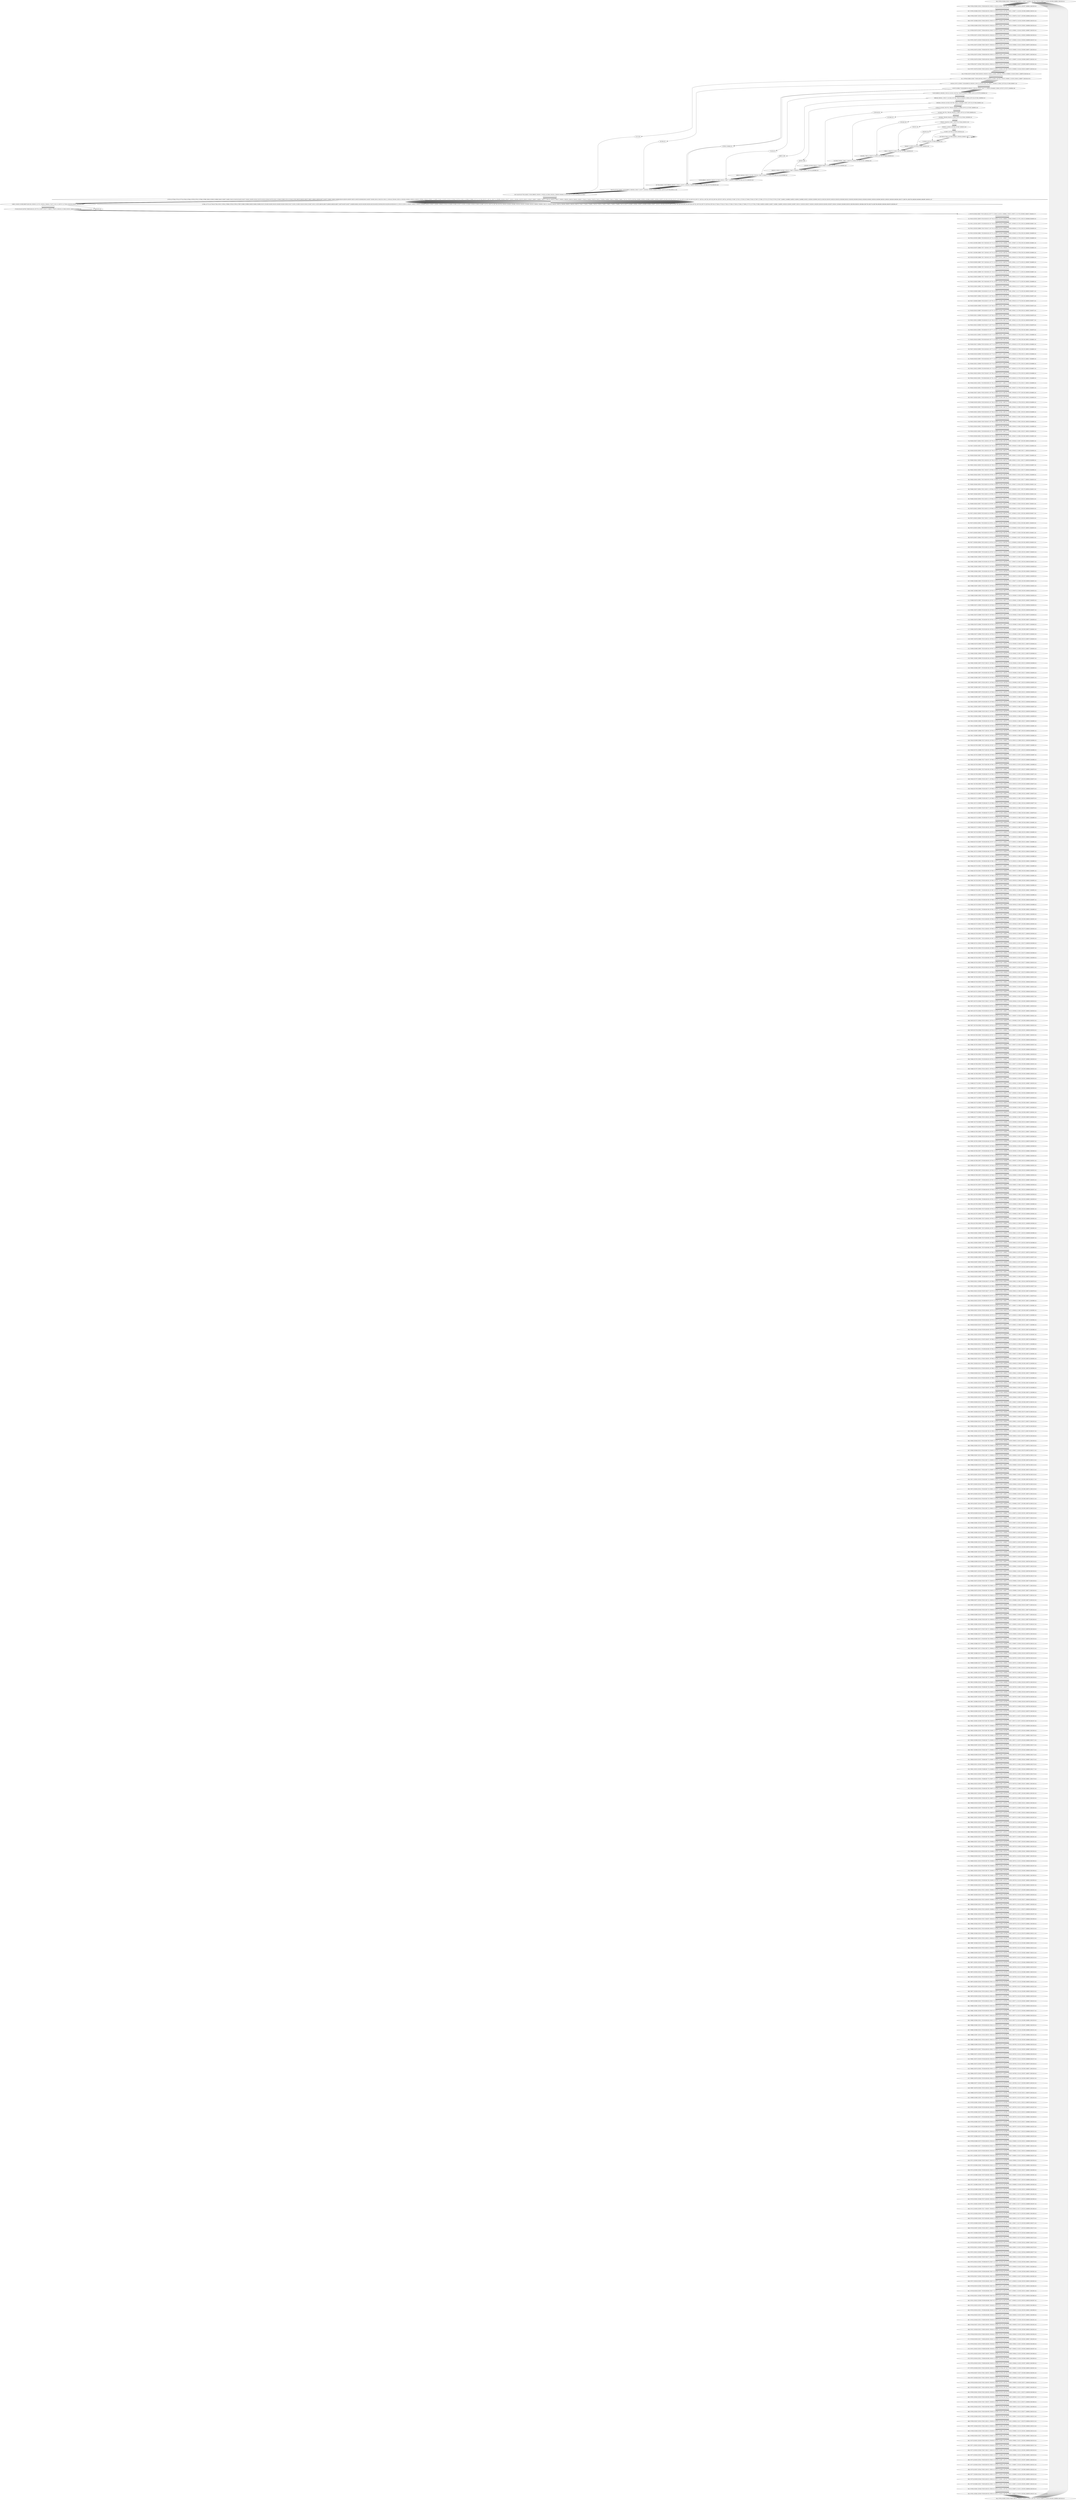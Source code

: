 digraph G {
  0 [label="505,176783,353064,529351,705638,881928,1058221,1234517,1410816,1587166,1763519,1939875,2116234,2292596,2468961,2645329:141"]
  0 -> 2
  0 -> 2
  0 -> 2
  0 -> 2
  0 -> 2
  0 -> 2
  0 -> 2
  0 -> 2
  0 -> 2
  0 -> 2
  0 -> 2
  0 -> 2
  0 -> 2
  0 -> 2
  0 -> 2
  0 -> 2
  1 [label="515,176793,353074,529361,705648,881938,1058231,1234527,1410826,1587176,1763529,1939885,2116244,2292606,2468971,2645339:141"]
  1 -> 5
  1 -> 5
  1 -> 5
  1 -> 5
  1 -> 5
  1 -> 5
  1 -> 5
  1 -> 5
  1 -> 5
  1 -> 5
  1 -> 5
  1 -> 5
  1 -> 5
  1 -> 5
  1 -> 5
  1 -> 5
  2 [label="506,176784,353065,529352,705639,881929,1058222,1234518,1410817,1587167,1763520,1939876,2116235,2292597,2468962,2645330:141"]
  2 -> 7
  2 -> 7
  2 -> 7
  2 -> 7
  2 -> 7
  2 -> 7
  2 -> 7
  2 -> 7
  2 -> 7
  2 -> 7
  2 -> 7
  2 -> 7
  2 -> 7
  2 -> 7
  2 -> 7
  2 -> 7
  3 [label="497,176775,353056,529343,705630,881920,1058213,1234509,1410808,1587158,1763511,1939867,2116226,2292588,2468953,2645321:141"]
  3 -> 8
  3 -> 8
  3 -> 8
  3 -> 8
  3 -> 8
  3 -> 8
  3 -> 8
  3 -> 8
  3 -> 8
  3 -> 8
  3 -> 8
  3 -> 8
  3 -> 8
  3 -> 8
  3 -> 8
  3 -> 8
  4 [label="194,176472,352753,529040,705327,881617,1057910,1234206,1410505,1586855,1763208,1939564,2115923,2292285,2468650,2645018:141"]
  4 -> 10
  4 -> 10
  4 -> 10
  4 -> 10
  4 -> 10
  4 -> 10
  4 -> 10
  4 -> 10
  4 -> 10
  4 -> 10
  4 -> 10
  4 -> 10
  4 -> 10
  4 -> 10
  4 -> 10
  4 -> 10
  5 [label="516,176794,353075,529362,705649,881939,1058232,1234528,1410827,1587177,1763530,1939886,2116245,2292607,2468972,2645340:141"]
  5 -> 11
  5 -> 11
  5 -> 11
  5 -> 11
  5 -> 11
  5 -> 11
  5 -> 11
  5 -> 11
  5 -> 11
  5 -> 11
  5 -> 11
  5 -> 11
  5 -> 11
  5 -> 11
  5 -> 11
  5 -> 11
  6 [label="62,176340,352621,528908,705195,881485,1057778,1234074,1410373,1586723,1763076,1939432,2115791,2292153,2468518,2644886:141"]
  6 -> 14
  6 -> 14
  6 -> 14
  6 -> 14
  6 -> 14
  6 -> 14
  6 -> 14
  6 -> 14
  6 -> 14
  6 -> 14
  6 -> 14
  6 -> 14
  6 -> 14
  6 -> 14
  6 -> 14
  6 -> 14
  7 [label="507,176785,353066,529353,705640,881930,1058223,1234519,1410818,1587168,1763521,1939877,2116236,2292598,2468963,2645331:141"]
  7 -> 16
  7 -> 16
  7 -> 16
  7 -> 16
  7 -> 16
  7 -> 16
  7 -> 16
  7 -> 16
  7 -> 16
  7 -> 16
  7 -> 16
  7 -> 16
  7 -> 16
  7 -> 16
  7 -> 16
  7 -> 16
  8 [label="498,176776,353057,529344,705631,881921,1058214,1234510,1410809,1587159,1763512,1939868,2116227,2292589,2468954,2645322:141"]
  8 -> 18
  8 -> 18
  8 -> 18
  8 -> 18
  8 -> 18
  8 -> 18
  8 -> 18
  8 -> 18
  8 -> 18
  8 -> 18
  8 -> 18
  8 -> 18
  8 -> 18
  8 -> 18
  8 -> 18
  8 -> 18
  9 [label="461,176739,353020,529307,705594,881884,1058177,1234473,1410772,1587122,1763475,1939831,2116190,2292552,2468917,2645285:141"]
  9 -> 20
  9 -> 20
  9 -> 20
  9 -> 20
  9 -> 20
  9 -> 20
  9 -> 20
  9 -> 20
  9 -> 20
  9 -> 20
  9 -> 20
  9 -> 20
  9 -> 20
  9 -> 20
  9 -> 20
  9 -> 20
  10 [label="195,176473,352754,529041,705328,881618,1057911,1234207,1410506,1586856,1763209,1939565,2115924,2292286,2468651,2645019:141"]
  10 -> 35
  10 -> 35
  10 -> 35
  10 -> 35
  10 -> 35
  10 -> 35
  10 -> 35
  10 -> 35
  10 -> 35
  10 -> 35
  10 -> 35
  10 -> 35
  10 -> 35
  10 -> 35
  10 -> 35
  10 -> 35
  11 [label="517,176795,353076,529363,705650,881940,1058233,1234529,1410828,1587178,1763531,1939887,2116246,2292608,2468973,2645341:141"]
  11 -> 37
  11 -> 37
  11 -> 37
  11 -> 37
  11 -> 37
  11 -> 37
  11 -> 37
  11 -> 37
  11 -> 37
  11 -> 37
  11 -> 37
  11 -> 37
  11 -> 37
  11 -> 37
  11 -> 37
  11 -> 37
  12 [label="372,176650,352931,529218,705505,881795,1058088,1234384,1410683,1587033,1763386,1939742,2116101,2292463,2468828,2645196:141"]
  12 -> 49
  12 -> 49
  12 -> 49
  12 -> 49
  12 -> 49
  12 -> 49
  12 -> 49
  12 -> 49
  12 -> 49
  12 -> 49
  12 -> 49
  12 -> 49
  12 -> 49
  12 -> 49
  12 -> 49
  12 -> 49
  13 [label="122,176400,352681,528968,705255,881545,1057838,1234134,1410433,1586783,1763136,1939492,2115851,2292213,2468578,2644946:141"]
  13 -> 55
  13 -> 55
  13 -> 55
  13 -> 55
  13 -> 55
  13 -> 55
  13 -> 55
  13 -> 55
  13 -> 55
  13 -> 55
  13 -> 55
  13 -> 55
  13 -> 55
  13 -> 55
  13 -> 55
  13 -> 55
  14 [label="63,176341,352622,528909,705196,881486,1057779,1234075,1410374,1586724,1763077,1939433,2115792,2292154,2468519,2644887:141"]
  14 -> 56
  14 -> 56
  14 -> 56
  14 -> 56
  14 -> 56
  14 -> 56
  14 -> 56
  14 -> 56
  14 -> 56
  14 -> 56
  14 -> 56
  14 -> 56
  14 -> 56
  14 -> 56
  14 -> 56
  14 -> 56
  15 [label="476,176754,353035,529322,705609,881899,1058192,1234488,1410787,1587137,1763490,1939846,2116205,2292567,2468932,2645300:141"]
  15 -> 60
  15 -> 60
  15 -> 60
  15 -> 60
  15 -> 60
  15 -> 60
  15 -> 60
  15 -> 60
  15 -> 60
  15 -> 60
  15 -> 60
  15 -> 60
  15 -> 60
  15 -> 60
  15 -> 60
  15 -> 60
  16 [label="508,176786,353067,529354,705641,881931,1058224,1234520,1410819,1587169,1763522,1939878,2116237,2292599,2468964,2645332:141"]
  16 -> 61
  16 -> 61
  16 -> 61
  16 -> 61
  16 -> 61
  16 -> 61
  16 -> 61
  16 -> 61
  16 -> 61
  16 -> 61
  16 -> 61
  16 -> 61
  16 -> 61
  16 -> 61
  16 -> 61
  16 -> 61
  17 [label="464,176742,353023,529310,705597,881887,1058180,1234476,1410775,1587125,1763478,1939834,2116193,2292555,2468920,2645288:141"]
  17 -> 64
  17 -> 64
  17 -> 64
  17 -> 64
  17 -> 64
  17 -> 64
  17 -> 64
  17 -> 64
  17 -> 64
  17 -> 64
  17 -> 64
  17 -> 64
  17 -> 64
  17 -> 64
  17 -> 64
  17 -> 64
  18 [label="499,176777,353058,529345,705632,881922,1058215,1234511,1410810,1587160,1763513,1939869,2116228,2292590,2468955,2645323:141"]
  18 -> 73
  18 -> 73
  18 -> 73
  18 -> 73
  18 -> 73
  18 -> 73
  18 -> 73
  18 -> 73
  18 -> 73
  18 -> 73
  18 -> 73
  18 -> 73
  18 -> 73
  18 -> 73
  18 -> 73
  18 -> 73
  19 [label="521,176799,353080,529367,705654,881944,1058237,1234533,1410832,1587182,1763535,1939891,2116250,2292612,2468977,2645345:4732"]
  19 -> 520
  19 -> 86
  19 -> 86
  19 -> 86
  19 -> 86
  19 -> 86
  19 -> 86
  19 -> 86
  19 -> 86
  19 -> 86
  19 -> 86
  19 -> 86
  19 -> 86
  19 -> 86
  19 -> 86
  19 -> 86
  20 [label="462,176740,353021,529308,705595,881885,1058178,1234474,1410773,1587123,1763476,1939832,2116191,2292553,2468918,2645286:141"]
  20 -> 76
  20 -> 76
  20 -> 76
  20 -> 76
  20 -> 76
  20 -> 76
  20 -> 76
  20 -> 76
  20 -> 76
  20 -> 76
  20 -> 76
  20 -> 76
  20 -> 76
  20 -> 76
  20 -> 76
  20 -> 76
  21 [label="146,176424,352705,528992,705279,881569,1057862,1234158,1410457,1586807,1763160,1939516,2115875,2292237,2468602,2644970:141"]
  21 -> 83
  21 -> 83
  21 -> 83
  21 -> 83
  21 -> 83
  21 -> 83
  21 -> 83
  21 -> 83
  21 -> 83
  21 -> 83
  21 -> 83
  21 -> 83
  21 -> 83
  21 -> 83
  21 -> 83
  21 -> 83
  22 [label="1,176279,352560,528847,705134,881424,1057717,1234013,1410312,1586662,1763015,1939371,2115730,2292092,2468457,2644825:171"]
  22 -> 415
  22 -> 415
  22 -> 415
  22 -> 415
  22 -> 415
  22 -> 415
  22 -> 415
  22 -> 415
  22 -> 415
  22 -> 415
  22 -> 415
  22 -> 415
  22 -> 415
  22 -> 415
  22 -> 415
  22 -> 415
  23 [label="398,176676,352957,529244,705531,881821,1058114,1234410,1410709,1587059,1763412,1939768,2116127,2292489,2468854,2645222:141"]
  23 -> 118
  23 -> 118
  23 -> 118
  23 -> 118
  23 -> 118
  23 -> 118
  23 -> 118
  23 -> 118
  23 -> 118
  23 -> 118
  23 -> 118
  23 -> 118
  23 -> 118
  23 -> 118
  23 -> 118
  23 -> 118
  24 [label="404,176682,352963,529250,705537,881827,1058120,1234416,1410715,1587065,1763418,1939774,2116133,2292495,2468860,2645228:141"]
  24 -> 119
  24 -> 119
  24 -> 119
  24 -> 119
  24 -> 119
  24 -> 119
  24 -> 119
  24 -> 119
  24 -> 119
  24 -> 119
  24 -> 119
  24 -> 119
  24 -> 119
  24 -> 119
  24 -> 119
  24 -> 119
  25 [label="191,176469,352750,529037,705324,881614,1057907,1234203,1410502,1586852,1763205,1939561,2115920,2292282,2468647,2645015:141"]
  25 -> 134
  25 -> 134
  25 -> 134
  25 -> 134
  25 -> 134
  25 -> 134
  25 -> 134
  25 -> 134
  25 -> 134
  25 -> 134
  25 -> 134
  25 -> 134
  25 -> 134
  25 -> 134
  25 -> 134
  25 -> 134
  26 [label="97,176375,352656,528943,705230,881520,1057813,1234109,1410408,1586758,1763111,1939467,2115826,2292188,2468553,2644921:141"]
  26 -> 139
  26 -> 139
  26 -> 139
  26 -> 139
  26 -> 139
  26 -> 139
  26 -> 139
  26 -> 139
  26 -> 139
  26 -> 139
  26 -> 139
  26 -> 139
  26 -> 139
  26 -> 139
  26 -> 139
  26 -> 139
  27 [label="353,176631,352912,529199,705486,881776,1058069,1234365,1410664,1587014,1763367,1939723,2116082,2292444,2468809,2645177:141"]
  27 -> 150
  27 -> 150
  27 -> 150
  27 -> 150
  27 -> 150
  27 -> 150
  27 -> 150
  27 -> 150
  27 -> 150
  27 -> 150
  27 -> 150
  27 -> 150
  27 -> 150
  27 -> 150
  27 -> 150
  27 -> 150
  28 [label="280,176558,352839,529126,705413,881703,1057996,1234292,1410591,1586941,1763294,1939650,2116009,2292371,2468736,2645104:141"]
  28 -> 154
  28 -> 154
  28 -> 154
  28 -> 154
  28 -> 154
  28 -> 154
  28 -> 154
  28 -> 154
  28 -> 154
  28 -> 154
  28 -> 154
  28 -> 154
  28 -> 154
  28 -> 154
  28 -> 154
  28 -> 154
  29 [label="148,176426,352707,528994,705281,881571,1057864,1234160,1410459,1586809,1763162,1939518,2115877,2292239,2468604,2644972:141"]
  29 -> 189
  29 -> 189
  29 -> 189
  29 -> 189
  29 -> 189
  29 -> 189
  29 -> 189
  29 -> 189
  29 -> 189
  29 -> 189
  29 -> 189
  29 -> 189
  29 -> 189
  29 -> 189
  29 -> 189
  29 -> 189
  30 [label="296,176574,352855,529142,705429,881719,1058012,1234308,1410607,1586957,1763310,1939666,2116025,2292387,2468752,2645120:141"]
  30 -> 192
  30 -> 192
  30 -> 192
  30 -> 192
  30 -> 192
  30 -> 192
  30 -> 192
  30 -> 192
  30 -> 192
  30 -> 192
  30 -> 192
  30 -> 192
  30 -> 192
  30 -> 192
  30 -> 192
  30 -> 192
  31 [label="57,176335,352616,528903,705190,881480,1057773,1234069,1410368,1586718,1763071,1939427,2115786,2292148,2468513,2644881:141"]
  31 -> 201
  31 -> 201
  31 -> 201
  31 -> 201
  31 -> 201
  31 -> 201
  31 -> 201
  31 -> 201
  31 -> 201
  31 -> 201
  31 -> 201
  31 -> 201
  31 -> 201
  31 -> 201
  31 -> 201
  31 -> 201
  32 [label="327,176605,352886,529173,705460,881750,1058043,1234339,1410638,1586988,1763341,1939697,2116056,2292418,2468783,2645151:141"]
  32 -> 238
  32 -> 238
  32 -> 238
  32 -> 238
  32 -> 238
  32 -> 238
  32 -> 238
  32 -> 238
  32 -> 238
  32 -> 238
  32 -> 238
  32 -> 238
  32 -> 238
  32 -> 238
  32 -> 238
  32 -> 238
  33 [label="224,176502,352783,529070,705357,881647,1057940,1234236,1410535,1586885,1763238,1939594,2115953,2292315,2468680,2645048:141"]
  33 -> 243
  33 -> 243
  33 -> 243
  33 -> 243
  33 -> 243
  33 -> 243
  33 -> 243
  33 -> 243
  33 -> 243
  33 -> 243
  33 -> 243
  33 -> 243
  33 -> 243
  33 -> 243
  33 -> 243
  33 -> 243
  34 [label="55,176333,352614,528901,705188,881478,1057771,1234067,1410366,1586716,1763069,1939425,2115784,2292146,2468511,2644879:141"]
  34 -> 276
  34 -> 276
  34 -> 276
  34 -> 276
  34 -> 276
  34 -> 276
  34 -> 276
  34 -> 276
  34 -> 276
  34 -> 276
  34 -> 276
  34 -> 276
  34 -> 276
  34 -> 276
  34 -> 276
  34 -> 276
  35 [label="196,176474,352755,529042,705329,881619,1057912,1234208,1410507,1586857,1763210,1939566,2115925,2292287,2468652,2645020:141"]
  35 -> 280
  35 -> 280
  35 -> 280
  35 -> 280
  35 -> 280
  35 -> 280
  35 -> 280
  35 -> 280
  35 -> 280
  35 -> 280
  35 -> 280
  35 -> 280
  35 -> 280
  35 -> 280
  35 -> 280
  35 -> 280
  36 [label="447,176725,353006,529293,705580,881870,1058163,1234459,1410758,1587108,1763461,1939817,2116176,2292538,2468903,2645271:141"]
  36 -> 282
  36 -> 282
  36 -> 282
  36 -> 282
  36 -> 282
  36 -> 282
  36 -> 282
  36 -> 282
  36 -> 282
  36 -> 282
  36 -> 282
  36 -> 282
  36 -> 282
  36 -> 282
  36 -> 282
  36 -> 282
  37 [label="518,176796,353077,529364,705651,881941,1058234,1234530,1410829,1587179,1763532,1939888,2116247,2292609,2468974,2645342:141"]
  37 -> 283
  37 -> 283
  37 -> 283
  37 -> 283
  37 -> 283
  37 -> 283
  37 -> 283
  37 -> 283
  37 -> 283
  37 -> 283
  37 -> 283
  37 -> 283
  37 -> 283
  37 -> 283
  37 -> 283
  37 -> 283
  38 [label="43,176321,352602,528889,705176,881466,1057759,1234055,1410354,1586704,1763057,1939413,2115772,2292134,2468499,2644867:141"]
  38 -> 292
  38 -> 292
  38 -> 292
  38 -> 292
  38 -> 292
  38 -> 292
  38 -> 292
  38 -> 292
  38 -> 292
  38 -> 292
  38 -> 292
  38 -> 292
  38 -> 292
  38 -> 292
  38 -> 292
  38 -> 292
  39 [label="274,176552,352833,529120,705407,881697,1057990,1234286,1410585,1586935,1763288,1939644,2116003,2292365,2468730,2645098:141"]
  39 -> 295
  39 -> 295
  39 -> 295
  39 -> 295
  39 -> 295
  39 -> 295
  39 -> 295
  39 -> 295
  39 -> 295
  39 -> 295
  39 -> 295
  39 -> 295
  39 -> 295
  39 -> 295
  39 -> 295
  39 -> 295
  40 [label="163,176441,352722,529009,705296,881586,1057879,1234175,1410474,1586824,1763177,1939533,2115892,2292254,2468619,2644987:141"]
  40 -> 299
  40 -> 299
  40 -> 299
  40 -> 299
  40 -> 299
  40 -> 299
  40 -> 299
  40 -> 299
  40 -> 299
  40 -> 299
  40 -> 299
  40 -> 299
  40 -> 299
  40 -> 299
  40 -> 299
  40 -> 299
  41 [label="198,176476,352757,529044,705331,881621,1057914,1234210,1410509,1586859,1763212,1939568,2115927,2292289,2468654,2645022:141"]
  41 -> 301
  41 -> 301
  41 -> 301
  41 -> 301
  41 -> 301
  41 -> 301
  41 -> 301
  41 -> 301
  41 -> 301
  41 -> 301
  41 -> 301
  41 -> 301
  41 -> 301
  41 -> 301
  41 -> 301
  41 -> 301
  42 [label="431,176709,352990,529277,705564,881854,1058147,1234443,1410742,1587092,1763445,1939801,2116160,2292522,2468887,2645255:141"]
  42 -> 307
  42 -> 307
  42 -> 307
  42 -> 307
  42 -> 307
  42 -> 307
  42 -> 307
  42 -> 307
  42 -> 307
  42 -> 307
  42 -> 307
  42 -> 307
  42 -> 307
  42 -> 307
  42 -> 307
  42 -> 307
  43 [label="100,176378,352659,528946,705233,881523,1057816,1234112,1410411,1586761,1763114,1939470,2115829,2292191,2468556,2644924:141"]
  43 -> 311
  43 -> 311
  43 -> 311
  43 -> 311
  43 -> 311
  43 -> 311
  43 -> 311
  43 -> 311
  43 -> 311
  43 -> 311
  43 -> 311
  43 -> 311
  43 -> 311
  43 -> 311
  43 -> 311
  43 -> 311
  44 [label="78,176356,352637,528924,705211,881501,1057794,1234090,1410389,1586739,1763092,1939448,2115807,2292169,2468534,2644902:141"]
  44 -> 319
  44 -> 319
  44 -> 319
  44 -> 319
  44 -> 319
  44 -> 319
  44 -> 319
  44 -> 319
  44 -> 319
  44 -> 319
  44 -> 319
  44 -> 319
  44 -> 319
  44 -> 319
  44 -> 319
  44 -> 319
  45 [label="395,176673,352954,529241,705528,881818,1058111,1234407,1410706,1587056,1763409,1939765,2116124,2292486,2468851,2645219:141"]
  45 -> 328
  45 -> 328
  45 -> 328
  45 -> 328
  45 -> 328
  45 -> 328
  45 -> 328
  45 -> 328
  45 -> 328
  45 -> 328
  45 -> 328
  45 -> 328
  45 -> 328
  45 -> 328
  45 -> 328
  45 -> 328
  46 [label="400,176678,352959,529246,705533,881823,1058116,1234412,1410711,1587061,1763414,1939770,2116129,2292491,2468856,2645224:141"]
  46 -> 330
  46 -> 330
  46 -> 330
  46 -> 330
  46 -> 330
  46 -> 330
  46 -> 330
  46 -> 330
  46 -> 330
  46 -> 330
  46 -> 330
  46 -> 330
  46 -> 330
  46 -> 330
  46 -> 330
  46 -> 330
  47 [label="406,176684,352965,529252,705539,881829,1058122,1234418,1410717,1587067,1763420,1939776,2116135,2292497,2468862,2645230:141"]
  47 -> 332
  47 -> 332
  47 -> 332
  47 -> 332
  47 -> 332
  47 -> 332
  47 -> 332
  47 -> 332
  47 -> 332
  47 -> 332
  47 -> 332
  47 -> 332
  47 -> 332
  47 -> 332
  47 -> 332
  47 -> 332
  48 [label="186,176464,352745,529032,705319,881609,1057902,1234198,1410497,1586847,1763200,1939556,2115915,2292277,2468642,2645010:141"]
  48 -> 333
  48 -> 333
  48 -> 333
  48 -> 333
  48 -> 333
  48 -> 333
  48 -> 333
  48 -> 333
  48 -> 333
  48 -> 333
  48 -> 333
  48 -> 333
  48 -> 333
  48 -> 333
  48 -> 333
  48 -> 333
  49 [label="373,176651,352932,529219,705506,881796,1058089,1234385,1410684,1587034,1763387,1939743,2116102,2292464,2468829,2645197:141"]
  49 -> 336
  49 -> 336
  49 -> 336
  49 -> 336
  49 -> 336
  49 -> 336
  49 -> 336
  49 -> 336
  49 -> 336
  49 -> 336
  49 -> 336
  49 -> 336
  49 -> 336
  49 -> 336
  49 -> 336
  49 -> 336
  50 [label="341,176619,352900,529187,705474,881764,1058057,1234353,1410652,1587002,1763355,1939711,2116070,2292432,2468797,2645165:141"]
  50 -> 340
  50 -> 340
  50 -> 340
  50 -> 340
  50 -> 340
  50 -> 340
  50 -> 340
  50 -> 340
  50 -> 340
  50 -> 340
  50 -> 340
  50 -> 340
  50 -> 340
  50 -> 340
  50 -> 340
  50 -> 340
  51 [label="172,176450,352731,529018,705305,881595,1057888,1234184,1410483,1586833,1763186,1939542,2115901,2292263,2468628,2644996:141"]
  51 -> 349
  51 -> 349
  51 -> 349
  51 -> 349
  51 -> 349
  51 -> 349
  51 -> 349
  51 -> 349
  51 -> 349
  51 -> 349
  51 -> 349
  51 -> 349
  51 -> 349
  51 -> 349
  51 -> 349
  51 -> 349
  52 [label="256,176534,352815,529102,705389,881679,1057972,1234268,1410567,1586917,1763270,1939626,2115985,2292347,2468712,2645080:141"]
  52 -> 353
  52 -> 353
  52 -> 353
  52 -> 353
  52 -> 353
  52 -> 353
  52 -> 353
  52 -> 353
  52 -> 353
  52 -> 353
  52 -> 353
  52 -> 353
  52 -> 353
  52 -> 353
  52 -> 353
  52 -> 353
  53 [label="410,176688,352969,529256,705543,881833,1058126,1234422,1410721,1587071,1763424,1939780,2116139,2292501,2468866,2645234:141"]
  53 -> 357
  53 -> 357
  53 -> 357
  53 -> 357
  53 -> 357
  53 -> 357
  53 -> 357
  53 -> 357
  53 -> 357
  53 -> 357
  53 -> 357
  53 -> 357
  53 -> 357
  53 -> 357
  53 -> 357
  53 -> 357
  54 [label="418,176696,352977,529264,705551,881841,1058134,1234430,1410729,1587079,1763432,1939788,2116147,2292509,2468874,2645242:141"]
  54 -> 359
  54 -> 359
  54 -> 359
  54 -> 359
  54 -> 359
  54 -> 359
  54 -> 359
  54 -> 359
  54 -> 359
  54 -> 359
  54 -> 359
  54 -> 359
  54 -> 359
  54 -> 359
  54 -> 359
  54 -> 359
  55 [label="123,176401,352682,528969,705256,881546,1057839,1234135,1410434,1586784,1763137,1939493,2115852,2292214,2468579,2644947:141"]
  55 -> 361
  55 -> 361
  55 -> 361
  55 -> 361
  55 -> 361
  55 -> 361
  55 -> 361
  55 -> 361
  55 -> 361
  55 -> 361
  55 -> 361
  55 -> 361
  55 -> 361
  55 -> 361
  55 -> 361
  55 -> 361
  56 [label="64,176342,352623,528910,705197,881487,1057780,1234076,1410375,1586725,1763078,1939434,2115793,2292155,2468520,2644888:141"]
  56 -> 363
  56 -> 363
  56 -> 363
  56 -> 363
  56 -> 363
  56 -> 363
  56 -> 363
  56 -> 363
  56 -> 363
  56 -> 363
  56 -> 363
  56 -> 363
  56 -> 363
  56 -> 363
  56 -> 363
  56 -> 363
  57 [label="443,176721,353002,529289,705576,881866,1058159,1234455,1410754,1587104,1763457,1939813,2116172,2292534,2468899,2645267:141"]
  57 -> 370
  57 -> 370
  57 -> 370
  57 -> 370
  57 -> 370
  57 -> 370
  57 -> 370
  57 -> 370
  57 -> 370
  57 -> 370
  57 -> 370
  57 -> 370
  57 -> 370
  57 -> 370
  57 -> 370
  57 -> 370
  58 [label="479,176757,353038,529325,705612,881902,1058195,1234491,1410790,1587140,1763493,1939849,2116208,2292570,2468935,2645303:141"]
  58 -> 378
  58 -> 378
  58 -> 378
  58 -> 378
  58 -> 378
  58 -> 378
  58 -> 378
  58 -> 378
  58 -> 378
  58 -> 378
  58 -> 378
  58 -> 378
  58 -> 378
  58 -> 378
  58 -> 378
  58 -> 378
  59 [label="215,176493,352774,529061,705348,881638,1057931,1234227,1410526,1586876,1763229,1939585,2115944,2292306,2468671,2645039:141"]
  59 -> 381
  59 -> 381
  59 -> 381
  59 -> 381
  59 -> 381
  59 -> 381
  59 -> 381
  59 -> 381
  59 -> 381
  59 -> 381
  59 -> 381
  59 -> 381
  59 -> 381
  59 -> 381
  59 -> 381
  59 -> 381
  60 [label="477,176755,353036,529323,705610,881900,1058193,1234489,1410788,1587138,1763491,1939847,2116206,2292568,2468933,2645301:141"]
  60 -> 389
  60 -> 389
  60 -> 389
  60 -> 389
  60 -> 389
  60 -> 389
  60 -> 389
  60 -> 389
  60 -> 389
  60 -> 389
  60 -> 389
  60 -> 389
  60 -> 389
  60 -> 389
  60 -> 389
  60 -> 389
  61 [label="509,176787,353068,529355,705642,881932,1058225,1234521,1410820,1587170,1763523,1939879,2116238,2292600,2468965,2645333:141"]
  61 -> 391
  61 -> 391
  61 -> 391
  61 -> 391
  61 -> 391
  61 -> 391
  61 -> 391
  61 -> 391
  61 -> 391
  61 -> 391
  61 -> 391
  61 -> 391
  61 -> 391
  61 -> 391
  61 -> 391
  61 -> 391
  62 [label="291,176569,352850,529137,705424,881714,1058007,1234303,1410602,1586952,1763305,1939661,2116020,2292382,2468747,2645115:141"]
  62 -> 405
  62 -> 405
  62 -> 405
  62 -> 405
  62 -> 405
  62 -> 405
  62 -> 405
  62 -> 405
  62 -> 405
  62 -> 405
  62 -> 405
  62 -> 405
  62 -> 405
  62 -> 405
  62 -> 405
  62 -> 405
  63 [label="47,176325,352606,528893,705180,881470,1057763,1234059,1410358,1586708,1763061,1939417,2115776,2292138,2468503,2644871:141"]
  63 -> 410
  63 -> 410
  63 -> 410
  63 -> 410
  63 -> 410
  63 -> 410
  63 -> 410
  63 -> 410
  63 -> 410
  63 -> 410
  63 -> 410
  63 -> 410
  63 -> 410
  63 -> 410
  63 -> 410
  63 -> 410
  64 [label="465,176743,353024,529311,705598,881888,1058181,1234477,1410776,1587126,1763479,1939835,2116194,2292556,2468921,2645289:141"]
  64 -> 437
  64 -> 437
  64 -> 437
  64 -> 437
  64 -> 437
  64 -> 437
  64 -> 437
  64 -> 437
  64 -> 437
  64 -> 437
  64 -> 437
  64 -> 437
  64 -> 437
  64 -> 437
  64 -> 437
  64 -> 437
  65 [label="52,176330,352611,528898,705185,881475,1057768,1234064,1410363,1586713,1763066,1939422,2115781,2292143,2468508,2644876:141"]
  65 -> 447
  65 -> 447
  65 -> 447
  65 -> 447
  65 -> 447
  65 -> 447
  65 -> 447
  65 -> 447
  65 -> 447
  65 -> 447
  65 -> 447
  65 -> 447
  65 -> 447
  65 -> 447
  65 -> 447
  65 -> 447
  66 [label="425,176703,352984,529271,705558,881848,1058141,1234437,1410736,1587086,1763439,1939795,2116154,2292516,2468881,2645249:141"]
  66 -> 465
  66 -> 465
  66 -> 465
  66 -> 465
  66 -> 465
  66 -> 465
  66 -> 465
  66 -> 465
  66 -> 465
  66 -> 465
  66 -> 465
  66 -> 465
  66 -> 465
  66 -> 465
  66 -> 465
  66 -> 465
  67 [label="511,176789,353070,529357,705644,881934,1058227,1234523,1410822,1587172,1763525,1939881,2116240,2292602,2468967,2645335:141"]
  67 -> 467
  67 -> 467
  67 -> 467
  67 -> 467
  67 -> 467
  67 -> 467
  67 -> 467
  67 -> 467
  67 -> 467
  67 -> 467
  67 -> 467
  67 -> 467
  67 -> 467
  67 -> 467
  67 -> 467
  67 -> 467
  68 [label="484,176762,353043,529330,705617,881907,1058200,1234496,1410795,1587145,1763498,1939854,2116213,2292575,2468940,2645308:141"]
  68 -> 481
  68 -> 481
  68 -> 481
  68 -> 481
  68 -> 481
  68 -> 481
  68 -> 481
  68 -> 481
  68 -> 481
  68 -> 481
  68 -> 481
  68 -> 481
  68 -> 481
  68 -> 481
  68 -> 481
  68 -> 481
  69 [label="449,176727,353008,529295,705582,881872,1058165,1234461,1410760,1587110,1763463,1939819,2116178,2292540,2468905,2645273:141"]
  69 -> 501
  69 -> 501
  69 -> 501
  69 -> 501
  69 -> 501
  69 -> 501
  69 -> 501
  69 -> 501
  69 -> 501
  69 -> 501
  69 -> 501
  69 -> 501
  69 -> 501
  69 -> 501
  69 -> 501
  69 -> 501
  70 [label="490,176768,353049,529336,705623,881913,1058206,1234502,1410801,1587151,1763504,1939860,2116219,2292581,2468946,2645314:141"]
  70 -> 506
  70 -> 506
  70 -> 506
  70 -> 506
  70 -> 506
  70 -> 506
  70 -> 506
  70 -> 506
  70 -> 506
  70 -> 506
  70 -> 506
  70 -> 506
  70 -> 506
  70 -> 506
  70 -> 506
  70 -> 506
  71 [label="457,176735,353016,529303,705590,881880,1058173,1234469,1410768,1587118,1763471,1939827,2116186,2292548,2468913,2645281:141"]
  71 -> 507
  71 -> 507
  71 -> 507
  71 -> 507
  71 -> 507
  71 -> 507
  71 -> 507
  71 -> 507
  71 -> 507
  71 -> 507
  71 -> 507
  71 -> 507
  71 -> 507
  71 -> 507
  71 -> 507
  71 -> 507
  72 [label="234,176512,352793,529080,705367,881657,1057950,1234246,1410545,1586895,1763248,1939604,2115963,2292325,2468690,2645058:141"]
  72 -> 512
  72 -> 512
  72 -> 512
  72 -> 512
  72 -> 512
  72 -> 512
  72 -> 512
  72 -> 512
  72 -> 512
  72 -> 512
  72 -> 512
  72 -> 512
  72 -> 512
  72 -> 512
  72 -> 512
  72 -> 512
  73 [label="500,176778,353059,529346,705633,881923,1058216,1234512,1410811,1587161,1763514,1939870,2116229,2292591,2468956,2645324:141"]
  73 -> 516
  73 -> 516
  73 -> 516
  73 -> 516
  73 -> 516
  73 -> 516
  73 -> 516
  73 -> 516
  73 -> 516
  73 -> 516
  73 -> 516
  73 -> 516
  73 -> 516
  73 -> 516
  73 -> 516
  73 -> 516
  74 [label="193,176471,352752,529039,705326,881616,1057909,1234205,1410504,1586854,1763207,1939563,2115922,2292284,2468649,2645017:141"]
  74 -> 4
  74 -> 4
  74 -> 4
  74 -> 4
  74 -> 4
  74 -> 4
  74 -> 4
  74 -> 4
  74 -> 4
  74 -> 4
  74 -> 4
  74 -> 4
  74 -> 4
  74 -> 4
  74 -> 4
  74 -> 4
  75 [label="371,176649,352930,529217,705504,881794,1058087,1234383,1410682,1587032,1763385,1939741,2116100,2292462,2468827,2645195:141"]
  75 -> 12
  75 -> 12
  75 -> 12
  75 -> 12
  75 -> 12
  75 -> 12
  75 -> 12
  75 -> 12
  75 -> 12
  75 -> 12
  75 -> 12
  75 -> 12
  75 -> 12
  75 -> 12
  75 -> 12
  75 -> 12
  76 [label="463,176741,353022,529309,705596,881886,1058179,1234475,1410774,1587124,1763477,1939833,2116192,2292554,2468919,2645287:141"]
  76 -> 17
  76 -> 17
  76 -> 17
  76 -> 17
  76 -> 17
  76 -> 17
  76 -> 17
  76 -> 17
  76 -> 17
  76 -> 17
  76 -> 17
  76 -> 17
  76 -> 17
  76 -> 17
  76 -> 17
  76 -> 17
  77 [label="520,176798,353079,529366,705653,881943,1058236,1234532,1410831,1587181,1763534,1939890,2116249,2292611,2468976,2645344:141"]
  77 -> 19
  77 -> 19
  77 -> 19
  77 -> 19
  77 -> 19
  77 -> 19
  77 -> 19
  77 -> 19
  77 -> 19
  77 -> 19
  77 -> 19
  77 -> 19
  77 -> 19
  77 -> 19
  77 -> 19
  77 -> 19
  78 [label="145,176423,352704,528991,705278,881568,1057861,1234157,1410456,1586806,1763159,1939515,2115874,2292236,2468601,2644969:141"]
  78 -> 21
  78 -> 21
  78 -> 21
  78 -> 21
  78 -> 21
  78 -> 21
  78 -> 21
  78 -> 21
  78 -> 21
  78 -> 21
  78 -> 21
  78 -> 21
  78 -> 21
  78 -> 21
  78 -> 21
  78 -> 21
  79 [label="403,176681,352962,529249,705536,881826,1058119,1234415,1410714,1587064,1763417,1939773,2116132,2292494,2468859,2645227:141"]
  79 -> 24
  79 -> 24
  79 -> 24
  79 -> 24
  79 -> 24
  79 -> 24
  79 -> 24
  79 -> 24
  79 -> 24
  79 -> 24
  79 -> 24
  79 -> 24
  79 -> 24
  79 -> 24
  79 -> 24
  79 -> 24
  80 [label="190,176468,352749,529036,705323,881613,1057906,1234202,1410501,1586851,1763204,1939560,2115919,2292281,2468646,2645014:141"]
  80 -> 25
  80 -> 25
  80 -> 25
  80 -> 25
  80 -> 25
  80 -> 25
  80 -> 25
  80 -> 25
  80 -> 25
  80 -> 25
  80 -> 25
  80 -> 25
  80 -> 25
  80 -> 25
  80 -> 25
  80 -> 25
  81 [label="352,176630,352911,529198,705485,881775,1058068,1234364,1410663,1587013,1763366,1939722,2116081,2292443,2468808,2645176:141"]
  81 -> 27
  81 -> 27
  81 -> 27
  81 -> 27
  81 -> 27
  81 -> 27
  81 -> 27
  81 -> 27
  81 -> 27
  81 -> 27
  81 -> 27
  81 -> 27
  81 -> 27
  81 -> 27
  81 -> 27
  81 -> 27
  82 [label="279,176557,352838,529125,705412,881702,1057995,1234291,1410590,1586940,1763293,1939649,2116008,2292370,2468735,2645103:141"]
  82 -> 28
  82 -> 28
  82 -> 28
  82 -> 28
  82 -> 28
  82 -> 28
  82 -> 28
  82 -> 28
  82 -> 28
  82 -> 28
  82 -> 28
  82 -> 28
  82 -> 28
  82 -> 28
  82 -> 28
  82 -> 28
  83 [label="147,176425,352706,528993,705280,881570,1057863,1234159,1410458,1586808,1763161,1939517,2115876,2292238,2468603,2644971:141"]
  83 -> 29
  83 -> 29
  83 -> 29
  83 -> 29
  83 -> 29
  83 -> 29
  83 -> 29
  83 -> 29
  83 -> 29
  83 -> 29
  83 -> 29
  83 -> 29
  83 -> 29
  83 -> 29
  83 -> 29
  83 -> 29
  84 [label="295,176573,352854,529141,705428,881718,1058011,1234307,1410606,1586956,1763309,1939665,2116024,2292386,2468751,2645119:141"]
  84 -> 30
  84 -> 30
  84 -> 30
  84 -> 30
  84 -> 30
  84 -> 30
  84 -> 30
  84 -> 30
  84 -> 30
  84 -> 30
  84 -> 30
  84 -> 30
  84 -> 30
  84 -> 30
  84 -> 30
  84 -> 30
  85 [label="176138,352419,528706,704993,881283,1057576,1233872,1410171,1586521,1762874,1939230,2115589,2291951,2468316,2644684:281"]
  85 -> 22
  85 -> 22
  85 -> 22
  85 -> 22
  85 -> 22
  85 -> 22
  85 -> 22
  85 -> 22
  85 -> 22
  85 -> 22
  85 -> 22
  85 -> 22
  85 -> 22
  85 -> 22
  85 -> 22
  86 [label="181391,357672,533959,710246,886536,1062829,1239125,1415424,1591774,1768127,1944483,2120842,2297204,2473569,2649937:143"]
  86 -> 521
  86 -> 90
  86 -> 90
  86 -> 90
  86 -> 90
  86 -> 90
  86 -> 90
  86 -> 90
  86 -> 90
  86 -> 90
  86 -> 90
  86 -> 90
  86 -> 90
  86 -> 90
  86 -> 90
  87 [label="5197,181478,357765,534052,710342,886635,1062931,1239230,1415580,1591933,1768289,1944648,2121010,2297375,2473743,2650114:152617"]
  87 -> 170
  87 -> 170
  87 -> 170
  87 -> 170
  87 -> 170
  87 -> 170
  87 -> 170
  87 -> 170
  87 -> 170
  87 -> 170
  87 -> 170
  87 -> 170
  87 -> 170
  87 -> 170
  87 -> 170
  87 -> 170
  88 [label="158021,334302,510589,686876,863166,1039459,1215755,1392054,1568404,1744757,1921113,2097472,2273834,2450199,2626567,2802938:18257"]
  88 -> 85
  88 -> 85
  88 -> 85
  88 -> 85
  88 -> 85
  88 -> 85
  88 -> 85
  88 -> 85
  88 -> 85
  88 -> 85
  88 -> 85
  88 -> 85
  88 -> 85
  88 -> 85
  88 -> 85
  88 -> 530
  89 [label="357681,533968:215"]
  89 -> 93
  89 -> 93
  90 [label="357675,533962,710249,886539,1062832,1239128,1415427,1591777,1768130,1944486,2120845,2297207,2473572,2649940:146"]
  90 -> 89
  90 -> 89
  90 -> 92
  90 -> 92
  90 -> 92
  90 -> 92
  90 -> 92
  90 -> 92
  90 -> 92
  90 -> 92
  90 -> 92
  90 -> 92
  90 -> 92
  90 -> 92
  91 [label="181475,357762,534049,710339,886632,1062928,1239227,1415577,1591930,1768286,1944645,2121007,2297372,2473740,2650111:143"]
  91 -> 87
  91 -> 87
  91 -> 87
  91 -> 87
  91 -> 87
  91 -> 87
  91 -> 87
  91 -> 87
  91 -> 87
  91 -> 87
  91 -> 87
  91 -> 87
  91 -> 87
  91 -> 87
  91 -> 87
  92 [label="710255,886545,1062838,1239134,1415433,1591783,1768136,1944492,2120851,2297213,2473578,2649946:143"]
  92 -> 522
  92 -> 94
  92 -> 94
  92 -> 94
  92 -> 94
  92 -> 94
  92 -> 94
  92 -> 94
  92 -> 94
  92 -> 94
  92 -> 94
  92 -> 94
  93 [label="357756,534043,710333,886626,1062922,1239221,1415571,1591924,1768280,1944639,2121001,2297366,2473734,2650105:146"]
  93 -> 91
  93 -> 91
  93 -> 91
  93 -> 91
  93 -> 91
  93 -> 91
  93 -> 91
  93 -> 91
  93 -> 91
  93 -> 91
  93 -> 91
  93 -> 91
  93 -> 91
  93 -> 91
  94 [label="886548,1062841,1239137,1415436,1591786,1768139,1944495,2120854,2297216,2473581,2649949:143"]
  94 -> 523
  94 -> 96
  94 -> 96
  94 -> 96
  94 -> 96
  94 -> 96
  94 -> 96
  94 -> 96
  94 -> 96
  94 -> 96
  94 -> 96
  95 [label="710330,886623,1062919,1239218,1415568,1591921,1768277,1944636,2120998,2297363,2473731,2650102:143"]
  95 -> 93
  95 -> 93
  95 -> 93
  95 -> 93
  95 -> 93
  95 -> 93
  95 -> 93
  95 -> 93
  95 -> 93
  95 -> 93
  95 -> 93
  95 -> 93
  96 [label="1062844,1239140,1415439,1591789,1768142,1944498,2120857,2297219,2473584,2649952:143"]
  96 -> 524
  96 -> 98
  96 -> 98
  96 -> 98
  96 -> 98
  96 -> 98
  96 -> 98
  96 -> 98
  96 -> 98
  96 -> 98
  97 [label="886620,1062916,1239215,1415565,1591918,1768274,1944633,2120995,2297360,2473728,2650099:143"]
  97 -> 95
  97 -> 95
  97 -> 95
  97 -> 95
  97 -> 95
  97 -> 95
  97 -> 95
  97 -> 95
  97 -> 95
  97 -> 95
  97 -> 95
  98 [label="1239143,1415442,1591792,1768145,1944501,2120860,2297222,2473587,2649955:143"]
  98 -> 525
  98 -> 100
  98 -> 100
  98 -> 100
  98 -> 100
  98 -> 100
  98 -> 100
  98 -> 100
  98 -> 100
  99 [label="1062913,1239212,1415562,1591915,1768271,1944630,2120992,2297357,2473725,2650096:143"]
  99 -> 97
  99 -> 97
  99 -> 97
  99 -> 97
  99 -> 97
  99 -> 97
  99 -> 97
  99 -> 97
  99 -> 97
  99 -> 97
  100 [label="1415445,1591795,1768148,1944504,2120863,2297225,2473590,2649958:191"]
  100 -> 526
  100 -> 102
  100 -> 102
  100 -> 102
  100 -> 102
  100 -> 102
  100 -> 102
  100 -> 102
  101 [label="1239209,1415559,1591912,1768268,1944627,2120989,2297354,2473722,2650093:143"]
  101 -> 99
  101 -> 99
  101 -> 99
  101 -> 99
  101 -> 99
  101 -> 99
  101 -> 99
  101 -> 99
  101 -> 99
  102 [label="1591846,1768199,1944555,2120914,2297276,2473641,2650009:143"]
  102 -> 527
  102 -> 104
  102 -> 104
  102 -> 104
  102 -> 104
  102 -> 104
  102 -> 104
  103 [label="1415508,1591861,1768217,1944576,2120938,2297303,2473671,2650042:191"]
  103 -> 101
  103 -> 101
  103 -> 101
  103 -> 101
  103 -> 101
  103 -> 101
  103 -> 101
  103 -> 101
  104 [label="1768202,1944558,2120917,2297279,2473644,2650012:143"]
  104 -> 528
  104 -> 106
  104 -> 106
  104 -> 106
  104 -> 106
  104 -> 106
  105 [label="1591858,1768214,1944573,2120935,2297300,2473668,2650039:143"]
  105 -> 103
  105 -> 103
  105 -> 103
  105 -> 103
  105 -> 103
  105 -> 103
  105 -> 103
  106 [label="1944561,2120920,2297282,2473647,2650015:143"]
  106 -> 529
  106 -> 108
  106 -> 108
  106 -> 108
  106 -> 108
  107 [label="1768211,1944570,2120932,2297297,2473665,2650036:143"]
  107 -> 105
  107 -> 105
  107 -> 105
  107 -> 105
  107 -> 105
  107 -> 105
  108 [label="2120923,2297285,2473650,2650018:143"]
  108 -> 110
  108 -> 111
  108 -> 111
  108 -> 111
  109 [label="1944567,2120929,2297294,2473662,2650033:143"]
  109 -> 107
  109 -> 107
  109 -> 107
  109 -> 107
  109 -> 107
  110 [label="2120926,2297291,2473659,2650030:143"]
  110 -> 109
  110 -> 109
  110 -> 109
  110 -> 109
  111 [label="2297288,2473653,2473656,2650021,2650024,2650027:143"]
  111 -> 110
  111 -> 111
  111 -> 110
  111 -> 111
  111 -> 111
  111 -> 110
  112 [label="42,176320,352601,528888,705175,881465,1057758,1234054,1410353,1586703,1763056,1939412,2115771,2292133,2468498,2644866:141"]
  112 -> 38
  112 -> 38
  112 -> 38
  112 -> 38
  112 -> 38
  112 -> 38
  112 -> 38
  112 -> 38
  112 -> 38
  112 -> 38
  112 -> 38
  112 -> 38
  112 -> 38
  112 -> 38
  112 -> 38
  112 -> 38
  113 [label="273,176551,352832,529119,705406,881696,1057989,1234285,1410584,1586934,1763287,1939643,2116002,2292364,2468729,2645097:141"]
  113 -> 39
  113 -> 39
  113 -> 39
  113 -> 39
  113 -> 39
  113 -> 39
  113 -> 39
  113 -> 39
  113 -> 39
  113 -> 39
  113 -> 39
  113 -> 39
  113 -> 39
  113 -> 39
  113 -> 39
  113 -> 39
  114 [label="162,176440,352721,529008,705295,881585,1057878,1234174,1410473,1586823,1763176,1939532,2115891,2292253,2468618,2644986:141"]
  114 -> 40
  114 -> 40
  114 -> 40
  114 -> 40
  114 -> 40
  114 -> 40
  114 -> 40
  114 -> 40
  114 -> 40
  114 -> 40
  114 -> 40
  114 -> 40
  114 -> 40
  114 -> 40
  114 -> 40
  114 -> 40
  115 [label="99,176377,352658,528945,705232,881522,1057815,1234111,1410410,1586760,1763113,1939469,2115828,2292190,2468555,2644923:141"]
  115 -> 43
  115 -> 43
  115 -> 43
  115 -> 43
  115 -> 43
  115 -> 43
  115 -> 43
  115 -> 43
  115 -> 43
  115 -> 43
  115 -> 43
  115 -> 43
  115 -> 43
  115 -> 43
  115 -> 43
  115 -> 43
  116 [label="77,176355,352636,528923,705210,881500,1057793,1234089,1410388,1586738,1763091,1939447,2115806,2292168,2468533,2644901:141"]
  116 -> 44
  116 -> 44
  116 -> 44
  116 -> 44
  116 -> 44
  116 -> 44
  116 -> 44
  116 -> 44
  116 -> 44
  116 -> 44
  116 -> 44
  116 -> 44
  116 -> 44
  116 -> 44
  116 -> 44
  116 -> 44
  117 [label="394,176672,352953,529240,705527,881817,1058110,1234406,1410705,1587055,1763408,1939764,2116123,2292485,2468850,2645218:141"]
  117 -> 45
  117 -> 45
  117 -> 45
  117 -> 45
  117 -> 45
  117 -> 45
  117 -> 45
  117 -> 45
  117 -> 45
  117 -> 45
  117 -> 45
  117 -> 45
  117 -> 45
  117 -> 45
  117 -> 45
  117 -> 45
  118 [label="399,176677,352958,529245,705532,881822,1058115,1234411,1410710,1587060,1763413,1939769,2116128,2292490,2468855,2645223:141"]
  118 -> 46
  118 -> 46
  118 -> 46
  118 -> 46
  118 -> 46
  118 -> 46
  118 -> 46
  118 -> 46
  118 -> 46
  118 -> 46
  118 -> 46
  118 -> 46
  118 -> 46
  118 -> 46
  118 -> 46
  118 -> 46
  119 [label="405,176683,352964,529251,705538,881828,1058121,1234417,1410716,1587066,1763419,1939775,2116134,2292496,2468861,2645229:141"]
  119 -> 47
  119 -> 47
  119 -> 47
  119 -> 47
  119 -> 47
  119 -> 47
  119 -> 47
  119 -> 47
  119 -> 47
  119 -> 47
  119 -> 47
  119 -> 47
  119 -> 47
  119 -> 47
  119 -> 47
  119 -> 47
  120 [label="340,176618,352899,529186,705473,881763,1058056,1234352,1410651,1587001,1763354,1939710,2116069,2292431,2468796,2645164:141"]
  120 -> 50
  120 -> 50
  120 -> 50
  120 -> 50
  120 -> 50
  120 -> 50
  120 -> 50
  120 -> 50
  120 -> 50
  120 -> 50
  120 -> 50
  120 -> 50
  120 -> 50
  120 -> 50
  120 -> 50
  120 -> 50
  121 [label="171,176449,352730,529017,705304,881594,1057887,1234183,1410482,1586832,1763185,1939541,2115900,2292262,2468627,2644995:141"]
  121 -> 51
  121 -> 51
  121 -> 51
  121 -> 51
  121 -> 51
  121 -> 51
  121 -> 51
  121 -> 51
  121 -> 51
  121 -> 51
  121 -> 51
  121 -> 51
  121 -> 51
  121 -> 51
  121 -> 51
  121 -> 51
  122 [label="255,176533,352814,529101,705388,881678,1057971,1234267,1410566,1586916,1763269,1939625,2115984,2292346,2468711,2645079:141"]
  122 -> 52
  122 -> 52
  122 -> 52
  122 -> 52
  122 -> 52
  122 -> 52
  122 -> 52
  122 -> 52
  122 -> 52
  122 -> 52
  122 -> 52
  122 -> 52
  122 -> 52
  122 -> 52
  122 -> 52
  122 -> 52
  123 [label="409,176687,352968,529255,705542,881832,1058125,1234421,1410720,1587070,1763423,1939779,2116138,2292500,2468865,2645233:141"]
  123 -> 53
  123 -> 53
  123 -> 53
  123 -> 53
  123 -> 53
  123 -> 53
  123 -> 53
  123 -> 53
  123 -> 53
  123 -> 53
  123 -> 53
  123 -> 53
  123 -> 53
  123 -> 53
  123 -> 53
  123 -> 53
  124 [label="417,176695,352976,529263,705550,881840,1058133,1234429,1410728,1587078,1763431,1939787,2116146,2292508,2468873,2645241:141"]
  124 -> 54
  124 -> 54
  124 -> 54
  124 -> 54
  124 -> 54
  124 -> 54
  124 -> 54
  124 -> 54
  124 -> 54
  124 -> 54
  124 -> 54
  124 -> 54
  124 -> 54
  124 -> 54
  124 -> 54
  124 -> 54
  125 [label="442,176720,353001,529288,705575,881865,1058158,1234454,1410753,1587103,1763456,1939812,2116171,2292533,2468898,2645266:141"]
  125 -> 57
  125 -> 57
  125 -> 57
  125 -> 57
  125 -> 57
  125 -> 57
  125 -> 57
  125 -> 57
  125 -> 57
  125 -> 57
  125 -> 57
  125 -> 57
  125 -> 57
  125 -> 57
  125 -> 57
  125 -> 57
  126 [label="214,176492,352773,529060,705347,881637,1057930,1234226,1410525,1586875,1763228,1939584,2115943,2292305,2468670,2645038:141"]
  126 -> 59
  126 -> 59
  126 -> 59
  126 -> 59
  126 -> 59
  126 -> 59
  126 -> 59
  126 -> 59
  126 -> 59
  126 -> 59
  126 -> 59
  126 -> 59
  126 -> 59
  126 -> 59
  126 -> 59
  126 -> 59
  127 [label="290,176568,352849,529136,705423,881713,1058006,1234302,1410601,1586951,1763304,1939660,2116019,2292381,2468746,2645114:141"]
  127 -> 62
  127 -> 62
  127 -> 62
  127 -> 62
  127 -> 62
  127 -> 62
  127 -> 62
  127 -> 62
  127 -> 62
  127 -> 62
  127 -> 62
  127 -> 62
  127 -> 62
  127 -> 62
  127 -> 62
  127 -> 62
  128 [label="46,176324,352605,528892,705179,881469,1057762,1234058,1410357,1586707,1763060,1939416,2115775,2292137,2468502,2644870:141"]
  128 -> 63
  128 -> 63
  128 -> 63
  128 -> 63
  128 -> 63
  128 -> 63
  128 -> 63
  128 -> 63
  128 -> 63
  128 -> 63
  128 -> 63
  128 -> 63
  128 -> 63
  128 -> 63
  128 -> 63
  128 -> 63
  129 [label="424,176702,352983,529270,705557,881847,1058140,1234436,1410735,1587085,1763438,1939794,2116153,2292515,2468880,2645248:141"]
  129 -> 66
  129 -> 66
  129 -> 66
  129 -> 66
  129 -> 66
  129 -> 66
  129 -> 66
  129 -> 66
  129 -> 66
  129 -> 66
  129 -> 66
  129 -> 66
  129 -> 66
  129 -> 66
  129 -> 66
  129 -> 66
  130 [label="483,176761,353042,529329,705616,881906,1058199,1234495,1410794,1587144,1763497,1939853,2116212,2292574,2468939,2645307:141"]
  130 -> 68
  130 -> 68
  130 -> 68
  130 -> 68
  130 -> 68
  130 -> 68
  130 -> 68
  130 -> 68
  130 -> 68
  130 -> 68
  130 -> 68
  130 -> 68
  130 -> 68
  130 -> 68
  130 -> 68
  130 -> 68
  131 [label="489,176767,353048,529335,705622,881912,1058205,1234501,1410800,1587150,1763503,1939859,2116218,2292580,2468945,2645313:141"]
  131 -> 70
  131 -> 70
  131 -> 70
  131 -> 70
  131 -> 70
  131 -> 70
  131 -> 70
  131 -> 70
  131 -> 70
  131 -> 70
  131 -> 70
  131 -> 70
  131 -> 70
  131 -> 70
  131 -> 70
  131 -> 70
  132 [label="456,176734,353015,529302,705589,881879,1058172,1234468,1410767,1587117,1763470,1939826,2116185,2292547,2468912,2645280:141"]
  132 -> 71
  132 -> 71
  132 -> 71
  132 -> 71
  132 -> 71
  132 -> 71
  132 -> 71
  132 -> 71
  132 -> 71
  132 -> 71
  132 -> 71
  132 -> 71
  132 -> 71
  132 -> 71
  132 -> 71
  132 -> 71
  133 [label="233,176511,352792,529079,705366,881656,1057949,1234245,1410544,1586894,1763247,1939603,2115962,2292324,2468689,2645057:141"]
  133 -> 72
  133 -> 72
  133 -> 72
  133 -> 72
  133 -> 72
  133 -> 72
  133 -> 72
  133 -> 72
  133 -> 72
  133 -> 72
  133 -> 72
  133 -> 72
  133 -> 72
  133 -> 72
  133 -> 72
  133 -> 72
  134 [label="192,176470,352751,529038,705325,881615,1057908,1234204,1410503,1586853,1763206,1939562,2115921,2292283,2468648,2645016:141"]
  134 -> 74
  134 -> 74
  134 -> 74
  134 -> 74
  134 -> 74
  134 -> 74
  134 -> 74
  134 -> 74
  134 -> 74
  134 -> 74
  134 -> 74
  134 -> 74
  134 -> 74
  134 -> 74
  134 -> 74
  134 -> 74
  135 [label="189,176467,352748,529035,705322,881612,1057905,1234201,1410500,1586850,1763203,1939559,2115918,2292280,2468645,2645013:141"]
  135 -> 80
  135 -> 80
  135 -> 80
  135 -> 80
  135 -> 80
  135 -> 80
  135 -> 80
  135 -> 80
  135 -> 80
  135 -> 80
  135 -> 80
  135 -> 80
  135 -> 80
  135 -> 80
  135 -> 80
  135 -> 80
  136 [label="278,176556,352837,529124,705411,881701,1057994,1234290,1410589,1586939,1763292,1939648,2116007,2292369,2468734,2645102:141"]
  136 -> 82
  136 -> 82
  136 -> 82
  136 -> 82
  136 -> 82
  136 -> 82
  136 -> 82
  136 -> 82
  136 -> 82
  136 -> 82
  136 -> 82
  136 -> 82
  136 -> 82
  136 -> 82
  136 -> 82
  136 -> 82
  137 [label="294,176572,352853,529140,705427,881717,1058010,1234306,1410605,1586955,1763308,1939664,2116023,2292385,2468750,2645118:141"]
  137 -> 84
  137 -> 84
  137 -> 84
  137 -> 84
  137 -> 84
  137 -> 84
  137 -> 84
  137 -> 84
  137 -> 84
  137 -> 84
  137 -> 84
  137 -> 84
  137 -> 84
  137 -> 84
  137 -> 84
  137 -> 84
  138 [label="272,176550,352831,529118,705405,881695,1057988,1234284,1410583,1586933,1763286,1939642,2116001,2292363,2468728,2645096:141"]
  138 -> 113
  138 -> 113
  138 -> 113
  138 -> 113
  138 -> 113
  138 -> 113
  138 -> 113
  138 -> 113
  138 -> 113
  138 -> 113
  138 -> 113
  138 -> 113
  138 -> 113
  138 -> 113
  138 -> 113
  138 -> 113
  139 [label="98,176376,352657,528944,705231,881521,1057814,1234110,1410409,1586759,1763112,1939468,2115827,2292189,2468554,2644922:141"]
  139 -> 115
  139 -> 115
  139 -> 115
  139 -> 115
  139 -> 115
  139 -> 115
  139 -> 115
  139 -> 115
  139 -> 115
  139 -> 115
  139 -> 115
  139 -> 115
  139 -> 115
  139 -> 115
  139 -> 115
  139 -> 115
  140 [label="339,176617,352898,529185,705472,881762,1058055,1234351,1410650,1587000,1763353,1939709,2116068,2292430,2468795,2645163:141"]
  140 -> 120
  140 -> 120
  140 -> 120
  140 -> 120
  140 -> 120
  140 -> 120
  140 -> 120
  140 -> 120
  140 -> 120
  140 -> 120
  140 -> 120
  140 -> 120
  140 -> 120
  140 -> 120
  140 -> 120
  140 -> 120
  141 [label="416,176694,352975,529262,705549,881839,1058132,1234428,1410727,1587077,1763430,1939786,2116145,2292507,2468872,2645240:141"]
  141 -> 124
  141 -> 124
  141 -> 124
  141 -> 124
  141 -> 124
  141 -> 124
  141 -> 124
  141 -> 124
  141 -> 124
  141 -> 124
  141 -> 124
  141 -> 124
  141 -> 124
  141 -> 124
  141 -> 124
  141 -> 124
  142 [label="441,176719,353000,529287,705574,881864,1058157,1234453,1410752,1587102,1763455,1939811,2116170,2292532,2468897,2645265:141"]
  142 -> 125
  142 -> 125
  142 -> 125
  142 -> 125
  142 -> 125
  142 -> 125
  142 -> 125
  142 -> 125
  142 -> 125
  142 -> 125
  142 -> 125
  142 -> 125
  142 -> 125
  142 -> 125
  142 -> 125
  142 -> 125
  143 [label="213,176491,352772,529059,705346,881636,1057929,1234225,1410524,1586874,1763227,1939583,2115942,2292304,2468669,2645037:141"]
  143 -> 126
  143 -> 126
  143 -> 126
  143 -> 126
  143 -> 126
  143 -> 126
  143 -> 126
  143 -> 126
  143 -> 126
  143 -> 126
  143 -> 126
  143 -> 126
  143 -> 126
  143 -> 126
  143 -> 126
  143 -> 126
  144 [label="45,176323,352604,528891,705178,881468,1057761,1234057,1410356,1586706,1763059,1939415,2115774,2292136,2468501,2644869:141"]
  144 -> 128
  144 -> 128
  144 -> 128
  144 -> 128
  144 -> 128
  144 -> 128
  144 -> 128
  144 -> 128
  144 -> 128
  144 -> 128
  144 -> 128
  144 -> 128
  144 -> 128
  144 -> 128
  144 -> 128
  144 -> 128
  145 [label="277,176555,352836,529123,705410,881700,1057993,1234289,1410588,1586938,1763291,1939647,2116006,2292368,2468733,2645101:141"]
  145 -> 136
  145 -> 136
  145 -> 136
  145 -> 136
  145 -> 136
  145 -> 136
  145 -> 136
  145 -> 136
  145 -> 136
  145 -> 136
  145 -> 136
  145 -> 136
  145 -> 136
  145 -> 136
  145 -> 136
  145 -> 136
  146 [label="293,176571,352852,529139,705426,881716,1058009,1234305,1410604,1586954,1763307,1939663,2116022,2292384,2468749,2645117:141"]
  146 -> 137
  146 -> 137
  146 -> 137
  146 -> 137
  146 -> 137
  146 -> 137
  146 -> 137
  146 -> 137
  146 -> 137
  146 -> 137
  146 -> 137
  146 -> 137
  146 -> 137
  146 -> 137
  146 -> 137
  146 -> 137
  147 [label="338,176616,352897,529184,705471,881761,1058054,1234350,1410649,1586999,1763352,1939708,2116067,2292429,2468794,2645162:141"]
  147 -> 140
  147 -> 140
  147 -> 140
  147 -> 140
  147 -> 140
  147 -> 140
  147 -> 140
  147 -> 140
  147 -> 140
  147 -> 140
  147 -> 140
  147 -> 140
  147 -> 140
  147 -> 140
  147 -> 140
  147 -> 140
  148 [label="440,176718,352999,529286,705573,881863,1058156,1234452,1410751,1587101,1763454,1939810,2116169,2292531,2468896,2645264:141"]
  148 -> 142
  148 -> 142
  148 -> 142
  148 -> 142
  148 -> 142
  148 -> 142
  148 -> 142
  148 -> 142
  148 -> 142
  148 -> 142
  148 -> 142
  148 -> 142
  148 -> 142
  148 -> 142
  148 -> 142
  148 -> 142
  149 [label="276,176554,352835,529122,705409,881699,1057992,1234288,1410587,1586937,1763290,1939646,2116005,2292367,2468732,2645100:141"]
  149 -> 145
  149 -> 145
  149 -> 145
  149 -> 145
  149 -> 145
  149 -> 145
  149 -> 145
  149 -> 145
  149 -> 145
  149 -> 145
  149 -> 145
  149 -> 145
  149 -> 145
  149 -> 145
  149 -> 145
  149 -> 145
  150 [label="354,176632,352913,529200,705487,881777,1058070,1234366,1410665,1587015,1763368,1939724,2116083,2292445,2468810,2645178:141"]
  150 -> 155
  150 -> 155
  150 -> 155
  150 -> 155
  150 -> 155
  150 -> 155
  150 -> 155
  150 -> 155
  150 -> 155
  150 -> 155
  150 -> 155
  150 -> 155
  150 -> 155
  150 -> 155
  150 -> 155
  150 -> 155
  151 [label="331,176609,352890,529177,705464,881754,1058047,1234343,1410642,1586992,1763345,1939701,2116060,2292422,2468787,2645155:141"]
  151 -> 157
  151 -> 157
  151 -> 157
  151 -> 157
  151 -> 157
  151 -> 157
  151 -> 157
  151 -> 157
  151 -> 157
  151 -> 157
  151 -> 157
  151 -> 157
  151 -> 157
  151 -> 157
  151 -> 157
  151 -> 157
  152 [label="238,176516,352797,529084,705371,881661,1057954,1234250,1410549,1586899,1763252,1939608,2115967,2292329,2468694,2645062:141"]
  152 -> 158
  152 -> 158
  152 -> 158
  152 -> 158
  152 -> 158
  152 -> 158
  152 -> 158
  152 -> 158
  152 -> 158
  152 -> 158
  152 -> 158
  152 -> 158
  152 -> 158
  152 -> 158
  152 -> 158
  152 -> 158
  153 [label="435,176713,352994,529281,705568,881858,1058151,1234447,1410746,1587096,1763449,1939805,2116164,2292526,2468891,2645259:141"]
  153 -> 159
  153 -> 159
  153 -> 159
  153 -> 159
  153 -> 159
  153 -> 159
  153 -> 159
  153 -> 159
  153 -> 159
  153 -> 159
  153 -> 159
  153 -> 159
  153 -> 159
  153 -> 159
  153 -> 159
  153 -> 159
  154 [label="281,176559,352840,529127,705414,881704,1057997,1234293,1410592,1586942,1763295,1939651,2116010,2292372,2468737,2645105:141"]
  154 -> 160
  154 -> 160
  154 -> 160
  154 -> 160
  154 -> 160
  154 -> 160
  154 -> 160
  154 -> 160
  154 -> 160
  154 -> 160
  154 -> 160
  154 -> 160
  154 -> 160
  154 -> 160
  154 -> 160
  154 -> 160
  155 [label="355,176633,352914,529201,705488,881778,1058071,1234367,1410666,1587016,1763369,1939725,2116084,2292446,2468811,2645179:141"]
  155 -> 165
  155 -> 165
  155 -> 165
  155 -> 165
  155 -> 165
  155 -> 165
  155 -> 165
  155 -> 165
  155 -> 165
  155 -> 165
  155 -> 165
  155 -> 165
  155 -> 165
  155 -> 165
  155 -> 165
  155 -> 165
  156 [label="470,176748,353029,529316,705603,881893,1058186,1234482,1410781,1587131,1763484,1939840,2116199,2292561,2468926,2645294:141"]
  156 -> 166
  156 -> 166
  156 -> 166
  156 -> 166
  156 -> 166
  156 -> 166
  156 -> 166
  156 -> 166
  156 -> 166
  156 -> 166
  156 -> 166
  156 -> 166
  156 -> 166
  156 -> 166
  156 -> 166
  156 -> 166
  157 [label="332,176610,352891,529178,705465,881755,1058048,1234344,1410643,1586993,1763346,1939702,2116061,2292423,2468788,2645156:141"]
  157 -> 167
  157 -> 167
  157 -> 167
  157 -> 167
  157 -> 167
  157 -> 167
  157 -> 167
  157 -> 167
  157 -> 167
  157 -> 167
  157 -> 167
  157 -> 167
  157 -> 167
  157 -> 167
  157 -> 167
  157 -> 167
  158 [label="239,176517,352798,529085,705372,881662,1057955,1234251,1410550,1586900,1763253,1939609,2115968,2292330,2468695,2645063:141"]
  158 -> 168
  158 -> 168
  158 -> 168
  158 -> 168
  158 -> 168
  158 -> 168
  158 -> 168
  158 -> 168
  158 -> 168
  158 -> 168
  158 -> 168
  158 -> 168
  158 -> 168
  158 -> 168
  158 -> 168
  158 -> 168
  159 [label="436,176714,352995,529282,705569,881859,1058152,1234448,1410747,1587097,1763450,1939806,2116165,2292527,2468892,2645260:141"]
  159 -> 171
  159 -> 171
  159 -> 171
  159 -> 171
  159 -> 171
  159 -> 171
  159 -> 171
  159 -> 171
  159 -> 171
  159 -> 171
  159 -> 171
  159 -> 171
  159 -> 171
  159 -> 171
  159 -> 171
  159 -> 171
  160 [label="282,176560,352841,529128,705415,881705,1057998,1234294,1410593,1586943,1763296,1939652,2116011,2292373,2468738,2645106:141"]
  160 -> 172
  160 -> 172
  160 -> 172
  160 -> 172
  160 -> 172
  160 -> 172
  160 -> 172
  160 -> 172
  160 -> 172
  160 -> 172
  160 -> 172
  160 -> 172
  160 -> 172
  160 -> 172
  160 -> 172
  160 -> 172
  161 [label="320,176598,352879,529166,705453,881743,1058036,1234332,1410631,1586981,1763334,1939690,2116049,2292411,2468776,2645144:141"]
  161 -> 173
  161 -> 173
  161 -> 173
  161 -> 173
  161 -> 173
  161 -> 173
  161 -> 173
  161 -> 173
  161 -> 173
  161 -> 173
  161 -> 173
  161 -> 173
  161 -> 173
  161 -> 173
  161 -> 173
  161 -> 173
  162 [label="85,176363,352644,528931,705218,881508,1057801,1234097,1410396,1586746,1763099,1939455,2115814,2292176,2468541,2644909:141"]
  162 -> 174
  162 -> 174
  162 -> 174
  162 -> 174
  162 -> 174
  162 -> 174
  162 -> 174
  162 -> 174
  162 -> 174
  162 -> 174
  162 -> 174
  162 -> 174
  162 -> 174
  162 -> 174
  162 -> 174
  162 -> 174
  163 [label="141,176419,352700,528987,705274,881564,1057857,1234153,1410452,1586802,1763155,1939511,2115870,2292232,2468597,2644965:141"]
  163 -> 176
  163 -> 176
  163 -> 176
  163 -> 176
  163 -> 176
  163 -> 176
  163 -> 176
  163 -> 176
  163 -> 176
  163 -> 176
  163 -> 176
  163 -> 176
  163 -> 176
  163 -> 176
  163 -> 176
  163 -> 176
  164 [label="165,176443,352724,529011,705298,881588,1057881,1234177,1410476,1586826,1763179,1939535,2115894,2292256,2468621,2644989:141"]
  164 -> 180
  164 -> 180
  164 -> 180
  164 -> 180
  164 -> 180
  164 -> 180
  164 -> 180
  164 -> 180
  164 -> 180
  164 -> 180
  164 -> 180
  164 -> 180
  164 -> 180
  164 -> 180
  164 -> 180
  164 -> 180
  165 [label="356,176634,352915,529202,705489,881779,1058072,1234368,1410667,1587017,1763370,1939726,2116085,2292447,2468812,2645180:141"]
  165 -> 183
  165 -> 183
  165 -> 183
  165 -> 183
  165 -> 183
  165 -> 183
  165 -> 183
  165 -> 183
  165 -> 183
  165 -> 183
  165 -> 183
  165 -> 183
  165 -> 183
  165 -> 183
  165 -> 183
  165 -> 183
  166 [label="471,176749,353030,529317,705604,881894,1058187,1234483,1410782,1587132,1763485,1939841,2116200,2292562,2468927,2645295:141"]
  166 -> 185
  166 -> 185
  166 -> 185
  166 -> 185
  166 -> 185
  166 -> 185
  166 -> 185
  166 -> 185
  166 -> 185
  166 -> 185
  166 -> 185
  166 -> 185
  166 -> 185
  166 -> 185
  166 -> 185
  166 -> 185
  167 [label="333,176611,352892,529179,705466,881756,1058049,1234345,1410644,1586994,1763347,1939703,2116062,2292424,2468789,2645157:141"]
  167 -> 186
  167 -> 186
  167 -> 186
  167 -> 186
  167 -> 186
  167 -> 186
  167 -> 186
  167 -> 186
  167 -> 186
  167 -> 186
  167 -> 186
  167 -> 186
  167 -> 186
  167 -> 186
  167 -> 186
  167 -> 186
  168 [label="240,176518,352799,529086,705373,881663,1057956,1234252,1410551,1586901,1763254,1939610,2115969,2292331,2468696,2645064:141"]
  168 -> 191
  168 -> 191
  168 -> 191
  168 -> 191
  168 -> 191
  168 -> 191
  168 -> 191
  168 -> 191
  168 -> 191
  168 -> 191
  168 -> 191
  168 -> 191
  168 -> 191
  168 -> 191
  168 -> 191
  168 -> 191
  169 [label="157681,157715,157749,157783,157817,157851,157885,157919,157953,157987,333962,333996,334030,334064,334098,334132,334166,334200,334234,334268,510249,510283,510317,510351,510385,510419,510453,510487,510521,510555,686536,686570,686604,686638,686672,686706,686740,686774,686808,686842,862826,862860,862894,862928,862962,862996,863030,863064,863098,863132,1039119,1039153,1039187,1039221,1039255,1039289,1039323,1039357,1039391,1039425,1215415,1215449,1215483,1215517,1215551,1215585,1215619,1215653,1215687,1215721,1391714,1391748,1391782,1391816,1391850,1391884,1391918,1391952,1391986,1392020,1568064,1568098,1568132,1568166,1568200,1568234,1568268,1568302,1568336,1568370,1744417,1744451,1744485,1744519,1744553,1744587,1744621,1744655,1744689,1744723,1920773,1920807,1920841,1920875,1920909,1920943,1920977,1921011,1921045,1921079,2097132,2097166,2097200,2097234,2097268,2097302,2097336,2097370,2097404,2097438,2273494,2273528,2273562,2273596,2273630,2273664,2273698,2273732,2273766,2273800,2449859,2449893,2449927,2449961,2449995,2450029,2450063,2450097,2450131,2450165,2626227,2626261,2626295,2626329,2626363,2626397,2626431,2626465,2626499,2626533,2802598,2802632,2802666,2802700,2802734,2802768,2802802,2802836,2802870,2802904:167"]
  169 -> 170
  169 -> 170
  169 -> 170
  169 -> 170
  169 -> 170
  169 -> 170
  169 -> 170
  169 -> 170
  169 -> 170
  169 -> 170
  169 -> 170
  169 -> 170
  169 -> 170
  169 -> 170
  169 -> 170
  169 -> 170
  169 -> 170
  169 -> 170
  169 -> 170
  169 -> 170
  169 -> 170
  169 -> 170
  169 -> 170
  169 -> 170
  169 -> 170
  169 -> 170
  169 -> 170
  169 -> 170
  169 -> 170
  169 -> 170
  169 -> 170
  169 -> 170
  169 -> 170
  169 -> 170
  169 -> 170
  169 -> 170
  169 -> 170
  169 -> 170
  169 -> 170
  169 -> 170
  169 -> 170
  169 -> 170
  169 -> 170
  169 -> 170
  169 -> 170
  169 -> 170
  169 -> 170
  169 -> 170
  169 -> 170
  169 -> 170
  169 -> 170
  169 -> 170
  169 -> 170
  169 -> 170
  169 -> 170
  169 -> 170
  169 -> 170
  169 -> 170
  169 -> 170
  169 -> 170
  169 -> 170
  169 -> 170
  169 -> 170
  169 -> 170
  169 -> 170
  169 -> 170
  169 -> 170
  169 -> 170
  169 -> 170
  169 -> 170
  169 -> 170
  169 -> 170
  169 -> 170
  169 -> 170
  169 -> 170
  169 -> 170
  169 -> 170
  169 -> 170
  169 -> 170
  169 -> 170
  169 -> 170
  169 -> 170
  169 -> 170
  169 -> 170
  169 -> 170
  169 -> 170
  169 -> 170
  169 -> 170
  169 -> 170
  169 -> 170
  169 -> 170
  169 -> 170
  169 -> 170
  169 -> 170
  169 -> 170
  169 -> 170
  169 -> 170
  169 -> 170
  169 -> 170
  169 -> 170
  169 -> 170
  169 -> 170
  169 -> 170
  169 -> 170
  169 -> 170
  169 -> 170
  169 -> 170
  169 -> 170
  169 -> 170
  169 -> 170
  169 -> 170
  169 -> 170
  169 -> 170
  169 -> 170
  169 -> 170
  169 -> 170
  169 -> 170
  169 -> 170
  169 -> 170
  169 -> 170
  169 -> 170
  169 -> 170
  169 -> 170
  169 -> 170
  169 -> 170
  169 -> 170
  169 -> 170
  169 -> 170
  169 -> 170
  169 -> 170
  169 -> 170
  169 -> 170
  169 -> 170
  169 -> 170
  169 -> 170
  169 -> 170
  169 -> 170
  169 -> 170
  169 -> 170
  169 -> 170
  169 -> 170
  169 -> 170
  169 -> 170
  169 -> 170
  169 -> 170
  169 -> 170
  169 -> 170
  169 -> 170
  169 -> 170
  169 -> 170
  169 -> 170
  169 -> 170
  169 -> 170
  169 -> 170
  169 -> 170
  169 -> 170
  169 -> 170
  169 -> 170
  169 -> 170
  169 -> 170
  170 [label="157674,157708,157742,157776,157810,157844,157878,157912,157946,157980,158014,333955,333989,334023,334057,334091,334125,334159,334193,334227,334261,334295,510242,510276,510310,510344,510378,510412,510446,510480,510514,510548,510582,686529,686563,686597,686631,686665,686699,686733,686767,686801,686835,686869,862819,862853,862887,862921,862955,862989,863023,863057,863091,863125,863159,1039112,1039146,1039180,1039214,1039248,1039282,1039316,1039350,1039384,1039418,1039452,1215408,1215442,1215476,1215510,1215544,1215578,1215612,1215646,1215680,1215714,1215748,1391707,1391741,1391775,1391809,1391843,1391877,1391911,1391945,1391979,1392013,1392047,1568057,1568091,1568125,1568159,1568193,1568227,1568261,1568295,1568329,1568363,1568397,1744410,1744444,1744478,1744512,1744546,1744580,1744614,1744648,1744682,1744716,1744750,1920766,1920800,1920834,1920868,1920902,1920936,1920970,1921004,1921038,1921072,1921106,2097125,2097159,2097193,2097227,2097261,2097295,2097329,2097363,2097397,2097431,2097465,2273487,2273521,2273555,2273589,2273623,2273657,2273691,2273725,2273759,2273793,2273827,2449852,2449886,2449920,2449954,2449988,2450022,2450056,2450090,2450124,2450158,2450192,2626220,2626254,2626288,2626322,2626356,2626390,2626424,2626458,2626492,2626526,2626560,2802591,2802625,2802659,2802693,2802727,2802761,2802795,2802829,2802863,2802897,2802931:147"]
  170 -> 169
  170 -> 169
  170 -> 169
  170 -> 169
  170 -> 169
  170 -> 169
  170 -> 169
  170 -> 169
  170 -> 169
  170 -> 169
  170 -> 88
  170 -> 169
  170 -> 169
  170 -> 169
  170 -> 169
  170 -> 169
  170 -> 169
  170 -> 169
  170 -> 169
  170 -> 169
  170 -> 169
  170 -> 88
  170 -> 169
  170 -> 169
  170 -> 169
  170 -> 169
  170 -> 169
  170 -> 169
  170 -> 169
  170 -> 169
  170 -> 169
  170 -> 169
  170 -> 88
  170 -> 169
  170 -> 169
  170 -> 169
  170 -> 169
  170 -> 169
  170 -> 169
  170 -> 169
  170 -> 169
  170 -> 169
  170 -> 169
  170 -> 88
  170 -> 169
  170 -> 169
  170 -> 169
  170 -> 169
  170 -> 169
  170 -> 169
  170 -> 169
  170 -> 169
  170 -> 169
  170 -> 169
  170 -> 88
  170 -> 169
  170 -> 169
  170 -> 169
  170 -> 169
  170 -> 169
  170 -> 169
  170 -> 169
  170 -> 169
  170 -> 169
  170 -> 169
  170 -> 88
  170 -> 169
  170 -> 169
  170 -> 169
  170 -> 169
  170 -> 169
  170 -> 169
  170 -> 169
  170 -> 169
  170 -> 169
  170 -> 169
  170 -> 88
  170 -> 169
  170 -> 169
  170 -> 169
  170 -> 169
  170 -> 169
  170 -> 169
  170 -> 169
  170 -> 169
  170 -> 169
  170 -> 169
  170 -> 88
  170 -> 169
  170 -> 169
  170 -> 169
  170 -> 169
  170 -> 169
  170 -> 169
  170 -> 169
  170 -> 169
  170 -> 169
  170 -> 169
  170 -> 88
  170 -> 169
  170 -> 169
  170 -> 169
  170 -> 169
  170 -> 169
  170 -> 169
  170 -> 169
  170 -> 169
  170 -> 169
  170 -> 169
  170 -> 88
  170 -> 169
  170 -> 169
  170 -> 169
  170 -> 169
  170 -> 169
  170 -> 169
  170 -> 169
  170 -> 169
  170 -> 169
  170 -> 169
  170 -> 88
  170 -> 169
  170 -> 169
  170 -> 169
  170 -> 169
  170 -> 169
  170 -> 169
  170 -> 169
  170 -> 169
  170 -> 169
  170 -> 169
  170 -> 88
  170 -> 169
  170 -> 169
  170 -> 169
  170 -> 169
  170 -> 169
  170 -> 169
  170 -> 169
  170 -> 169
  170 -> 169
  170 -> 169
  170 -> 88
  170 -> 169
  170 -> 169
  170 -> 169
  170 -> 169
  170 -> 169
  170 -> 169
  170 -> 169
  170 -> 169
  170 -> 169
  170 -> 169
  170 -> 88
  170 -> 169
  170 -> 169
  170 -> 169
  170 -> 169
  170 -> 169
  170 -> 169
  170 -> 169
  170 -> 169
  170 -> 169
  170 -> 169
  170 -> 88
  170 -> 169
  170 -> 169
  170 -> 169
  170 -> 169
  170 -> 169
  170 -> 169
  170 -> 169
  170 -> 169
  170 -> 169
  170 -> 169
  170 -> 88
  171 [label="437,176715,352996,529283,705570,881860,1058153,1234449,1410748,1587098,1763451,1939807,2116166,2292528,2468893,2645261:141"]
  171 -> 196
  171 -> 196
  171 -> 196
  171 -> 196
  171 -> 196
  171 -> 196
  171 -> 196
  171 -> 196
  171 -> 196
  171 -> 196
  171 -> 196
  171 -> 196
  171 -> 196
  171 -> 196
  171 -> 196
  171 -> 196
  172 [label="283,176561,352842,529129,705416,881706,1057999,1234295,1410594,1586944,1763297,1939653,2116012,2292374,2468739,2645107:141"]
  172 -> 198
  172 -> 198
  172 -> 198
  172 -> 198
  172 -> 198
  172 -> 198
  172 -> 198
  172 -> 198
  172 -> 198
  172 -> 198
  172 -> 198
  172 -> 198
  172 -> 198
  172 -> 198
  172 -> 198
  172 -> 198
  173 [label="321,176599,352880,529167,705454,881744,1058037,1234333,1410632,1586982,1763335,1939691,2116050,2292412,2468777,2645145:141"]
  173 -> 199
  173 -> 199
  173 -> 199
  173 -> 199
  173 -> 199
  173 -> 199
  173 -> 199
  173 -> 199
  173 -> 199
  173 -> 199
  173 -> 199
  173 -> 199
  173 -> 199
  173 -> 199
  173 -> 199
  173 -> 199
  174 [label="86,176364,352645,528932,705219,881509,1057802,1234098,1410397,1586747,1763100,1939456,2115815,2292177,2468542,2644910:141"]
  174 -> 206
  174 -> 206
  174 -> 206
  174 -> 206
  174 -> 206
  174 -> 206
  174 -> 206
  174 -> 206
  174 -> 206
  174 -> 206
  174 -> 206
  174 -> 206
  174 -> 206
  174 -> 206
  174 -> 206
  174 -> 206
  175 [label="49,176327,352608,528895,705182,881472,1057765,1234061,1410360,1586710,1763063,1939419,2115778,2292140,2468505,2644873:141"]
  175 -> 207
  175 -> 207
  175 -> 207
  175 -> 207
  175 -> 207
  175 -> 207
  175 -> 207
  175 -> 207
  175 -> 207
  175 -> 207
  175 -> 207
  175 -> 207
  175 -> 207
  175 -> 207
  175 -> 207
  175 -> 207
  176 [label="142,176420,352701,528988,705275,881565,1057858,1234154,1410453,1586803,1763156,1939512,2115871,2292233,2468598,2644966:141"]
  176 -> 208
  176 -> 208
  176 -> 208
  176 -> 208
  176 -> 208
  176 -> 208
  176 -> 208
  176 -> 208
  176 -> 208
  176 -> 208
  176 -> 208
  176 -> 208
  176 -> 208
  176 -> 208
  176 -> 208
  176 -> 208
  177 [label="39,176317,352598,528885,705172,881462,1057755,1234051,1410350,1586700,1763053,1939409,2115768,2292130,2468495,2644863:141"]
  177 -> 209
  177 -> 209
  177 -> 209
  177 -> 209
  177 -> 209
  177 -> 209
  177 -> 209
  177 -> 209
  177 -> 209
  177 -> 209
  177 -> 209
  177 -> 209
  177 -> 209
  177 -> 209
  177 -> 209
  177 -> 209
  178 [label="230,176508,352789,529076,705363,881653,1057946,1234242,1410541,1586891,1763244,1939600,2115959,2292321,2468686,2645054:141"]
  178 -> 212
  178 -> 212
  178 -> 212
  178 -> 212
  178 -> 212
  178 -> 212
  178 -> 212
  178 -> 212
  178 -> 212
  178 -> 212
  178 -> 212
  178 -> 212
  178 -> 212
  178 -> 212
  178 -> 212
  178 -> 212
  179 [label="200,176478,352759,529046,705333,881623,1057916,1234212,1410511,1586861,1763214,1939570,2115929,2292291,2468656,2645024:141"]
  179 -> 218
  179 -> 218
  179 -> 218
  179 -> 218
  179 -> 218
  179 -> 218
  179 -> 218
  179 -> 218
  179 -> 218
  179 -> 218
  179 -> 218
  179 -> 218
  179 -> 218
  179 -> 218
  179 -> 218
  179 -> 218
  180 [label="166,176444,352725,529012,705299,881589,1057882,1234178,1410477,1586827,1763180,1939536,2115895,2292257,2468622,2644990:141"]
  180 -> 224
  180 -> 224
  180 -> 224
  180 -> 224
  180 -> 224
  180 -> 224
  180 -> 224
  180 -> 224
  180 -> 224
  180 -> 224
  180 -> 224
  180 -> 224
  180 -> 224
  180 -> 224
  180 -> 224
  180 -> 224
  181 [label="155,176433,352714,529001,705288,881578,1057871,1234167,1410466,1586816,1763169,1939525,2115884,2292246,2468611,2644979:141"]
  181 -> 226
  181 -> 226
  181 -> 226
  181 -> 226
  181 -> 226
  181 -> 226
  181 -> 226
  181 -> 226
  181 -> 226
  181 -> 226
  181 -> 226
  181 -> 226
  181 -> 226
  181 -> 226
  181 -> 226
  181 -> 226
  182 [label="203,176481,352762,529049,705336,881626,1057919,1234215,1410514,1586864,1763217,1939573,2115932,2292294,2468659,2645027:141"]
  182 -> 228
  182 -> 228
  182 -> 228
  182 -> 228
  182 -> 228
  182 -> 228
  182 -> 228
  182 -> 228
  182 -> 228
  182 -> 228
  182 -> 228
  182 -> 228
  182 -> 228
  182 -> 228
  182 -> 228
  182 -> 228
  183 [label="357,176635,352916,529203,705490,881780,1058073,1234369,1410668,1587018,1763371,1939727,2116086,2292448,2468813,2645181:141"]
  183 -> 230
  183 -> 230
  183 -> 230
  183 -> 230
  183 -> 230
  183 -> 230
  183 -> 230
  183 -> 230
  183 -> 230
  183 -> 230
  183 -> 230
  183 -> 230
  183 -> 230
  183 -> 230
  183 -> 230
  183 -> 230
  184 [label="376,176654,352935,529222,705509,881799,1058092,1234388,1410687,1587037,1763390,1939746,2116105,2292467,2468832,2645200:141"]
  184 -> 232
  184 -> 232
  184 -> 232
  184 -> 232
  184 -> 232
  184 -> 232
  184 -> 232
  184 -> 232
  184 -> 232
  184 -> 232
  184 -> 232
  184 -> 232
  184 -> 232
  184 -> 232
  184 -> 232
  184 -> 232
  185 [label="472,176750,353031,529318,705605,881895,1058188,1234484,1410783,1587133,1763486,1939842,2116201,2292563,2468928,2645296:141"]
  185 -> 235
  185 -> 235
  185 -> 235
  185 -> 235
  185 -> 235
  185 -> 235
  185 -> 235
  185 -> 235
  185 -> 235
  185 -> 235
  185 -> 235
  185 -> 235
  185 -> 235
  185 -> 235
  185 -> 235
  185 -> 235
  186 [label="334,176612,352893,529180,705467,881757,1058050,1234346,1410645,1586995,1763348,1939704,2116063,2292425,2468790,2645158:141"]
  186 -> 237
  186 -> 237
  186 -> 237
  186 -> 237
  186 -> 237
  186 -> 237
  186 -> 237
  186 -> 237
  186 -> 237
  186 -> 237
  186 -> 237
  186 -> 237
  186 -> 237
  186 -> 237
  186 -> 237
  186 -> 237
  187 [label="128,176406,352687,528974,705261,881551,1057844,1234140,1410439,1586789,1763142,1939498,2115857,2292219,2468584,2644952:141"]
  187 -> 239
  187 -> 239
  187 -> 239
  187 -> 239
  187 -> 239
  187 -> 239
  187 -> 239
  187 -> 239
  187 -> 239
  187 -> 239
  187 -> 239
  187 -> 239
  187 -> 239
  187 -> 239
  187 -> 239
  187 -> 239
  188 [label="33,176311,352592,528879,705166,881456,1057749,1234045,1410344,1586694,1763047,1939403,2115762,2292124,2468489,2644857:141"]
  188 -> 240
  188 -> 240
  188 -> 240
  188 -> 240
  188 -> 240
  188 -> 240
  188 -> 240
  188 -> 240
  188 -> 240
  188 -> 240
  188 -> 240
  188 -> 240
  188 -> 240
  188 -> 240
  188 -> 240
  188 -> 240
  189 [label="149,176427,352708,528995,705282,881572,1057865,1234161,1410460,1586810,1763163,1939519,2115878,2292240,2468605,2644973:141"]
  189 -> 244
  189 -> 244
  189 -> 244
  189 -> 244
  189 -> 244
  189 -> 244
  189 -> 244
  189 -> 244
  189 -> 244
  189 -> 244
  189 -> 244
  189 -> 244
  189 -> 244
  189 -> 244
  189 -> 244
  189 -> 244
  190 [label="104,176382,352663,528950,705237,881527,1057820,1234116,1410415,1586765,1763118,1939474,2115833,2292195,2468560,2644928:141"]
  190 -> 250
  190 -> 250
  190 -> 250
  190 -> 250
  190 -> 250
  190 -> 250
  190 -> 250
  190 -> 250
  190 -> 250
  190 -> 250
  190 -> 250
  190 -> 250
  190 -> 250
  190 -> 250
  190 -> 250
  190 -> 250
  191 [label="241,176519,352800,529087,705374,881664,1057957,1234253,1410552,1586902,1763255,1939611,2115970,2292332,2468697,2645065:141"]
  191 -> 252
  191 -> 252
  191 -> 252
  191 -> 252
  191 -> 252
  191 -> 252
  191 -> 252
  191 -> 252
  191 -> 252
  191 -> 252
  191 -> 252
  191 -> 252
  191 -> 252
  191 -> 252
  191 -> 252
  191 -> 252
  192 [label="297,176575,352856,529143,705430,881720,1058013,1234309,1410608,1586958,1763311,1939667,2116026,2292388,2468753,2645121:141"]
  192 -> 253
  192 -> 253
  192 -> 253
  192 -> 253
  192 -> 253
  192 -> 253
  192 -> 253
  192 -> 253
  192 -> 253
  192 -> 253
  192 -> 253
  192 -> 253
  192 -> 253
  192 -> 253
  192 -> 253
  192 -> 253
  193 [label="132,176410,352691,528978,705265,881555,1057848,1234144,1410443,1586793,1763146,1939502,2115861,2292223,2468588,2644956:141"]
  193 -> 256
  193 -> 256
  193 -> 256
  193 -> 256
  193 -> 256
  193 -> 256
  193 -> 256
  193 -> 256
  193 -> 256
  193 -> 256
  193 -> 256
  193 -> 256
  193 -> 256
  193 -> 256
  193 -> 256
  193 -> 256
  194 [label="263,176541,352822,529109,705396,881686,1057979,1234275,1410574,1586924,1763277,1939633,2115992,2292354,2468719,2645087:141"]
  194 -> 263
  194 -> 263
  194 -> 263
  194 -> 263
  194 -> 263
  194 -> 263
  194 -> 263
  194 -> 263
  194 -> 263
  194 -> 263
  194 -> 263
  194 -> 263
  194 -> 263
  194 -> 263
  194 -> 263
  194 -> 263
  195 [label="222,176500,352781,529068,705355,881645,1057938,1234234,1410533,1586883,1763236,1939592,2115951,2292313,2468678,2645046:141"]
  195 -> 277
  195 -> 277
  195 -> 277
  195 -> 277
  195 -> 277
  195 -> 277
  195 -> 277
  195 -> 277
  195 -> 277
  195 -> 277
  195 -> 277
  195 -> 277
  195 -> 277
  195 -> 277
  195 -> 277
  195 -> 277
  196 [label="438,176716,352997,529284,705571,881861,1058154,1234450,1410749,1587099,1763452,1939808,2116167,2292529,2468894,2645262:141"]
  196 -> 294
  196 -> 294
  196 -> 294
  196 -> 294
  196 -> 294
  196 -> 294
  196 -> 294
  196 -> 294
  196 -> 294
  196 -> 294
  196 -> 294
  196 -> 294
  196 -> 294
  196 -> 294
  196 -> 294
  196 -> 294
  197 [label="37,176315,352596,528883,705170,881460,1057753,1234049,1410348,1586698,1763051,1939407,2115766,2292128,2468493,2644861:141"]
  197 -> 300
  197 -> 300
  197 -> 300
  197 -> 300
  197 -> 300
  197 -> 300
  197 -> 300
  197 -> 300
  197 -> 300
  197 -> 300
  197 -> 300
  197 -> 300
  197 -> 300
  197 -> 300
  197 -> 300
  197 -> 300
  198 [label="284,176562,352843,529130,705417,881707,1058000,1234296,1410595,1586945,1763298,1939654,2116013,2292375,2468740,2645108:141"]
  198 -> 306
  198 -> 306
  198 -> 306
  198 -> 306
  198 -> 306
  198 -> 306
  198 -> 306
  198 -> 306
  198 -> 306
  198 -> 306
  198 -> 306
  198 -> 306
  198 -> 306
  198 -> 306
  198 -> 306
  198 -> 306
  199 [label="322,176600,352881,529168,705455,881745,1058038,1234334,1410633,1586983,1763336,1939692,2116051,2292413,2468778,2645146:141"]
  199 -> 321
  199 -> 321
  199 -> 321
  199 -> 321
  199 -> 321
  199 -> 321
  199 -> 321
  199 -> 321
  199 -> 321
  199 -> 321
  199 -> 321
  199 -> 321
  199 -> 321
  199 -> 321
  199 -> 321
  199 -> 321
  200 [label="391,176669,352950,529237,705524,881814,1058107,1234403,1410702,1587052,1763405,1939761,2116120,2292482,2468847,2645215:141"]
  200 -> 331
  200 -> 331
  200 -> 331
  200 -> 331
  200 -> 331
  200 -> 331
  200 -> 331
  200 -> 331
  200 -> 331
  200 -> 331
  200 -> 331
  200 -> 331
  200 -> 331
  200 -> 331
  200 -> 331
  200 -> 331
  201 [label="58,176336,352617,528904,705191,881481,1057774,1234070,1410369,1586719,1763072,1939428,2115787,2292149,2468514,2644882:141"]
  201 -> 342
  201 -> 342
  201 -> 342
  201 -> 342
  201 -> 342
  201 -> 342
  201 -> 342
  201 -> 342
  201 -> 342
  201 -> 342
  201 -> 342
  201 -> 342
  201 -> 342
  201 -> 342
  201 -> 342
  201 -> 342
  202 [label="310,176588,352869,529156,705443,881733,1058026,1234322,1410621,1586971,1763324,1939680,2116039,2292401,2468766,2645134:141"]
  202 -> 346
  202 -> 346
  202 -> 346
  202 -> 346
  202 -> 346
  202 -> 346
  202 -> 346
  202 -> 346
  202 -> 346
  202 -> 346
  202 -> 346
  202 -> 346
  202 -> 346
  202 -> 346
  202 -> 346
  202 -> 346
  203 [label="305,176583,352864,529151,705438,881728,1058021,1234317,1410616,1586966,1763319,1939675,2116034,2292396,2468761,2645129:141"]
  203 -> 350
  203 -> 350
  203 -> 350
  203 -> 350
  203 -> 350
  203 -> 350
  203 -> 350
  203 -> 350
  203 -> 350
  203 -> 350
  203 -> 350
  203 -> 350
  203 -> 350
  203 -> 350
  203 -> 350
  203 -> 350
  204 [label="252,176530,352811,529098,705385,881675,1057968,1234264,1410563,1586913,1763266,1939622,2115981,2292343,2468708,2645076:141"]
  204 -> 364
  204 -> 364
  204 -> 364
  204 -> 364
  204 -> 364
  204 -> 364
  204 -> 364
  204 -> 364
  204 -> 364
  204 -> 364
  204 -> 364
  204 -> 364
  204 -> 364
  204 -> 364
  204 -> 364
  204 -> 364
  205 [label="286,176564,352845,529132,705419,881709,1058002,1234298,1410597,1586947,1763300,1939656,2116015,2292377,2468742,2645110:141"]
  205 -> 372
  205 -> 372
  205 -> 372
  205 -> 372
  205 -> 372
  205 -> 372
  205 -> 372
  205 -> 372
  205 -> 372
  205 -> 372
  205 -> 372
  205 -> 372
  205 -> 372
  205 -> 372
  205 -> 372
  205 -> 372
  206 [label="87,176365,352646,528933,705220,881510,1057803,1234099,1410398,1586748,1763101,1939457,2115816,2292178,2468543,2644911:141"]
  206 -> 373
  206 -> 373
  206 -> 373
  206 -> 373
  206 -> 373
  206 -> 373
  206 -> 373
  206 -> 373
  206 -> 373
  206 -> 373
  206 -> 373
  206 -> 373
  206 -> 373
  206 -> 373
  206 -> 373
  206 -> 373
  207 [label="50,176328,352609,528896,705183,881473,1057766,1234062,1410361,1586711,1763064,1939420,2115779,2292141,2468506,2644874:141"]
  207 -> 390
  207 -> 390
  207 -> 390
  207 -> 390
  207 -> 390
  207 -> 390
  207 -> 390
  207 -> 390
  207 -> 390
  207 -> 390
  207 -> 390
  207 -> 390
  207 -> 390
  207 -> 390
  207 -> 390
  207 -> 390
  208 [label="143,176421,352702,528989,705276,881566,1057859,1234155,1410454,1586804,1763157,1939513,2115872,2292234,2468599,2644967:141"]
  208 -> 393
  208 -> 393
  208 -> 393
  208 -> 393
  208 -> 393
  208 -> 393
  208 -> 393
  208 -> 393
  208 -> 393
  208 -> 393
  208 -> 393
  208 -> 393
  208 -> 393
  208 -> 393
  208 -> 393
  208 -> 393
  209 [label="40,176318,352599,528886,705173,881463,1057756,1234052,1410351,1586701,1763054,1939410,2115769,2292131,2468496,2644864:141"]
  209 -> 394
  209 -> 394
  209 -> 394
  209 -> 394
  209 -> 394
  209 -> 394
  209 -> 394
  209 -> 394
  209 -> 394
  209 -> 394
  209 -> 394
  209 -> 394
  209 -> 394
  209 -> 394
  209 -> 394
  209 -> 394
  210 [label="160,176438,352719,529006,705293,881583,1057876,1234172,1410471,1586821,1763174,1939530,2115889,2292251,2468616,2644984:141"]
  210 -> 395
  210 -> 395
  210 -> 395
  210 -> 395
  210 -> 395
  210 -> 395
  210 -> 395
  210 -> 395
  210 -> 395
  210 -> 395
  210 -> 395
  210 -> 395
  210 -> 395
  210 -> 395
  210 -> 395
  210 -> 395
  211 [label="169,176447,352728,529015,705302,881592,1057885,1234181,1410480,1586830,1763183,1939539,2115898,2292260,2468625,2644993:141"]
  211 -> 396
  211 -> 396
  211 -> 396
  211 -> 396
  211 -> 396
  211 -> 396
  211 -> 396
  211 -> 396
  211 -> 396
  211 -> 396
  211 -> 396
  211 -> 396
  211 -> 396
  211 -> 396
  211 -> 396
  211 -> 396
  212 [label="231,176509,352790,529077,705364,881654,1057947,1234243,1410542,1586892,1763245,1939601,2115960,2292322,2468687,2645055:141"]
  212 -> 402
  212 -> 402
  212 -> 402
  212 -> 402
  212 -> 402
  212 -> 402
  212 -> 402
  212 -> 402
  212 -> 402
  212 -> 402
  212 -> 402
  212 -> 402
  212 -> 402
  212 -> 402
  212 -> 402
  212 -> 402
  213 [label="211,176489,352770,529057,705344,881634,1057927,1234223,1410522,1586872,1763225,1939581,2115940,2292302,2468667,2645035:141"]
  213 -> 404
  213 -> 404
  213 -> 404
  213 -> 404
  213 -> 404
  213 -> 404
  213 -> 404
  213 -> 404
  213 -> 404
  213 -> 404
  213 -> 404
  213 -> 404
  213 -> 404
  213 -> 404
  213 -> 404
  213 -> 404
  214 [label="433,176711,352992,529279,705566,881856,1058149,1234445,1410744,1587094,1763447,1939803,2116162,2292524,2468889,2645257:141"]
  214 -> 407
  214 -> 407
  214 -> 407
  214 -> 407
  214 -> 407
  214 -> 407
  214 -> 407
  214 -> 407
  214 -> 407
  214 -> 407
  214 -> 407
  214 -> 407
  214 -> 407
  214 -> 407
  214 -> 407
  214 -> 407
  215 [label="318,176596,352877,529164,705451,881741,1058034,1234330,1410629,1586979,1763332,1939688,2116047,2292409,2468774,2645142:141"]
  215 -> 409
  215 -> 409
  215 -> 409
  215 -> 409
  215 -> 409
  215 -> 409
  215 -> 409
  215 -> 409
  215 -> 409
  215 -> 409
  215 -> 409
  215 -> 409
  215 -> 409
  215 -> 409
  215 -> 409
  215 -> 409
  216 [label="228,176506,352787,529074,705361,881651,1057944,1234240,1410539,1586889,1763242,1939598,2115957,2292319,2468684,2645052:141"]
  216 -> 411
  216 -> 411
  216 -> 411
  216 -> 411
  216 -> 411
  216 -> 411
  216 -> 411
  216 -> 411
  216 -> 411
  216 -> 411
  216 -> 411
  216 -> 411
  216 -> 411
  216 -> 411
  216 -> 411
  216 -> 411
  217 [label="153,176431,352712,528999,705286,881576,1057869,1234165,1410464,1586814,1763167,1939523,2115882,2292244,2468609,2644977:141"]
  217 -> 412
  217 -> 412
  217 -> 412
  217 -> 412
  217 -> 412
  217 -> 412
  217 -> 412
  217 -> 412
  217 -> 412
  217 -> 412
  217 -> 412
  217 -> 412
  217 -> 412
  217 -> 412
  217 -> 412
  217 -> 412
  218 [label="201,176479,352760,529047,705334,881624,1057917,1234213,1410512,1586862,1763215,1939571,2115930,2292292,2468657,2645025:141"]
  218 -> 413
  218 -> 413
  218 -> 413
  218 -> 413
  218 -> 413
  218 -> 413
  218 -> 413
  218 -> 413
  218 -> 413
  218 -> 413
  218 -> 413
  218 -> 413
  218 -> 413
  218 -> 413
  218 -> 413
  218 -> 413
  219 [label="102,176380,352661,528948,705235,881525,1057818,1234114,1410413,1586763,1763116,1939472,2115831,2292193,2468558,2644926:141"]
  219 -> 416
  219 -> 416
  219 -> 416
  219 -> 416
  219 -> 416
  219 -> 416
  219 -> 416
  219 -> 416
  219 -> 416
  219 -> 416
  219 -> 416
  219 -> 416
  219 -> 416
  219 -> 416
  219 -> 416
  219 -> 416
  220 [label="220,176498,352779,529066,705353,881643,1057936,1234232,1410531,1586881,1763234,1939590,2115949,2292311,2468676,2645044:141"]
  220 -> 418
  220 -> 418
  220 -> 418
  220 -> 418
  220 -> 418
  220 -> 418
  220 -> 418
  220 -> 418
  220 -> 418
  220 -> 418
  220 -> 418
  220 -> 418
  220 -> 418
  220 -> 418
  220 -> 418
  220 -> 418
  221 [label="389,176667,352948,529235,705522,881812,1058105,1234401,1410700,1587050,1763403,1939759,2116118,2292480,2468845,2645213:141"]
  221 -> 419
  221 -> 419
  221 -> 419
  221 -> 419
  221 -> 419
  221 -> 419
  221 -> 419
  221 -> 419
  221 -> 419
  221 -> 419
  221 -> 419
  221 -> 419
  221 -> 419
  221 -> 419
  221 -> 419
  221 -> 419
  222 [label="303,176581,352862,529149,705436,881726,1058019,1234315,1410614,1586964,1763317,1939673,2116032,2292394,2468759,2645127:141"]
  222 -> 421
  222 -> 421
  222 -> 421
  222 -> 421
  222 -> 421
  222 -> 421
  222 -> 421
  222 -> 421
  222 -> 421
  222 -> 421
  222 -> 421
  222 -> 421
  222 -> 421
  222 -> 421
  222 -> 421
  222 -> 421
  223 [label="158,176436,352717,529004,705291,881581,1057874,1234170,1410469,1586819,1763172,1939528,2115887,2292249,2468614,2644982:141"]
  223 -> 422
  223 -> 422
  223 -> 422
  223 -> 422
  223 -> 422
  223 -> 422
  223 -> 422
  223 -> 422
  223 -> 422
  223 -> 422
  223 -> 422
  223 -> 422
  223 -> 422
  223 -> 422
  223 -> 422
  223 -> 422
  224 [label="167,176445,352726,529013,705300,881590,1057883,1234179,1410478,1586828,1763181,1939537,2115896,2292258,2468623,2644991:141"]
  224 -> 423
  224 -> 423
  224 -> 423
  224 -> 423
  224 -> 423
  224 -> 423
  224 -> 423
  224 -> 423
  224 -> 423
  224 -> 423
  224 -> 423
  224 -> 423
  224 -> 423
  224 -> 423
  224 -> 423
  224 -> 423
  225 [label="209,176487,352768,529055,705342,881632,1057925,1234221,1410520,1586870,1763223,1939579,2115938,2292300,2468665,2645033:141"]
  225 -> 424
  225 -> 424
  225 -> 424
  225 -> 424
  225 -> 424
  225 -> 424
  225 -> 424
  225 -> 424
  225 -> 424
  225 -> 424
  225 -> 424
  225 -> 424
  225 -> 424
  225 -> 424
  225 -> 424
  225 -> 424
  226 [label="156,176434,352715,529002,705289,881579,1057872,1234168,1410467,1586817,1763170,1939526,2115885,2292247,2468612,2644980:141"]
  226 -> 427
  226 -> 427
  226 -> 427
  226 -> 427
  226 -> 427
  226 -> 427
  226 -> 427
  226 -> 427
  226 -> 427
  226 -> 427
  226 -> 427
  226 -> 427
  226 -> 427
  226 -> 427
  226 -> 427
  226 -> 427
  227 [label="382,176660,352941,529228,705515,881805,1058098,1234394,1410693,1587043,1763396,1939752,2116111,2292473,2468838,2645206:141"]
  227 -> 430
  227 -> 430
  227 -> 430
  227 -> 430
  227 -> 430
  227 -> 430
  227 -> 430
  227 -> 430
  227 -> 430
  227 -> 430
  227 -> 430
  227 -> 430
  227 -> 430
  227 -> 430
  227 -> 430
  227 -> 430
  228 [label="204,176482,352763,529050,705337,881627,1057920,1234216,1410515,1586865,1763218,1939574,2115933,2292295,2468660,2645028:141"]
  228 -> 433
  228 -> 433
  228 -> 433
  228 -> 433
  228 -> 433
  228 -> 433
  228 -> 433
  228 -> 433
  228 -> 433
  228 -> 433
  228 -> 433
  228 -> 433
  228 -> 433
  228 -> 433
  228 -> 433
  228 -> 433
  229 [label="116,176394,352675,528962,705249,881539,1057832,1234128,1410427,1586777,1763130,1939486,2115845,2292207,2468572,2644940:141"]
  229 -> 434
  229 -> 434
  229 -> 434
  229 -> 434
  229 -> 434
  229 -> 434
  229 -> 434
  229 -> 434
  229 -> 434
  229 -> 434
  229 -> 434
  229 -> 434
  229 -> 434
  229 -> 434
  229 -> 434
  229 -> 434
  230 [label="358,176636,352917,529204,705491,881781,1058074,1234370,1410669,1587019,1763372,1939728,2116087,2292449,2468814,2645182:141"]
  230 -> 435
  230 -> 435
  230 -> 435
  230 -> 435
  230 -> 435
  230 -> 435
  230 -> 435
  230 -> 435
  230 -> 435
  230 -> 435
  230 -> 435
  230 -> 435
  230 -> 435
  230 -> 435
  230 -> 435
  230 -> 435
  231 [label="384,176662,352943,529230,705517,881807,1058100,1234396,1410695,1587045,1763398,1939754,2116113,2292475,2468840,2645208:141"]
  231 -> 438
  231 -> 438
  231 -> 438
  231 -> 438
  231 -> 438
  231 -> 438
  231 -> 438
  231 -> 438
  231 -> 438
  231 -> 438
  231 -> 438
  231 -> 438
  231 -> 438
  231 -> 438
  231 -> 438
  231 -> 438
  232 [label="377,176655,352936,529223,705510,881800,1058093,1234389,1410688,1587038,1763391,1939747,2116106,2292468,2468833,2645201:141"]
  232 -> 439
  232 -> 439
  232 -> 439
  232 -> 439
  232 -> 439
  232 -> 439
  232 -> 439
  232 -> 439
  232 -> 439
  232 -> 439
  232 -> 439
  232 -> 439
  232 -> 439
  232 -> 439
  232 -> 439
  232 -> 439
  233 [label="91,176369,352650,528937,705224,881514,1057807,1234103,1410402,1586752,1763105,1939461,2115820,2292182,2468547,2644915:141"]
  233 -> 441
  233 -> 441
  233 -> 441
  233 -> 441
  233 -> 441
  233 -> 441
  233 -> 441
  233 -> 441
  233 -> 441
  233 -> 441
  233 -> 441
  233 -> 441
  233 -> 441
  233 -> 441
  233 -> 441
  233 -> 441
  234 [label="494,176772,353053,529340,705627,881917,1058210,1234506,1410805,1587155,1763508,1939864,2116223,2292585,2468950,2645318:141"]
  234 -> 445
  234 -> 445
  234 -> 445
  234 -> 445
  234 -> 445
  234 -> 445
  234 -> 445
  234 -> 445
  234 -> 445
  234 -> 445
  234 -> 445
  234 -> 445
  234 -> 445
  234 -> 445
  234 -> 445
  234 -> 445
  235 [label="473,176751,353032,529319,705606,881896,1058189,1234485,1410784,1587134,1763487,1939843,2116202,2292564,2468929,2645297:141"]
  235 -> 446
  235 -> 446
  235 -> 446
  235 -> 446
  235 -> 446
  235 -> 446
  235 -> 446
  235 -> 446
  235 -> 446
  235 -> 446
  235 -> 446
  235 -> 446
  235 -> 446
  235 -> 446
  235 -> 446
  235 -> 446
  236 [label="74,176352,352633,528920,705207,881497,1057790,1234086,1410385,1586735,1763088,1939444,2115803,2292165,2468530,2644898:141"]
  236 -> 450
  236 -> 450
  236 -> 450
  236 -> 450
  236 -> 450
  236 -> 450
  236 -> 450
  236 -> 450
  236 -> 450
  236 -> 450
  236 -> 450
  236 -> 450
  236 -> 450
  236 -> 450
  236 -> 450
  236 -> 450
  237 [label="335,176613,352894,529181,705468,881758,1058051,1234347,1410646,1586996,1763349,1939705,2116064,2292426,2468791,2645159:141"]
  237 -> 452
  237 -> 452
  237 -> 452
  237 -> 452
  237 -> 452
  237 -> 452
  237 -> 452
  237 -> 452
  237 -> 452
  237 -> 452
  237 -> 452
  237 -> 452
  237 -> 452
  237 -> 452
  237 -> 452
  237 -> 452
  238 [label="328,176606,352887,529174,705461,881751,1058044,1234340,1410639,1586989,1763342,1939698,2116057,2292419,2468784,2645152:141"]
  238 -> 453
  238 -> 453
  238 -> 453
  238 -> 453
  238 -> 453
  238 -> 453
  238 -> 453
  238 -> 453
  238 -> 453
  238 -> 453
  238 -> 453
  238 -> 453
  238 -> 453
  238 -> 453
  238 -> 453
  238 -> 453
  239 [label="129,176407,352688,528975,705262,881552,1057845,1234141,1410440,1586790,1763143,1939499,2115858,2292220,2468585,2644953:141"]
  239 -> 455
  239 -> 455
  239 -> 455
  239 -> 455
  239 -> 455
  239 -> 455
  239 -> 455
  239 -> 455
  239 -> 455
  239 -> 455
  239 -> 455
  239 -> 455
  239 -> 455
  239 -> 455
  239 -> 455
  239 -> 455
  240 [label="34,176312,352593,528880,705167,881457,1057750,1234046,1410345,1586695,1763048,1939404,2115763,2292125,2468490,2644858:141"]
  240 -> 456
  240 -> 456
  240 -> 456
  240 -> 456
  240 -> 456
  240 -> 456
  240 -> 456
  240 -> 456
  240 -> 456
  240 -> 456
  240 -> 456
  240 -> 456
  240 -> 456
  240 -> 456
  240 -> 456
  240 -> 456
  241 [label="249,176527,352808,529095,705382,881672,1057965,1234261,1410560,1586910,1763263,1939619,2115978,2292340,2468705,2645073:141"]
  241 -> 457
  241 -> 457
  241 -> 457
  241 -> 457
  241 -> 457
  241 -> 457
  241 -> 457
  241 -> 457
  241 -> 457
  241 -> 457
  241 -> 457
  241 -> 457
  241 -> 457
  241 -> 457
  241 -> 457
  241 -> 457
  242 [label="315,176593,352874,529161,705448,881738,1058031,1234327,1410626,1586976,1763329,1939685,2116044,2292406,2468771,2645139:141"]
  242 -> 458
  242 -> 458
  242 -> 458
  242 -> 458
  242 -> 458
  242 -> 458
  242 -> 458
  242 -> 458
  242 -> 458
  242 -> 458
  242 -> 458
  242 -> 458
  242 -> 458
  242 -> 458
  242 -> 458
  242 -> 458
  243 [label="225,176503,352784,529071,705358,881648,1057941,1234237,1410536,1586886,1763239,1939595,2115954,2292316,2468681,2645049:141"]
  243 -> 459
  243 -> 459
  243 -> 459
  243 -> 459
  243 -> 459
  243 -> 459
  243 -> 459
  243 -> 459
  243 -> 459
  243 -> 459
  243 -> 459
  243 -> 459
  243 -> 459
  243 -> 459
  243 -> 459
  243 -> 459
  244 [label="150,176428,352709,528996,705283,881573,1057866,1234162,1410461,1586811,1763164,1939520,2115879,2292241,2468606,2644974:141"]
  244 -> 460
  244 -> 460
  244 -> 460
  244 -> 460
  244 -> 460
  244 -> 460
  244 -> 460
  244 -> 460
  244 -> 460
  244 -> 460
  244 -> 460
  244 -> 460
  244 -> 460
  244 -> 460
  244 -> 460
  244 -> 460
  245 [label="206,176484,352765,529052,705339,881629,1057922,1234218,1410517,1586867,1763220,1939576,2115935,2292297,2468662,2645030:141"]
  245 -> 462
  245 -> 462
  245 -> 462
  245 -> 462
  245 -> 462
  245 -> 462
  245 -> 462
  245 -> 462
  245 -> 462
  245 -> 462
  245 -> 462
  245 -> 462
  245 -> 462
  245 -> 462
  245 -> 462
  245 -> 462
  246 [label="364,176642,352923,529210,705497,881787,1058080,1234376,1410675,1587025,1763378,1939734,2116093,2292455,2468820,2645188:141"]
  246 -> 466
  246 -> 466
  246 -> 466
  246 -> 466
  246 -> 466
  246 -> 466
  246 -> 466
  246 -> 466
  246 -> 466
  246 -> 466
  246 -> 466
  246 -> 466
  246 -> 466
  246 -> 466
  246 -> 466
  246 -> 466
  247 [label="118,176396,352677,528964,705251,881541,1057834,1234130,1410429,1586779,1763132,1939488,2115847,2292209,2468574,2644942:141"]
  247 -> 468
  247 -> 468
  247 -> 468
  247 -> 468
  247 -> 468
  247 -> 468
  247 -> 468
  247 -> 468
  247 -> 468
  247 -> 468
  247 -> 468
  247 -> 468
  247 -> 468
  247 -> 468
  247 -> 468
  247 -> 468
  248 [label="182,176460,352741,529028,705315,881605,1057898,1234194,1410493,1586843,1763196,1939552,2115911,2292273,2468638,2645006:141"]
  248 -> 469
  248 -> 469
  248 -> 469
  248 -> 469
  248 -> 469
  248 -> 469
  248 -> 469
  248 -> 469
  248 -> 469
  248 -> 469
  248 -> 469
  248 -> 469
  248 -> 469
  248 -> 469
  248 -> 469
  248 -> 469
  249 [label="360,176638,352919,529206,705493,881783,1058076,1234372,1410671,1587021,1763374,1939730,2116089,2292451,2468816,2645184:141"]
  249 -> 471
  249 -> 471
  249 -> 471
  249 -> 471
  249 -> 471
  249 -> 471
  249 -> 471
  249 -> 471
  249 -> 471
  249 -> 471
  249 -> 471
  249 -> 471
  249 -> 471
  249 -> 471
  249 -> 471
  249 -> 471
  250 [label="105,176383,352664,528951,705238,881528,1057821,1234117,1410416,1586766,1763119,1939475,2115834,2292196,2468561,2644929:141"]
  250 -> 472
  250 -> 472
  250 -> 472
  250 -> 472
  250 -> 472
  250 -> 472
  250 -> 472
  250 -> 472
  250 -> 472
  250 -> 472
  250 -> 472
  250 -> 472
  250 -> 472
  250 -> 472
  250 -> 472
  250 -> 472
  251 [label="80,176358,352639,528926,705213,881503,1057796,1234092,1410391,1586741,1763094,1939450,2115809,2292171,2468536,2644904:141"]
  251 -> 473
  251 -> 473
  251 -> 473
  251 -> 473
  251 -> 473
  251 -> 473
  251 -> 473
  251 -> 473
  251 -> 473
  251 -> 473
  251 -> 473
  251 -> 473
  251 -> 473
  251 -> 473
  251 -> 473
  251 -> 473
  252 [label="242,176520,352801,529088,705375,881665,1057958,1234254,1410553,1586903,1763256,1939612,2115971,2292333,2468698,2645066:141"]
  252 -> 475
  252 -> 475
  252 -> 475
  252 -> 475
  252 -> 475
  252 -> 475
  252 -> 475
  252 -> 475
  252 -> 475
  252 -> 475
  252 -> 475
  252 -> 475
  252 -> 475
  252 -> 475
  252 -> 475
  252 -> 475
  253 [label="298,176576,352857,529144,705431,881721,1058014,1234310,1410609,1586959,1763312,1939668,2116027,2292389,2468754,2645122:141"]
  253 -> 476
  253 -> 476
  253 -> 476
  253 -> 476
  253 -> 476
  253 -> 476
  253 -> 476
  253 -> 476
  253 -> 476
  253 -> 476
  253 -> 476
  253 -> 476
  253 -> 476
  253 -> 476
  253 -> 476
  253 -> 476
  254 [label="344,176622,352903,529190,705477,881767,1058060,1234356,1410655,1587005,1763358,1939714,2116073,2292435,2468800,2645168:141"]
  254 -> 477
  254 -> 477
  254 -> 477
  254 -> 477
  254 -> 477
  254 -> 477
  254 -> 477
  254 -> 477
  254 -> 477
  254 -> 477
  254 -> 477
  254 -> 477
  254 -> 477
  254 -> 477
  254 -> 477
  254 -> 477
  255 [label="70,176348,352629,528916,705203,881493,1057786,1234082,1410381,1586731,1763084,1939440,2115799,2292161,2468526,2644894:141"]
  255 -> 479
  255 -> 479
  255 -> 479
  255 -> 479
  255 -> 479
  255 -> 479
  255 -> 479
  255 -> 479
  255 -> 479
  255 -> 479
  255 -> 479
  255 -> 479
  255 -> 479
  255 -> 479
  255 -> 479
  255 -> 479
  256 [label="133,176411,352692,528979,705266,881556,1057849,1234145,1410444,1586794,1763147,1939503,2115862,2292224,2468589,2644957:141"]
  256 -> 482
  256 -> 482
  256 -> 482
  256 -> 482
  256 -> 482
  256 -> 482
  256 -> 482
  256 -> 482
  256 -> 482
  256 -> 482
  256 -> 482
  256 -> 482
  256 -> 482
  256 -> 482
  256 -> 482
  256 -> 482
  257 [label="324,176602,352883,529170,705457,881747,1058040,1234336,1410635,1586985,1763338,1939694,2116053,2292415,2468780,2645148:141"]
  257 -> 485
  257 -> 485
  257 -> 485
  257 -> 485
  257 -> 485
  257 -> 485
  257 -> 485
  257 -> 485
  257 -> 485
  257 -> 485
  257 -> 485
  257 -> 485
  257 -> 485
  257 -> 485
  257 -> 485
  257 -> 485
  258 [label="428,176706,352987,529274,705561,881851,1058144,1234440,1410739,1587089,1763442,1939798,2116157,2292519,2468884,2645252:141"]
  258 -> 486
  258 -> 486
  258 -> 486
  258 -> 486
  258 -> 486
  258 -> 486
  258 -> 486
  258 -> 486
  258 -> 486
  258 -> 486
  258 -> 486
  258 -> 486
  258 -> 486
  258 -> 486
  258 -> 486
  258 -> 486
  259 [label="467,176745,353026,529313,705600,881890,1058183,1234479,1410778,1587128,1763481,1939837,2116196,2292558,2468923,2645291:141"]
  259 -> 493
  259 -> 493
  259 -> 493
  259 -> 493
  259 -> 493
  259 -> 493
  259 -> 493
  259 -> 493
  259 -> 493
  259 -> 493
  259 -> 493
  259 -> 493
  259 -> 493
  259 -> 493
  259 -> 493
  259 -> 493
  260 [label="386,176664,352945,529232,705519,881809,1058102,1234398,1410697,1587047,1763400,1939756,2116115,2292477,2468842,2645210:141"]
  260 -> 496
  260 -> 496
  260 -> 496
  260 -> 496
  260 -> 496
  260 -> 496
  260 -> 496
  260 -> 496
  260 -> 496
  260 -> 496
  260 -> 496
  260 -> 496
  260 -> 496
  260 -> 496
  260 -> 496
  260 -> 496
  261 [label="379,176657,352938,529225,705512,881802,1058095,1234391,1410690,1587040,1763393,1939749,2116108,2292470,2468835,2645203:141"]
  261 -> 497
  261 -> 497
  261 -> 497
  261 -> 497
  261 -> 497
  261 -> 497
  261 -> 497
  261 -> 497
  261 -> 497
  261 -> 497
  261 -> 497
  261 -> 497
  261 -> 497
  261 -> 497
  261 -> 497
  261 -> 497
  262 [label="113,176391,352672,528959,705246,881536,1057829,1234125,1410424,1586774,1763127,1939483,2115842,2292204,2468569,2644937:141"]
  262 -> 498
  262 -> 498
  262 -> 498
  262 -> 498
  262 -> 498
  262 -> 498
  262 -> 498
  262 -> 498
  262 -> 498
  262 -> 498
  262 -> 498
  262 -> 498
  262 -> 498
  262 -> 498
  262 -> 498
  262 -> 498
  263 [label="264,176542,352823,529110,705397,881687,1057980,1234276,1410575,1586925,1763278,1939634,2115993,2292355,2468720,2645088:141"]
  263 -> 502
  263 -> 502
  263 -> 502
  263 -> 502
  263 -> 502
  263 -> 502
  263 -> 502
  263 -> 502
  263 -> 502
  263 -> 502
  263 -> 502
  263 -> 502
  263 -> 502
  263 -> 502
  263 -> 502
  263 -> 502
  264 [label="93,176371,352652,528939,705226,881516,1057809,1234105,1410404,1586754,1763107,1939463,2115822,2292184,2468549,2644917:141"]
  264 -> 508
  264 -> 508
  264 -> 508
  264 -> 508
  264 -> 508
  264 -> 508
  264 -> 508
  264 -> 508
  264 -> 508
  264 -> 508
  264 -> 508
  264 -> 508
  264 -> 508
  264 -> 508
  264 -> 508
  264 -> 508
  265 [label="367,176645,352926,529213,705500,881790,1058083,1234379,1410678,1587028,1763381,1939737,2116096,2292458,2468823,2645191:141"]
  265 -> 509
  265 -> 509
  265 -> 509
  265 -> 509
  265 -> 509
  265 -> 509
  265 -> 509
  265 -> 509
  265 -> 509
  265 -> 509
  265 -> 509
  265 -> 509
  265 -> 509
  265 -> 509
  265 -> 509
  265 -> 509
  266 [label="452,176730,353011,529298,705585,881875,1058168,1234464,1410763,1587113,1763466,1939822,2116181,2292543,2468908,2645276:141"]
  266 -> 510
  266 -> 510
  266 -> 510
  266 -> 510
  266 -> 510
  266 -> 510
  266 -> 510
  266 -> 510
  266 -> 510
  266 -> 510
  266 -> 510
  266 -> 510
  266 -> 510
  266 -> 510
  266 -> 510
  266 -> 510
  267 [label="109,176387,352668,528955,705242,881532,1057825,1234121,1410420,1586770,1763123,1939479,2115838,2292200,2468565,2644933:141"]
  267 -> 515
  267 -> 515
  267 -> 515
  267 -> 515
  267 -> 515
  267 -> 515
  267 -> 515
  267 -> 515
  267 -> 515
  267 -> 515
  267 -> 515
  267 -> 515
  267 -> 515
  267 -> 515
  267 -> 515
  267 -> 515
  268 [label="267,176545,352826,529113,705400,881690,1057983,1234279,1410578,1586928,1763281,1939637,2115996,2292358,2468723,2645091:141"]
  268 -> 518
  268 -> 518
  268 -> 518
  268 -> 518
  268 -> 518
  268 -> 518
  268 -> 518
  268 -> 518
  268 -> 518
  268 -> 518
  268 -> 518
  268 -> 518
  268 -> 518
  268 -> 518
  268 -> 518
  268 -> 518
  269 [label="504,176782,353063,529350,705637,881927,1058220,1234516,1410815,1587165,1763518,1939874,2116233,2292595,2468960,2645328:141"]
  269 -> 0
  269 -> 0
  269 -> 0
  269 -> 0
  269 -> 0
  269 -> 0
  269 -> 0
  269 -> 0
  269 -> 0
  269 -> 0
  269 -> 0
  269 -> 0
  269 -> 0
  269 -> 0
  269 -> 0
  269 -> 0
  270 [label="514,176792,353073,529360,705647,881937,1058230,1234526,1410825,1587175,1763528,1939884,2116243,2292605,2468970,2645338:141"]
  270 -> 1
  270 -> 1
  270 -> 1
  270 -> 1
  270 -> 1
  270 -> 1
  270 -> 1
  270 -> 1
  270 -> 1
  270 -> 1
  270 -> 1
  270 -> 1
  270 -> 1
  270 -> 1
  270 -> 1
  270 -> 1
  271 [label="496,176774,353055,529342,705629,881919,1058212,1234508,1410807,1587157,1763510,1939866,2116225,2292587,2468952,2645320:141"]
  271 -> 3
  271 -> 3
  271 -> 3
  271 -> 3
  271 -> 3
  271 -> 3
  271 -> 3
  271 -> 3
  271 -> 3
  271 -> 3
  271 -> 3
  271 -> 3
  271 -> 3
  271 -> 3
  271 -> 3
  271 -> 3
  272 [label="61,176339,352620,528907,705194,881484,1057777,1234073,1410372,1586722,1763075,1939431,2115790,2292152,2468517,2644885:141"]
  272 -> 6
  272 -> 6
  272 -> 6
  272 -> 6
  272 -> 6
  272 -> 6
  272 -> 6
  272 -> 6
  272 -> 6
  272 -> 6
  272 -> 6
  272 -> 6
  272 -> 6
  272 -> 6
  272 -> 6
  272 -> 6
  273 [label="121,176399,352680,528967,705254,881544,1057837,1234133,1410432,1586782,1763135,1939491,2115850,2292212,2468577,2644945:141"]
  273 -> 13
  273 -> 13
  273 -> 13
  273 -> 13
  273 -> 13
  273 -> 13
  273 -> 13
  273 -> 13
  273 -> 13
  273 -> 13
  273 -> 13
  273 -> 13
  273 -> 13
  273 -> 13
  273 -> 13
  273 -> 13
  274 [label="475,176753,353034,529321,705608,881898,1058191,1234487,1410786,1587136,1763489,1939845,2116204,2292566,2468931,2645299:141"]
  274 -> 15
  274 -> 15
  274 -> 15
  274 -> 15
  274 -> 15
  274 -> 15
  274 -> 15
  274 -> 15
  274 -> 15
  274 -> 15
  274 -> 15
  274 -> 15
  274 -> 15
  274 -> 15
  274 -> 15
  274 -> 15
  275 [label="397,176675,352956,529243,705530,881820,1058113,1234409,1410708,1587058,1763411,1939767,2116126,2292488,2468853,2645221:141"]
  275 -> 23
  275 -> 23
  275 -> 23
  275 -> 23
  275 -> 23
  275 -> 23
  275 -> 23
  275 -> 23
  275 -> 23
  275 -> 23
  275 -> 23
  275 -> 23
  275 -> 23
  275 -> 23
  275 -> 23
  275 -> 23
  276 [label="56,176334,352615,528902,705189,881479,1057772,1234068,1410367,1586717,1763070,1939426,2115785,2292147,2468512,2644880:141"]
  276 -> 31
  276 -> 31
  276 -> 31
  276 -> 31
  276 -> 31
  276 -> 31
  276 -> 31
  276 -> 31
  276 -> 31
  276 -> 31
  276 -> 31
  276 -> 31
  276 -> 31
  276 -> 31
  276 -> 31
  276 -> 31
  277 [label="223,176501,352782,529069,705356,881646,1057939,1234235,1410534,1586884,1763237,1939593,2115952,2292314,2468679,2645047:141"]
  277 -> 33
  277 -> 33
  277 -> 33
  277 -> 33
  277 -> 33
  277 -> 33
  277 -> 33
  277 -> 33
  277 -> 33
  277 -> 33
  277 -> 33
  277 -> 33
  277 -> 33
  277 -> 33
  277 -> 33
  277 -> 33
  278 [label="54,176332,352613,528900,705187,881477,1057770,1234066,1410365,1586715,1763068,1939424,2115783,2292145,2468510,2644878:141"]
  278 -> 34
  278 -> 34
  278 -> 34
  278 -> 34
  278 -> 34
  278 -> 34
  278 -> 34
  278 -> 34
  278 -> 34
  278 -> 34
  278 -> 34
  278 -> 34
  278 -> 34
  278 -> 34
  278 -> 34
  278 -> 34
  279 [label="446,176724,353005,529292,705579,881869,1058162,1234458,1410757,1587107,1763460,1939816,2116175,2292537,2468902,2645270:141"]
  279 -> 36
  279 -> 36
  279 -> 36
  279 -> 36
  279 -> 36
  279 -> 36
  279 -> 36
  279 -> 36
  279 -> 36
  279 -> 36
  279 -> 36
  279 -> 36
  279 -> 36
  279 -> 36
  279 -> 36
  279 -> 36
  280 [label="197,176475,352756,529043,705330,881620,1057913,1234209,1410508,1586858,1763211,1939567,2115926,2292288,2468653,2645021:141"]
  280 -> 41
  280 -> 41
  280 -> 41
  280 -> 41
  280 -> 41
  280 -> 41
  280 -> 41
  280 -> 41
  280 -> 41
  280 -> 41
  280 -> 41
  280 -> 41
  280 -> 41
  280 -> 41
  280 -> 41
  280 -> 41
  281 [label="185,176463,352744,529031,705318,881608,1057901,1234197,1410496,1586846,1763199,1939555,2115914,2292276,2468641,2645009:141"]
  281 -> 48
  281 -> 48
  281 -> 48
  281 -> 48
  281 -> 48
  281 -> 48
  281 -> 48
  281 -> 48
  281 -> 48
  281 -> 48
  281 -> 48
  281 -> 48
  281 -> 48
  281 -> 48
  281 -> 48
  281 -> 48
  282 [label="448,176726,353007,529294,705581,881871,1058164,1234460,1410759,1587109,1763462,1939818,2116177,2292539,2468904,2645272:141"]
  282 -> 69
  282 -> 69
  282 -> 69
  282 -> 69
  282 -> 69
  282 -> 69
  282 -> 69
  282 -> 69
  282 -> 69
  282 -> 69
  282 -> 69
  282 -> 69
  282 -> 69
  282 -> 69
  282 -> 69
  282 -> 69
  283 [label="519,176797,353078,529365,705652,881942,1058235,1234531,1410830,1587180,1763533,1939889,2116248,2292610,2468975,2645343:141"]
  283 -> 77
  283 -> 77
  283 -> 77
  283 -> 77
  283 -> 77
  283 -> 77
  283 -> 77
  283 -> 77
  283 -> 77
  283 -> 77
  283 -> 77
  283 -> 77
  283 -> 77
  283 -> 77
  283 -> 77
  283 -> 77
  284 [label="402,176680,352961,529248,705535,881825,1058118,1234414,1410713,1587063,1763416,1939772,2116131,2292493,2468858,2645226:141"]
  284 -> 79
  284 -> 79
  284 -> 79
  284 -> 79
  284 -> 79
  284 -> 79
  284 -> 79
  284 -> 79
  284 -> 79
  284 -> 79
  284 -> 79
  284 -> 79
  284 -> 79
  284 -> 79
  284 -> 79
  284 -> 79
  285 [label="351,176629,352910,529197,705484,881774,1058067,1234363,1410662,1587012,1763365,1939721,2116080,2292442,2468807,2645175:141"]
  285 -> 81
  285 -> 81
  285 -> 81
  285 -> 81
  285 -> 81
  285 -> 81
  285 -> 81
  285 -> 81
  285 -> 81
  285 -> 81
  285 -> 81
  285 -> 81
  285 -> 81
  285 -> 81
  285 -> 81
  285 -> 81
  286 [label="76,176354,352635,528922,705209,881499,1057792,1234088,1410387,1586737,1763090,1939446,2115805,2292167,2468532,2644900:141"]
  286 -> 116
  286 -> 116
  286 -> 116
  286 -> 116
  286 -> 116
  286 -> 116
  286 -> 116
  286 -> 116
  286 -> 116
  286 -> 116
  286 -> 116
  286 -> 116
  286 -> 116
  286 -> 116
  286 -> 116
  286 -> 116
  287 [label="393,176671,352952,529239,705526,881816,1058109,1234405,1410704,1587054,1763407,1939763,2116122,2292484,2468849,2645217:141"]
  287 -> 117
  287 -> 117
  287 -> 117
  287 -> 117
  287 -> 117
  287 -> 117
  287 -> 117
  287 -> 117
  287 -> 117
  287 -> 117
  287 -> 117
  287 -> 117
  287 -> 117
  287 -> 117
  287 -> 117
  287 -> 117
  288 [label="408,176686,352967,529254,705541,881831,1058124,1234420,1410719,1587069,1763422,1939778,2116137,2292499,2468864,2645232:141"]
  288 -> 123
  288 -> 123
  288 -> 123
  288 -> 123
  288 -> 123
  288 -> 123
  288 -> 123
  288 -> 123
  288 -> 123
  288 -> 123
  288 -> 123
  288 -> 123
  288 -> 123
  288 -> 123
  288 -> 123
  288 -> 123
  289 [label="289,176567,352848,529135,705422,881712,1058005,1234301,1410600,1586950,1763303,1939659,2116018,2292380,2468745,2645113:141"]
  289 -> 127
  289 -> 127
  289 -> 127
  289 -> 127
  289 -> 127
  289 -> 127
  289 -> 127
  289 -> 127
  289 -> 127
  289 -> 127
  289 -> 127
  289 -> 127
  289 -> 127
  289 -> 127
  289 -> 127
  289 -> 127
  290 [label="188,176466,352747,529034,705321,881611,1057904,1234200,1410499,1586849,1763202,1939558,2115917,2292279,2468644,2645012:141"]
  290 -> 135
  290 -> 135
  290 -> 135
  290 -> 135
  290 -> 135
  290 -> 135
  290 -> 135
  290 -> 135
  290 -> 135
  290 -> 135
  290 -> 135
  290 -> 135
  290 -> 135
  290 -> 135
  290 -> 135
  290 -> 135
  291 [label="415,176693,352974,529261,705548,881838,1058131,1234427,1410726,1587076,1763429,1939785,2116144,2292506,2468871,2645239:141"]
  291 -> 141
  291 -> 141
  291 -> 141
  291 -> 141
  291 -> 141
  291 -> 141
  291 -> 141
  291 -> 141
  291 -> 141
  291 -> 141
  291 -> 141
  291 -> 141
  291 -> 141
  291 -> 141
  291 -> 141
  291 -> 141
  292 [label="44,176322,352603,528890,705177,881467,1057760,1234056,1410355,1586705,1763058,1939414,2115773,2292135,2468500,2644868:141"]
  292 -> 144
  292 -> 144
  292 -> 144
  292 -> 144
  292 -> 144
  292 -> 144
  292 -> 144
  292 -> 144
  292 -> 144
  292 -> 144
  292 -> 144
  292 -> 144
  292 -> 144
  292 -> 144
  292 -> 144
  292 -> 144
  293 [label="337,176615,352896,529183,705470,881760,1058053,1234349,1410648,1586998,1763351,1939707,2116066,2292428,2468793,2645161:141"]
  293 -> 147
  293 -> 147
  293 -> 147
  293 -> 147
  293 -> 147
  293 -> 147
  293 -> 147
  293 -> 147
  293 -> 147
  293 -> 147
  293 -> 147
  293 -> 147
  293 -> 147
  293 -> 147
  293 -> 147
  293 -> 147
  294 [label="439,176717,352998,529285,705572,881862,1058155,1234451,1410750,1587100,1763453,1939809,2116168,2292530,2468895,2645263:141"]
  294 -> 148
  294 -> 148
  294 -> 148
  294 -> 148
  294 -> 148
  294 -> 148
  294 -> 148
  294 -> 148
  294 -> 148
  294 -> 148
  294 -> 148
  294 -> 148
  294 -> 148
  294 -> 148
  294 -> 148
  294 -> 148
  295 [label="275,176553,352834,529121,705408,881698,1057991,1234287,1410586,1586936,1763289,1939645,2116004,2292366,2468731,2645099:141"]
  295 -> 149
  295 -> 149
  295 -> 149
  295 -> 149
  295 -> 149
  295 -> 149
  295 -> 149
  295 -> 149
  295 -> 149
  295 -> 149
  295 -> 149
  295 -> 149
  295 -> 149
  295 -> 149
  295 -> 149
  295 -> 149
  296 [label="330,176608,352889,529176,705463,881753,1058046,1234342,1410641,1586991,1763344,1939700,2116059,2292421,2468786,2645154:141"]
  296 -> 151
  296 -> 151
  296 -> 151
  296 -> 151
  296 -> 151
  296 -> 151
  296 -> 151
  296 -> 151
  296 -> 151
  296 -> 151
  296 -> 151
  296 -> 151
  296 -> 151
  296 -> 151
  296 -> 151
  296 -> 151
  297 [label="84,176362,352643,528930,705217,881507,1057800,1234096,1410395,1586745,1763098,1939454,2115813,2292175,2468540,2644908:141"]
  297 -> 162
  297 -> 162
  297 -> 162
  297 -> 162
  297 -> 162
  297 -> 162
  297 -> 162
  297 -> 162
  297 -> 162
  297 -> 162
  297 -> 162
  297 -> 162
  297 -> 162
  297 -> 162
  297 -> 162
  297 -> 162
  298 [label="140,176418,352699,528986,705273,881563,1057856,1234152,1410451,1586801,1763154,1939510,2115869,2292231,2468596,2644964:141"]
  298 -> 163
  298 -> 163
  298 -> 163
  298 -> 163
  298 -> 163
  298 -> 163
  298 -> 163
  298 -> 163
  298 -> 163
  298 -> 163
  298 -> 163
  298 -> 163
  298 -> 163
  298 -> 163
  298 -> 163
  298 -> 163
  299 [label="164,176442,352723,529010,705297,881587,1057880,1234176,1410475,1586825,1763178,1939534,2115893,2292255,2468620,2644988:141"]
  299 -> 164
  299 -> 164
  299 -> 164
  299 -> 164
  299 -> 164
  299 -> 164
  299 -> 164
  299 -> 164
  299 -> 164
  299 -> 164
  299 -> 164
  299 -> 164
  299 -> 164
  299 -> 164
  299 -> 164
  299 -> 164
  300 [label="38,176316,352597,528884,705171,881461,1057754,1234050,1410349,1586699,1763052,1939408,2115767,2292129,2468494,2644862:141"]
  300 -> 177
  300 -> 177
  300 -> 177
  300 -> 177
  300 -> 177
  300 -> 177
  300 -> 177
  300 -> 177
  300 -> 177
  300 -> 177
  300 -> 177
  300 -> 177
  300 -> 177
  300 -> 177
  300 -> 177
  300 -> 177
  301 [label="199,176477,352758,529045,705332,881622,1057915,1234211,1410510,1586860,1763213,1939569,2115928,2292290,2468655,2645023:141"]
  301 -> 179
  301 -> 179
  301 -> 179
  301 -> 179
  301 -> 179
  301 -> 179
  301 -> 179
  301 -> 179
  301 -> 179
  301 -> 179
  301 -> 179
  301 -> 179
  301 -> 179
  301 -> 179
  301 -> 179
  301 -> 179
  302 [label="375,176653,352934,529221,705508,881798,1058091,1234387,1410686,1587036,1763389,1939745,2116104,2292466,2468831,2645199:141"]
  302 -> 184
  302 -> 184
  302 -> 184
  302 -> 184
  302 -> 184
  302 -> 184
  302 -> 184
  302 -> 184
  302 -> 184
  302 -> 184
  302 -> 184
  302 -> 184
  302 -> 184
  302 -> 184
  302 -> 184
  302 -> 184
  303 [label="131,176409,352690,528977,705264,881554,1057847,1234143,1410442,1586792,1763145,1939501,2115860,2292222,2468587,2644955:141"]
  303 -> 193
  303 -> 193
  303 -> 193
  303 -> 193
  303 -> 193
  303 -> 193
  303 -> 193
  303 -> 193
  303 -> 193
  303 -> 193
  303 -> 193
  303 -> 193
  303 -> 193
  303 -> 193
  303 -> 193
  303 -> 193
  304 [label="36,176314,352595,528882,705169,881459,1057752,1234048,1410347,1586697,1763050,1939406,2115765,2292127,2468492,2644860:141"]
  304 -> 197
  304 -> 197
  304 -> 197
  304 -> 197
  304 -> 197
  304 -> 197
  304 -> 197
  304 -> 197
  304 -> 197
  304 -> 197
  304 -> 197
  304 -> 197
  304 -> 197
  304 -> 197
  304 -> 197
  304 -> 197
  305 [label="251,176529,352810,529097,705384,881674,1057967,1234263,1410562,1586912,1763265,1939621,2115980,2292342,2468707,2645075:141"]
  305 -> 204
  305 -> 204
  305 -> 204
  305 -> 204
  305 -> 204
  305 -> 204
  305 -> 204
  305 -> 204
  305 -> 204
  305 -> 204
  305 -> 204
  305 -> 204
  305 -> 204
  305 -> 204
  305 -> 204
  305 -> 204
  306 [label="285,176563,352844,529131,705418,881708,1058001,1234297,1410596,1586946,1763299,1939655,2116014,2292376,2468741,2645109:141"]
  306 -> 205
  306 -> 205
  306 -> 205
  306 -> 205
  306 -> 205
  306 -> 205
  306 -> 205
  306 -> 205
  306 -> 205
  306 -> 205
  306 -> 205
  306 -> 205
  306 -> 205
  306 -> 205
  306 -> 205
  306 -> 205
  307 [label="432,176710,352991,529278,705565,881855,1058148,1234444,1410743,1587093,1763446,1939802,2116161,2292523,2468888,2645256:141"]
  307 -> 214
  307 -> 214
  307 -> 214
  307 -> 214
  307 -> 214
  307 -> 214
  307 -> 214
  307 -> 214
  307 -> 214
  307 -> 214
  307 -> 214
  307 -> 214
  307 -> 214
  307 -> 214
  307 -> 214
  307 -> 214
  308 [label="317,176595,352876,529163,705450,881740,1058033,1234329,1410628,1586978,1763331,1939687,2116046,2292408,2468773,2645141:141"]
  308 -> 215
  308 -> 215
  308 -> 215
  308 -> 215
  308 -> 215
  308 -> 215
  308 -> 215
  308 -> 215
  308 -> 215
  308 -> 215
  308 -> 215
  308 -> 215
  308 -> 215
  308 -> 215
  308 -> 215
  308 -> 215
  309 [label="227,176505,352786,529073,705360,881650,1057943,1234239,1410538,1586888,1763241,1939597,2115956,2292318,2468683,2645051:141"]
  309 -> 216
  309 -> 216
  309 -> 216
  309 -> 216
  309 -> 216
  309 -> 216
  309 -> 216
  309 -> 216
  309 -> 216
  309 -> 216
  309 -> 216
  309 -> 216
  309 -> 216
  309 -> 216
  309 -> 216
  309 -> 216
  310 [label="152,176430,352711,528998,705285,881575,1057868,1234164,1410463,1586813,1763166,1939522,2115881,2292243,2468608,2644976:141"]
  310 -> 217
  310 -> 217
  310 -> 217
  310 -> 217
  310 -> 217
  310 -> 217
  310 -> 217
  310 -> 217
  310 -> 217
  310 -> 217
  310 -> 217
  310 -> 217
  310 -> 217
  310 -> 217
  310 -> 217
  310 -> 217
  311 [label="101,176379,352660,528947,705234,881524,1057817,1234113,1410412,1586762,1763115,1939471,2115830,2292192,2468557,2644925:141"]
  311 -> 219
  311 -> 219
  311 -> 219
  311 -> 219
  311 -> 219
  311 -> 219
  311 -> 219
  311 -> 219
  311 -> 219
  311 -> 219
  311 -> 219
  311 -> 219
  311 -> 219
  311 -> 219
  311 -> 219
  311 -> 219
  312 [label="219,176497,352778,529065,705352,881642,1057935,1234231,1410530,1586880,1763233,1939589,2115948,2292310,2468675,2645043:141"]
  312 -> 220
  312 -> 220
  312 -> 220
  312 -> 220
  312 -> 220
  312 -> 220
  312 -> 220
  312 -> 220
  312 -> 220
  312 -> 220
  312 -> 220
  312 -> 220
  312 -> 220
  312 -> 220
  312 -> 220
  312 -> 220
  313 [label="208,176486,352767,529054,705341,881631,1057924,1234220,1410519,1586869,1763222,1939578,2115937,2292299,2468664,2645032:141"]
  313 -> 225
  313 -> 225
  313 -> 225
  313 -> 225
  313 -> 225
  313 -> 225
  313 -> 225
  313 -> 225
  313 -> 225
  313 -> 225
  313 -> 225
  313 -> 225
  313 -> 225
  313 -> 225
  313 -> 225
  313 -> 225
  314 [label="90,176368,352649,528936,705223,881513,1057806,1234102,1410401,1586751,1763104,1939460,2115819,2292181,2468546,2644914:141"]
  314 -> 233
  314 -> 233
  314 -> 233
  314 -> 233
  314 -> 233
  314 -> 233
  314 -> 233
  314 -> 233
  314 -> 233
  314 -> 233
  314 -> 233
  314 -> 233
  314 -> 233
  314 -> 233
  314 -> 233
  314 -> 233
  315 [label="493,176771,353052,529339,705626,881916,1058209,1234505,1410804,1587154,1763507,1939863,2116222,2292584,2468949,2645317:141"]
  315 -> 234
  315 -> 234
  315 -> 234
  315 -> 234
  315 -> 234
  315 -> 234
  315 -> 234
  315 -> 234
  315 -> 234
  315 -> 234
  315 -> 234
  315 -> 234
  315 -> 234
  315 -> 234
  315 -> 234
  315 -> 234
  316 [label="314,176592,352873,529160,705447,881737,1058030,1234326,1410625,1586975,1763328,1939684,2116043,2292405,2468770,2645138:141"]
  316 -> 242
  316 -> 242
  316 -> 242
  316 -> 242
  316 -> 242
  316 -> 242
  316 -> 242
  316 -> 242
  316 -> 242
  316 -> 242
  316 -> 242
  316 -> 242
  316 -> 242
  316 -> 242
  316 -> 242
  316 -> 242
  317 [label="363,176641,352922,529209,705496,881786,1058079,1234375,1410674,1587024,1763377,1939733,2116092,2292454,2468819,2645187:141"]
  317 -> 246
  317 -> 246
  317 -> 246
  317 -> 246
  317 -> 246
  317 -> 246
  317 -> 246
  317 -> 246
  317 -> 246
  317 -> 246
  317 -> 246
  317 -> 246
  317 -> 246
  317 -> 246
  317 -> 246
  317 -> 246
  318 [label="181,176459,352740,529027,705314,881604,1057897,1234193,1410492,1586842,1763195,1939551,2115910,2292272,2468637,2645005:141"]
  318 -> 248
  318 -> 248
  318 -> 248
  318 -> 248
  318 -> 248
  318 -> 248
  318 -> 248
  318 -> 248
  318 -> 248
  318 -> 248
  318 -> 248
  318 -> 248
  318 -> 248
  318 -> 248
  318 -> 248
  318 -> 248
  319 [label="79,176357,352638,528925,705212,881502,1057795,1234091,1410390,1586740,1763093,1939449,2115808,2292170,2468535,2644903:141"]
  319 -> 251
  319 -> 251
  319 -> 251
  319 -> 251
  319 -> 251
  319 -> 251
  319 -> 251
  319 -> 251
  319 -> 251
  319 -> 251
  319 -> 251
  319 -> 251
  319 -> 251
  319 -> 251
  319 -> 251
  319 -> 251
  320 [label="343,176621,352902,529189,705476,881766,1058059,1234355,1410654,1587004,1763357,1939713,2116072,2292434,2468799,2645167:141"]
  320 -> 254
  320 -> 254
  320 -> 254
  320 -> 254
  320 -> 254
  320 -> 254
  320 -> 254
  320 -> 254
  320 -> 254
  320 -> 254
  320 -> 254
  320 -> 254
  320 -> 254
  320 -> 254
  320 -> 254
  320 -> 254
  321 [label="323,176601,352882,529169,705456,881746,1058039,1234335,1410634,1586984,1763337,1939693,2116052,2292414,2468779,2645147:141"]
  321 -> 257
  321 -> 257
  321 -> 257
  321 -> 257
  321 -> 257
  321 -> 257
  321 -> 257
  321 -> 257
  321 -> 257
  321 -> 257
  321 -> 257
  321 -> 257
  321 -> 257
  321 -> 257
  321 -> 257
  321 -> 257
  322 [label="427,176705,352986,529273,705560,881850,1058143,1234439,1410738,1587088,1763441,1939797,2116156,2292518,2468883,2645251:141"]
  322 -> 258
  322 -> 258
  322 -> 258
  322 -> 258
  322 -> 258
  322 -> 258
  322 -> 258
  322 -> 258
  322 -> 258
  322 -> 258
  322 -> 258
  322 -> 258
  322 -> 258
  322 -> 258
  322 -> 258
  322 -> 258
  323 [label="366,176644,352925,529212,705499,881789,1058082,1234378,1410677,1587027,1763380,1939736,2116095,2292457,2468822,2645190:141"]
  323 -> 265
  323 -> 265
  323 -> 265
  323 -> 265
  323 -> 265
  323 -> 265
  323 -> 265
  323 -> 265
  323 -> 265
  323 -> 265
  323 -> 265
  323 -> 265
  323 -> 265
  323 -> 265
  323 -> 265
  323 -> 265
  324 [label="108,176386,352667,528954,705241,881531,1057824,1234120,1410419,1586769,1763122,1939478,2115837,2292199,2468564,2644932:141"]
  324 -> 267
  324 -> 267
  324 -> 267
  324 -> 267
  324 -> 267
  324 -> 267
  324 -> 267
  324 -> 267
  324 -> 267
  324 -> 267
  324 -> 267
  324 -> 267
  324 -> 267
  324 -> 267
  324 -> 267
  324 -> 267
  325 [label="513,176791,353072,529359,705646,881936,1058229,1234525,1410824,1587174,1763527,1939883,2116242,2292604,2468969,2645337:141"]
  325 -> 270
  325 -> 270
  325 -> 270
  325 -> 270
  325 -> 270
  325 -> 270
  325 -> 270
  325 -> 270
  325 -> 270
  325 -> 270
  325 -> 270
  325 -> 270
  325 -> 270
  325 -> 270
  325 -> 270
  325 -> 270
  326 [label="60,176338,352619,528906,705193,881483,1057776,1234072,1410371,1586721,1763074,1939430,2115789,2292151,2468516,2644884:141"]
  326 -> 272
  326 -> 272
  326 -> 272
  326 -> 272
  326 -> 272
  326 -> 272
  326 -> 272
  326 -> 272
  326 -> 272
  326 -> 272
  326 -> 272
  326 -> 272
  326 -> 272
  326 -> 272
  326 -> 272
  326 -> 272
  327 [label="120,176398,352679,528966,705253,881543,1057836,1234132,1410431,1586781,1763134,1939490,2115849,2292211,2468576,2644944:141"]
  327 -> 273
  327 -> 273
  327 -> 273
  327 -> 273
  327 -> 273
  327 -> 273
  327 -> 273
  327 -> 273
  327 -> 273
  327 -> 273
  327 -> 273
  327 -> 273
  327 -> 273
  327 -> 273
  327 -> 273
  327 -> 273
  328 [label="396,176674,352955,529242,705529,881819,1058112,1234408,1410707,1587057,1763410,1939766,2116125,2292487,2468852,2645220:141"]
  328 -> 275
  328 -> 275
  328 -> 275
  328 -> 275
  328 -> 275
  328 -> 275
  328 -> 275
  328 -> 275
  328 -> 275
  328 -> 275
  328 -> 275
  328 -> 275
  328 -> 275
  328 -> 275
  328 -> 275
  328 -> 275
  329 [label="184,176462,352743,529030,705317,881607,1057900,1234196,1410495,1586845,1763198,1939554,2115913,2292275,2468640,2645008:141"]
  329 -> 281
  329 -> 281
  329 -> 281
  329 -> 281
  329 -> 281
  329 -> 281
  329 -> 281
  329 -> 281
  329 -> 281
  329 -> 281
  329 -> 281
  329 -> 281
  329 -> 281
  329 -> 281
  329 -> 281
  329 -> 281
  330 [label="401,176679,352960,529247,705534,881824,1058117,1234413,1410712,1587062,1763415,1939771,2116130,2292492,2468857,2645225:141"]
  330 -> 284
  330 -> 284
  330 -> 284
  330 -> 284
  330 -> 284
  330 -> 284
  330 -> 284
  330 -> 284
  330 -> 284
  330 -> 284
  330 -> 284
  330 -> 284
  330 -> 284
  330 -> 284
  330 -> 284
  330 -> 284
  331 [label="392,176670,352951,529238,705525,881815,1058108,1234404,1410703,1587053,1763406,1939762,2116121,2292483,2468848,2645216:141"]
  331 -> 287
  331 -> 287
  331 -> 287
  331 -> 287
  331 -> 287
  331 -> 287
  331 -> 287
  331 -> 287
  331 -> 287
  331 -> 287
  331 -> 287
  331 -> 287
  331 -> 287
  331 -> 287
  331 -> 287
  331 -> 287
  332 [label="407,176685,352966,529253,705540,881830,1058123,1234419,1410718,1587068,1763421,1939777,2116136,2292498,2468863,2645231:141"]
  332 -> 288
  332 -> 288
  332 -> 288
  332 -> 288
  332 -> 288
  332 -> 288
  332 -> 288
  332 -> 288
  332 -> 288
  332 -> 288
  332 -> 288
  332 -> 288
  332 -> 288
  332 -> 288
  332 -> 288
  332 -> 288
  333 [label="187,176465,352746,529033,705320,881610,1057903,1234199,1410498,1586848,1763201,1939557,2115916,2292278,2468643,2645011:141"]
  333 -> 290
  333 -> 290
  333 -> 290
  333 -> 290
  333 -> 290
  333 -> 290
  333 -> 290
  333 -> 290
  333 -> 290
  333 -> 290
  333 -> 290
  333 -> 290
  333 -> 290
  333 -> 290
  333 -> 290
  333 -> 290
  334 [label="414,176692,352973,529260,705547,881837,1058130,1234426,1410725,1587075,1763428,1939784,2116143,2292505,2468870,2645238:141"]
  334 -> 291
  334 -> 291
  334 -> 291
  334 -> 291
  334 -> 291
  334 -> 291
  334 -> 291
  334 -> 291
  334 -> 291
  334 -> 291
  334 -> 291
  334 -> 291
  334 -> 291
  334 -> 291
  334 -> 291
  334 -> 291
  335 [label="83,176361,352642,528929,705216,881506,1057799,1234095,1410394,1586744,1763097,1939453,2115812,2292174,2468539,2644907:141"]
  335 -> 297
  335 -> 297
  335 -> 297
  335 -> 297
  335 -> 297
  335 -> 297
  335 -> 297
  335 -> 297
  335 -> 297
  335 -> 297
  335 -> 297
  335 -> 297
  335 -> 297
  335 -> 297
  335 -> 297
  335 -> 297
  336 [label="374,176652,352933,529220,705507,881797,1058090,1234386,1410685,1587035,1763388,1939744,2116103,2292465,2468830,2645198:141"]
  336 -> 302
  336 -> 302
  336 -> 302
  336 -> 302
  336 -> 302
  336 -> 302
  336 -> 302
  336 -> 302
  336 -> 302
  336 -> 302
  336 -> 302
  336 -> 302
  336 -> 302
  336 -> 302
  336 -> 302
  336 -> 302
  337 [label="313,176591,352872,529159,705446,881736,1058029,1234325,1410624,1586974,1763327,1939683,2116042,2292404,2468769,2645137:141"]
  337 -> 316
  337 -> 316
  337 -> 316
  337 -> 316
  337 -> 316
  337 -> 316
  337 -> 316
  337 -> 316
  337 -> 316
  337 -> 316
  337 -> 316
  337 -> 316
  337 -> 316
  337 -> 316
  337 -> 316
  337 -> 316
  338 [label="362,176640,352921,529208,705495,881785,1058078,1234374,1410673,1587023,1763376,1939732,2116091,2292453,2468818,2645186:141"]
  338 -> 317
  338 -> 317
  338 -> 317
  338 -> 317
  338 -> 317
  338 -> 317
  338 -> 317
  338 -> 317
  338 -> 317
  338 -> 317
  338 -> 317
  338 -> 317
  338 -> 317
  338 -> 317
  338 -> 317
  338 -> 317
  339 [label="180,176458,352739,529026,705313,881603,1057896,1234192,1410491,1586841,1763194,1939550,2115909,2292271,2468636,2645004:141"]
  339 -> 318
  339 -> 318
  339 -> 318
  339 -> 318
  339 -> 318
  339 -> 318
  339 -> 318
  339 -> 318
  339 -> 318
  339 -> 318
  339 -> 318
  339 -> 318
  339 -> 318
  339 -> 318
  339 -> 318
  339 -> 318
  340 [label="342,176620,352901,529188,705475,881765,1058058,1234354,1410653,1587003,1763356,1939712,2116071,2292433,2468798,2645166:141"]
  340 -> 320
  340 -> 320
  340 -> 320
  340 -> 320
  340 -> 320
  340 -> 320
  340 -> 320
  340 -> 320
  340 -> 320
  340 -> 320
  340 -> 320
  340 -> 320
  340 -> 320
  340 -> 320
  340 -> 320
  340 -> 320
  341 [label="107,176385,352666,528953,705240,881530,1057823,1234119,1410418,1586768,1763121,1939477,2115836,2292198,2468563,2644931:141"]
  341 -> 324
  341 -> 324
  341 -> 324
  341 -> 324
  341 -> 324
  341 -> 324
  341 -> 324
  341 -> 324
  341 -> 324
  341 -> 324
  341 -> 324
  341 -> 324
  341 -> 324
  341 -> 324
  341 -> 324
  341 -> 324
  342 [label="59,176337,352618,528905,705192,881482,1057775,1234071,1410370,1586720,1763073,1939429,2115788,2292150,2468515,2644883:141"]
  342 -> 326
  342 -> 326
  342 -> 326
  342 -> 326
  342 -> 326
  342 -> 326
  342 -> 326
  342 -> 326
  342 -> 326
  342 -> 326
  342 -> 326
  342 -> 326
  342 -> 326
  342 -> 326
  342 -> 326
  342 -> 326
  343 [label="82,176360,352641,528928,705215,881505,1057798,1234094,1410393,1586743,1763096,1939452,2115811,2292173,2468538,2644906:141"]
  343 -> 335
  343 -> 335
  343 -> 335
  343 -> 335
  343 -> 335
  343 -> 335
  343 -> 335
  343 -> 335
  343 -> 335
  343 -> 335
  343 -> 335
  343 -> 335
  343 -> 335
  343 -> 335
  343 -> 335
  343 -> 335
  344 [label="312,176590,352871,529158,705445,881735,1058028,1234324,1410623,1586973,1763326,1939682,2116041,2292403,2468768,2645136:141"]
  344 -> 337
  344 -> 337
  344 -> 337
  344 -> 337
  344 -> 337
  344 -> 337
  344 -> 337
  344 -> 337
  344 -> 337
  344 -> 337
  344 -> 337
  344 -> 337
  344 -> 337
  344 -> 337
  344 -> 337
  344 -> 337
  345 [label="179,176457,352738,529025,705312,881602,1057895,1234191,1410490,1586840,1763193,1939549,2115908,2292270,2468635,2645003:141"]
  345 -> 339
  345 -> 339
  345 -> 339
  345 -> 339
  345 -> 339
  345 -> 339
  345 -> 339
  345 -> 339
  345 -> 339
  345 -> 339
  345 -> 339
  345 -> 339
  345 -> 339
  345 -> 339
  345 -> 339
  345 -> 339
  346 [label="311,176589,352870,529157,705444,881734,1058027,1234323,1410622,1586972,1763325,1939681,2116040,2292402,2468767,2645135:141"]
  346 -> 344
  346 -> 344
  346 -> 344
  346 -> 344
  346 -> 344
  346 -> 344
  346 -> 344
  346 -> 344
  346 -> 344
  346 -> 344
  346 -> 344
  346 -> 344
  346 -> 344
  346 -> 344
  346 -> 344
  346 -> 344
  347 [label="178,176456,352737,529024,705311,881601,1057894,1234190,1410489,1586839,1763192,1939548,2115907,2292269,2468634,2645002:141"]
  347 -> 345
  347 -> 345
  347 -> 345
  347 -> 345
  347 -> 345
  347 -> 345
  347 -> 345
  347 -> 345
  347 -> 345
  347 -> 345
  347 -> 345
  347 -> 345
  347 -> 345
  347 -> 345
  347 -> 345
  347 -> 345
  348 [label="244,176522,352803,529090,705377,881667,1057960,1234256,1410555,1586905,1763258,1939614,2115973,2292335,2468700,2645068:141"]
  348 -> 351
  348 -> 351
  348 -> 351
  348 -> 351
  348 -> 351
  348 -> 351
  348 -> 351
  348 -> 351
  348 -> 351
  348 -> 351
  348 -> 351
  348 -> 351
  348 -> 351
  348 -> 351
  348 -> 351
  348 -> 351
  349 [label="173,176451,352732,529019,705306,881596,1057889,1234185,1410484,1586834,1763187,1939543,2115902,2292264,2468629,2644997:141"]
  349 -> 352
  349 -> 352
  349 -> 352
  349 -> 352
  349 -> 352
  349 -> 352
  349 -> 352
  349 -> 352
  349 -> 352
  349 -> 352
  349 -> 352
  349 -> 352
  349 -> 352
  349 -> 352
  349 -> 352
  349 -> 352
  350 [label="306,176584,352865,529152,705439,881729,1058022,1234318,1410617,1586967,1763320,1939676,2116035,2292397,2468762,2645130:141"]
  350 -> 354
  350 -> 354
  350 -> 354
  350 -> 354
  350 -> 354
  350 -> 354
  350 -> 354
  350 -> 354
  350 -> 354
  350 -> 354
  350 -> 354
  350 -> 354
  350 -> 354
  350 -> 354
  350 -> 354
  350 -> 354
  351 [label="245,176523,352804,529091,705378,881668,1057961,1234257,1410556,1586906,1763259,1939615,2115974,2292336,2468701,2645069:141"]
  351 -> 356
  351 -> 356
  351 -> 356
  351 -> 356
  351 -> 356
  351 -> 356
  351 -> 356
  351 -> 356
  351 -> 356
  351 -> 356
  351 -> 356
  351 -> 356
  351 -> 356
  351 -> 356
  351 -> 356
  351 -> 356
  352 [label="174,176452,352733,529020,705307,881597,1057890,1234186,1410485,1586835,1763188,1939544,2115903,2292265,2468630,2644998:141"]
  352 -> 358
  352 -> 358
  352 -> 358
  352 -> 358
  352 -> 358
  352 -> 358
  352 -> 358
  352 -> 358
  352 -> 358
  352 -> 358
  352 -> 358
  352 -> 358
  352 -> 358
  352 -> 358
  352 -> 358
  352 -> 358
  353 [label="257,176535,352816,529103,705390,881680,1057973,1234269,1410568,1586918,1763271,1939627,2115986,2292348,2468713,2645081:141"]
  353 -> 362
  353 -> 362
  353 -> 362
  353 -> 362
  353 -> 362
  353 -> 362
  353 -> 362
  353 -> 362
  353 -> 362
  353 -> 362
  353 -> 362
  353 -> 362
  353 -> 362
  353 -> 362
  353 -> 362
  353 -> 362
  354 [label="307,176585,352866,529153,705440,881730,1058023,1234319,1410618,1586968,1763321,1939677,2116036,2292398,2468763,2645131:141"]
  354 -> 366
  354 -> 366
  354 -> 366
  354 -> 366
  354 -> 366
  354 -> 366
  354 -> 366
  354 -> 366
  354 -> 366
  354 -> 366
  354 -> 366
  354 -> 366
  354 -> 366
  354 -> 366
  354 -> 366
  354 -> 366
  355 [label="300,176578,352859,529146,705433,881723,1058016,1234312,1410611,1586961,1763314,1939670,2116029,2292391,2468756,2645124:141"]
  355 -> 367
  355 -> 367
  355 -> 367
  355 -> 367
  355 -> 367
  355 -> 367
  355 -> 367
  355 -> 367
  355 -> 367
  355 -> 367
  355 -> 367
  355 -> 367
  355 -> 367
  355 -> 367
  355 -> 367
  355 -> 367
  356 [label="246,176524,352805,529092,705379,881669,1057962,1234258,1410557,1586907,1763260,1939616,2115975,2292337,2468702,2645070:141"]
  356 -> 369
  356 -> 369
  356 -> 369
  356 -> 369
  356 -> 369
  356 -> 369
  356 -> 369
  356 -> 369
  356 -> 369
  356 -> 369
  356 -> 369
  356 -> 369
  356 -> 369
  356 -> 369
  356 -> 369
  356 -> 369
  357 [label="411,176689,352970,529257,705544,881834,1058127,1234423,1410722,1587072,1763425,1939781,2116140,2292502,2468867,2645235:141"]
  357 -> 374
  357 -> 374
  357 -> 374
  357 -> 374
  357 -> 374
  357 -> 374
  357 -> 374
  357 -> 374
  357 -> 374
  357 -> 374
  357 -> 374
  357 -> 374
  357 -> 374
  357 -> 374
  357 -> 374
  357 -> 374
  358 [label="175,176453,352734,529021,705308,881598,1057891,1234187,1410486,1586836,1763189,1939545,2115904,2292266,2468631,2644999:141"]
  358 -> 375
  358 -> 375
  358 -> 375
  358 -> 375
  358 -> 375
  358 -> 375
  358 -> 375
  358 -> 375
  358 -> 375
  358 -> 375
  358 -> 375
  358 -> 375
  358 -> 375
  358 -> 375
  358 -> 375
  358 -> 375
  359 [label="419,176697,352978,529265,705552,881842,1058135,1234431,1410730,1587080,1763433,1939789,2116148,2292510,2468875,2645243:141"]
  359 -> 376
  359 -> 376
  359 -> 376
  359 -> 376
  359 -> 376
  359 -> 376
  359 -> 376
  359 -> 376
  359 -> 376
  359 -> 376
  359 -> 376
  359 -> 376
  359 -> 376
  359 -> 376
  359 -> 376
  359 -> 376
  360 [label="346,176624,352905,529192,705479,881769,1058062,1234358,1410657,1587007,1763360,1939716,2116075,2292437,2468802,2645170:141"]
  360 -> 377
  360 -> 377
  360 -> 377
  360 -> 377
  360 -> 377
  360 -> 377
  360 -> 377
  360 -> 377
  360 -> 377
  360 -> 377
  360 -> 377
  360 -> 377
  360 -> 377
  360 -> 377
  360 -> 377
  360 -> 377
  361 [label="124,176402,352683,528970,705257,881547,1057840,1234136,1410435,1586785,1763138,1939494,2115853,2292215,2468580,2644948:141"]
  361 -> 380
  361 -> 380
  361 -> 380
  361 -> 380
  361 -> 380
  361 -> 380
  361 -> 380
  361 -> 380
  361 -> 380
  361 -> 380
  361 -> 380
  361 -> 380
  361 -> 380
  361 -> 380
  361 -> 380
  361 -> 380
  362 [label="258,176536,352817,529104,705391,881681,1057974,1234270,1410569,1586919,1763272,1939628,2115987,2292349,2468714,2645082:141"]
  362 -> 382
  362 -> 382
  362 -> 382
  362 -> 382
  362 -> 382
  362 -> 382
  362 -> 382
  362 -> 382
  362 -> 382
  362 -> 382
  362 -> 382
  362 -> 382
  362 -> 382
  362 -> 382
  362 -> 382
  362 -> 382
  363 [label="65,176343,352624,528911,705198,881488,1057781,1234077,1410376,1586726,1763079,1939435,2115794,2292156,2468521,2644889:141"]
  363 -> 383
  363 -> 383
  363 -> 383
  363 -> 383
  363 -> 383
  363 -> 383
  363 -> 383
  363 -> 383
  363 -> 383
  363 -> 383
  363 -> 383
  363 -> 383
  363 -> 383
  363 -> 383
  363 -> 383
  363 -> 383
  364 [label="253,176531,352812,529099,705386,881676,1057969,1234265,1410564,1586914,1763267,1939623,2115982,2292344,2468709,2645077:141"]
  364 -> 397
  364 -> 397
  364 -> 397
  364 -> 397
  364 -> 397
  364 -> 397
  364 -> 397
  364 -> 397
  364 -> 397
  364 -> 397
  364 -> 397
  364 -> 397
  364 -> 397
  364 -> 397
  364 -> 397
  364 -> 397
  365 [label="422,176700,352981,529268,705555,881845,1058138,1234434,1410733,1587083,1763436,1939792,2116151,2292513,2468878,2645246:141"]
  365 -> 398
  365 -> 398
  365 -> 398
  365 -> 398
  365 -> 398
  365 -> 398
  365 -> 398
  365 -> 398
  365 -> 398
  365 -> 398
  365 -> 398
  365 -> 398
  365 -> 398
  365 -> 398
  365 -> 398
  365 -> 398
  366 [label="308,176586,352867,529154,705441,881731,1058024,1234320,1410619,1586969,1763322,1939678,2116037,2292399,2468764,2645132:141"]
  366 -> 420
  366 -> 420
  366 -> 420
  366 -> 420
  366 -> 420
  366 -> 420
  366 -> 420
  366 -> 420
  366 -> 420
  366 -> 420
  366 -> 420
  366 -> 420
  366 -> 420
  366 -> 420
  366 -> 420
  366 -> 420
  367 [label="301,176579,352860,529147,705434,881724,1058017,1234313,1410612,1586962,1763315,1939671,2116030,2292392,2468757,2645125:141"]
  367 -> 426
  367 -> 426
  367 -> 426
  367 -> 426
  367 -> 426
  367 -> 426
  367 -> 426
  367 -> 426
  367 -> 426
  367 -> 426
  367 -> 426
  367 -> 426
  367 -> 426
  367 -> 426
  367 -> 426
  367 -> 426
  368 [label="72,176350,352631,528918,705205,881495,1057788,1234084,1410383,1586733,1763086,1939442,2115801,2292163,2468528,2644896:141"]
  368 -> 431
  368 -> 431
  368 -> 431
  368 -> 431
  368 -> 431
  368 -> 431
  368 -> 431
  368 -> 431
  368 -> 431
  368 -> 431
  368 -> 431
  368 -> 431
  368 -> 431
  368 -> 431
  368 -> 431
  368 -> 431
  369 [label="247,176525,352806,529093,705380,881670,1057963,1234259,1410558,1586908,1763261,1939617,2115976,2292338,2468703,2645071:141"]
  369 -> 432
  369 -> 432
  369 -> 432
  369 -> 432
  369 -> 432
  369 -> 432
  369 -> 432
  369 -> 432
  369 -> 432
  369 -> 432
  369 -> 432
  369 -> 432
  369 -> 432
  369 -> 432
  369 -> 432
  369 -> 432
  370 [label="444,176722,353003,529290,705577,881867,1058160,1234456,1410755,1587105,1763458,1939814,2116173,2292535,2468900,2645268:141"]
  370 -> 448
  370 -> 448
  370 -> 448
  370 -> 448
  370 -> 448
  370 -> 448
  370 -> 448
  370 -> 448
  370 -> 448
  370 -> 448
  370 -> 448
  370 -> 448
  370 -> 448
  370 -> 448
  370 -> 448
  370 -> 448
  371 [label="349,176627,352908,529195,705482,881772,1058065,1234361,1410660,1587010,1763363,1939719,2116078,2292440,2468805,2645173:141"]
  371 -> 449
  371 -> 449
  371 -> 449
  371 -> 449
  371 -> 449
  371 -> 449
  371 -> 449
  371 -> 449
  371 -> 449
  371 -> 449
  371 -> 449
  371 -> 449
  371 -> 449
  371 -> 449
  371 -> 449
  371 -> 449
  372 [label="287,176565,352846,529133,705420,881710,1058003,1234299,1410598,1586948,1763301,1939657,2116016,2292378,2468743,2645111:141"]
  372 -> 451
  372 -> 451
  372 -> 451
  372 -> 451
  372 -> 451
  372 -> 451
  372 -> 451
  372 -> 451
  372 -> 451
  372 -> 451
  372 -> 451
  372 -> 451
  372 -> 451
  372 -> 451
  372 -> 451
  372 -> 451
  373 [label="88,176366,352647,528934,705221,881511,1057804,1234100,1410399,1586749,1763102,1939458,2115817,2292179,2468544,2644912:141"]
  373 -> 463
  373 -> 463
  373 -> 463
  373 -> 463
  373 -> 463
  373 -> 463
  373 -> 463
  373 -> 463
  373 -> 463
  373 -> 463
  373 -> 463
  373 -> 463
  373 -> 463
  373 -> 463
  373 -> 463
  373 -> 463
  374 [label="412,176690,352971,529258,705545,881835,1058128,1234424,1410723,1587073,1763426,1939782,2116141,2292503,2468868,2645236:141"]
  374 -> 470
  374 -> 470
  374 -> 470
  374 -> 470
  374 -> 470
  374 -> 470
  374 -> 470
  374 -> 470
  374 -> 470
  374 -> 470
  374 -> 470
  374 -> 470
  374 -> 470
  374 -> 470
  374 -> 470
  374 -> 470
  375 [label="176,176454,352735,529022,705309,881599,1057892,1234188,1410487,1586837,1763190,1939546,2115905,2292267,2468632,2645000:141"]
  375 -> 474
  375 -> 474
  375 -> 474
  375 -> 474
  375 -> 474
  375 -> 474
  375 -> 474
  375 -> 474
  375 -> 474
  375 -> 474
  375 -> 474
  375 -> 474
  375 -> 474
  375 -> 474
  375 -> 474
  375 -> 474
  376 [label="420,176698,352979,529266,705553,881843,1058136,1234432,1410731,1587081,1763434,1939790,2116149,2292511,2468876,2645244:141"]
  376 -> 478
  376 -> 478
  376 -> 478
  376 -> 478
  376 -> 478
  376 -> 478
  376 -> 478
  376 -> 478
  376 -> 478
  376 -> 478
  376 -> 478
  376 -> 478
  376 -> 478
  376 -> 478
  376 -> 478
  376 -> 478
  377 [label="347,176625,352906,529193,705480,881770,1058063,1234359,1410658,1587008,1763361,1939717,2116076,2292438,2468803,2645171:141"]
  377 -> 480
  377 -> 480
  377 -> 480
  377 -> 480
  377 -> 480
  377 -> 480
  377 -> 480
  377 -> 480
  377 -> 480
  377 -> 480
  377 -> 480
  377 -> 480
  377 -> 480
  377 -> 480
  377 -> 480
  377 -> 480
  378 [label="480,176758,353039,529326,705613,881903,1058196,1234492,1410791,1587141,1763494,1939850,2116209,2292571,2468936,2645304:141"]
  378 -> 488
  378 -> 488
  378 -> 488
  378 -> 488
  378 -> 488
  378 -> 488
  378 -> 488
  378 -> 488
  378 -> 488
  378 -> 488
  378 -> 488
  378 -> 488
  378 -> 488
  378 -> 488
  378 -> 488
  378 -> 488
  379 [label="486,176764,353045,529332,705619,881909,1058202,1234498,1410797,1587147,1763500,1939856,2116215,2292577,2468942,2645310:141"]
  379 -> 489
  379 -> 489
  379 -> 489
  379 -> 489
  379 -> 489
  379 -> 489
  379 -> 489
  379 -> 489
  379 -> 489
  379 -> 489
  379 -> 489
  379 -> 489
  379 -> 489
  379 -> 489
  379 -> 489
  379 -> 489
  380 [label="125,176403,352684,528971,705258,881548,1057841,1234137,1410436,1586786,1763139,1939495,2115854,2292216,2468581,2644949:141"]
  380 -> 494
  380 -> 494
  380 -> 494
  380 -> 494
  380 -> 494
  380 -> 494
  380 -> 494
  380 -> 494
  380 -> 494
  380 -> 494
  380 -> 494
  380 -> 494
  380 -> 494
  380 -> 494
  380 -> 494
  380 -> 494
  381 [label="216,176494,352775,529062,705349,881639,1057932,1234228,1410527,1586877,1763230,1939586,2115945,2292307,2468672,2645040:141"]
  381 -> 505
  381 -> 505
  381 -> 505
  381 -> 505
  381 -> 505
  381 -> 505
  381 -> 505
  381 -> 505
  381 -> 505
  381 -> 505
  381 -> 505
  381 -> 505
  381 -> 505
  381 -> 505
  381 -> 505
  381 -> 505
  382 [label="259,176537,352818,529105,705392,881682,1057975,1234271,1410570,1586920,1763273,1939629,2115988,2292350,2468715,2645083:141"]
  382 -> 513
  382 -> 513
  382 -> 513
  382 -> 513
  382 -> 513
  382 -> 513
  382 -> 513
  382 -> 513
  382 -> 513
  382 -> 513
  382 -> 513
  382 -> 513
  382 -> 513
  382 -> 513
  382 -> 513
  382 -> 513
  383 [label="66,176344,352625,528912,705199,881489,1057782,1234078,1410377,1586727,1763080,1939436,2115795,2292157,2468522,2644890:141"]
  383 -> 514
  383 -> 514
  383 -> 514
  383 -> 514
  383 -> 514
  383 -> 514
  383 -> 514
  383 -> 514
  383 -> 514
  383 -> 514
  383 -> 514
  383 -> 514
  383 -> 514
  383 -> 514
  383 -> 514
  383 -> 514
  384 [label="135,176413,352694,528981,705268,881558,1057851,1234147,1410446,1586796,1763149,1939505,2115864,2292226,2468591,2644959:141"]
  384 -> 519
  384 -> 519
  384 -> 519
  384 -> 519
  384 -> 519
  384 -> 519
  384 -> 519
  384 -> 519
  384 -> 519
  384 -> 519
  384 -> 519
  384 -> 519
  384 -> 519
  384 -> 519
  384 -> 519
  384 -> 519
  385 [label="460,176738,353019,529306,705593,881883,1058176,1234472,1410771,1587121,1763474,1939830,2116189,2292551,2468916,2645284:141"]
  385 -> 9
  385 -> 9
  385 -> 9
  385 -> 9
  385 -> 9
  385 -> 9
  385 -> 9
  385 -> 9
  385 -> 9
  385 -> 9
  385 -> 9
  385 -> 9
  385 -> 9
  385 -> 9
  385 -> 9
  385 -> 9
  386 [label="96,176374,352655,528942,705229,881519,1057812,1234108,1410407,1586757,1763110,1939466,2115825,2292187,2468552,2644920:141"]
  386 -> 26
  386 -> 26
  386 -> 26
  386 -> 26
  386 -> 26
  386 -> 26
  386 -> 26
  386 -> 26
  386 -> 26
  386 -> 26
  386 -> 26
  386 -> 26
  386 -> 26
  386 -> 26
  386 -> 26
  386 -> 26
  387 [label="326,176604,352885,529172,705459,881749,1058042,1234338,1410637,1586987,1763340,1939696,2116055,2292417,2468782,2645150:141"]
  387 -> 32
  387 -> 32
  387 -> 32
  387 -> 32
  387 -> 32
  387 -> 32
  387 -> 32
  387 -> 32
  387 -> 32
  387 -> 32
  387 -> 32
  387 -> 32
  387 -> 32
  387 -> 32
  387 -> 32
  387 -> 32
  388 [label="430,176708,352989,529276,705563,881853,1058146,1234442,1410741,1587091,1763444,1939800,2116159,2292521,2468886,2645254:141"]
  388 -> 42
  388 -> 42
  388 -> 42
  388 -> 42
  388 -> 42
  388 -> 42
  388 -> 42
  388 -> 42
  388 -> 42
  388 -> 42
  388 -> 42
  388 -> 42
  388 -> 42
  388 -> 42
  388 -> 42
  388 -> 42
  389 [label="478,176756,353037,529324,705611,881901,1058194,1234490,1410789,1587139,1763492,1939848,2116207,2292569,2468934,2645302:141"]
  389 -> 58
  389 -> 58
  389 -> 58
  389 -> 58
  389 -> 58
  389 -> 58
  389 -> 58
  389 -> 58
  389 -> 58
  389 -> 58
  389 -> 58
  389 -> 58
  389 -> 58
  389 -> 58
  389 -> 58
  389 -> 58
  390 [label="51,176329,352610,528897,705184,881474,1057767,1234063,1410362,1586712,1763065,1939421,2115780,2292142,2468507,2644875:141"]
  390 -> 65
  390 -> 65
  390 -> 65
  390 -> 65
  390 -> 65
  390 -> 65
  390 -> 65
  390 -> 65
  390 -> 65
  390 -> 65
  390 -> 65
  390 -> 65
  390 -> 65
  390 -> 65
  390 -> 65
  390 -> 65
  391 [label="510,176788,353069,529356,705643,881933,1058226,1234522,1410821,1587171,1763524,1939880,2116239,2292601,2468966,2645334:141"]
  391 -> 67
  391 -> 67
  391 -> 67
  391 -> 67
  391 -> 67
  391 -> 67
  391 -> 67
  391 -> 67
  391 -> 67
  391 -> 67
  391 -> 67
  391 -> 67
  391 -> 67
  391 -> 67
  391 -> 67
  391 -> 67
  392 [label="370,176648,352929,529216,705503,881793,1058086,1234382,1410681,1587031,1763384,1939740,2116099,2292461,2468826,2645194:141"]
  392 -> 75
  392 -> 75
  392 -> 75
  392 -> 75
  392 -> 75
  392 -> 75
  392 -> 75
  392 -> 75
  392 -> 75
  392 -> 75
  392 -> 75
  392 -> 75
  392 -> 75
  392 -> 75
  392 -> 75
  392 -> 75
  393 [label="144,176422,352703,528990,705277,881567,1057860,1234156,1410455,1586805,1763158,1939514,2115873,2292235,2468600,2644968:141"]
  393 -> 78
  393 -> 78
  393 -> 78
  393 -> 78
  393 -> 78
  393 -> 78
  393 -> 78
  393 -> 78
  393 -> 78
  393 -> 78
  393 -> 78
  393 -> 78
  393 -> 78
  393 -> 78
  393 -> 78
  393 -> 78
  394 [label="41,176319,352600,528887,705174,881464,1057757,1234053,1410352,1586702,1763055,1939411,2115770,2292132,2468497,2644865:141"]
  394 -> 112
  394 -> 112
  394 -> 112
  394 -> 112
  394 -> 112
  394 -> 112
  394 -> 112
  394 -> 112
  394 -> 112
  394 -> 112
  394 -> 112
  394 -> 112
  394 -> 112
  394 -> 112
  394 -> 112
  394 -> 112
  395 [label="161,176439,352720,529007,705294,881584,1057877,1234173,1410472,1586822,1763175,1939531,2115890,2292252,2468617,2644985:141"]
  395 -> 114
  395 -> 114
  395 -> 114
  395 -> 114
  395 -> 114
  395 -> 114
  395 -> 114
  395 -> 114
  395 -> 114
  395 -> 114
  395 -> 114
  395 -> 114
  395 -> 114
  395 -> 114
  395 -> 114
  395 -> 114
  396 [label="170,176448,352729,529016,705303,881593,1057886,1234182,1410481,1586831,1763184,1939540,2115899,2292261,2468626,2644994:141"]
  396 -> 121
  396 -> 121
  396 -> 121
  396 -> 121
  396 -> 121
  396 -> 121
  396 -> 121
  396 -> 121
  396 -> 121
  396 -> 121
  396 -> 121
  396 -> 121
  396 -> 121
  396 -> 121
  396 -> 121
  396 -> 121
  397 [label="254,176532,352813,529100,705387,881677,1057970,1234266,1410565,1586915,1763268,1939624,2115983,2292345,2468710,2645078:141"]
  397 -> 122
  397 -> 122
  397 -> 122
  397 -> 122
  397 -> 122
  397 -> 122
  397 -> 122
  397 -> 122
  397 -> 122
  397 -> 122
  397 -> 122
  397 -> 122
  397 -> 122
  397 -> 122
  397 -> 122
  397 -> 122
  398 [label="423,176701,352982,529269,705556,881846,1058139,1234435,1410734,1587084,1763437,1939793,2116152,2292514,2468879,2645247:141"]
  398 -> 129
  398 -> 129
  398 -> 129
  398 -> 129
  398 -> 129
  398 -> 129
  398 -> 129
  398 -> 129
  398 -> 129
  398 -> 129
  398 -> 129
  398 -> 129
  398 -> 129
  398 -> 129
  398 -> 129
  398 -> 129
  399 [label="482,176760,353041,529328,705615,881905,1058198,1234494,1410793,1587143,1763496,1939852,2116211,2292573,2468938,2645306:141"]
  399 -> 130
  399 -> 130
  399 -> 130
  399 -> 130
  399 -> 130
  399 -> 130
  399 -> 130
  399 -> 130
  399 -> 130
  399 -> 130
  399 -> 130
  399 -> 130
  399 -> 130
  399 -> 130
  399 -> 130
  399 -> 130
  400 [label="488,176766,353047,529334,705621,881911,1058204,1234500,1410799,1587149,1763502,1939858,2116217,2292579,2468944,2645312:141"]
  400 -> 131
  400 -> 131
  400 -> 131
  400 -> 131
  400 -> 131
  400 -> 131
  400 -> 131
  400 -> 131
  400 -> 131
  400 -> 131
  400 -> 131
  400 -> 131
  400 -> 131
  400 -> 131
  400 -> 131
  400 -> 131
  401 [label="455,176733,353014,529301,705588,881878,1058171,1234467,1410766,1587116,1763469,1939825,2116184,2292546,2468911,2645279:141"]
  401 -> 132
  401 -> 132
  401 -> 132
  401 -> 132
  401 -> 132
  401 -> 132
  401 -> 132
  401 -> 132
  401 -> 132
  401 -> 132
  401 -> 132
  401 -> 132
  401 -> 132
  401 -> 132
  401 -> 132
  401 -> 132
  402 [label="232,176510,352791,529078,705365,881655,1057948,1234244,1410543,1586893,1763246,1939602,2115961,2292323,2468688,2645056:141"]
  402 -> 133
  402 -> 133
  402 -> 133
  402 -> 133
  402 -> 133
  402 -> 133
  402 -> 133
  402 -> 133
  402 -> 133
  402 -> 133
  402 -> 133
  402 -> 133
  402 -> 133
  402 -> 133
  402 -> 133
  402 -> 133
  403 [label="271,176549,352830,529117,705404,881694,1057987,1234283,1410582,1586932,1763285,1939641,2116000,2292362,2468727,2645095:141"]
  403 -> 138
  403 -> 138
  403 -> 138
  403 -> 138
  403 -> 138
  403 -> 138
  403 -> 138
  403 -> 138
  403 -> 138
  403 -> 138
  403 -> 138
  403 -> 138
  403 -> 138
  403 -> 138
  403 -> 138
  403 -> 138
  404 [label="212,176490,352771,529058,705345,881635,1057928,1234224,1410523,1586873,1763226,1939582,2115941,2292303,2468668,2645036:141"]
  404 -> 143
  404 -> 143
  404 -> 143
  404 -> 143
  404 -> 143
  404 -> 143
  404 -> 143
  404 -> 143
  404 -> 143
  404 -> 143
  404 -> 143
  404 -> 143
  404 -> 143
  404 -> 143
  404 -> 143
  404 -> 143
  405 [label="292,176570,352851,529138,705425,881715,1058008,1234304,1410603,1586953,1763306,1939662,2116021,2292383,2468748,2645116:141"]
  405 -> 146
  405 -> 146
  405 -> 146
  405 -> 146
  405 -> 146
  405 -> 146
  405 -> 146
  405 -> 146
  405 -> 146
  405 -> 146
  405 -> 146
  405 -> 146
  405 -> 146
  405 -> 146
  405 -> 146
  405 -> 146
  406 [label="237,176515,352796,529083,705370,881660,1057953,1234249,1410548,1586898,1763251,1939607,2115966,2292328,2468693,2645061:141"]
  406 -> 152
  406 -> 152
  406 -> 152
  406 -> 152
  406 -> 152
  406 -> 152
  406 -> 152
  406 -> 152
  406 -> 152
  406 -> 152
  406 -> 152
  406 -> 152
  406 -> 152
  406 -> 152
  406 -> 152
  406 -> 152
  407 [label="434,176712,352993,529280,705567,881857,1058150,1234446,1410745,1587095,1763448,1939804,2116163,2292525,2468890,2645258:141"]
  407 -> 153
  407 -> 153
  407 -> 153
  407 -> 153
  407 -> 153
  407 -> 153
  407 -> 153
  407 -> 153
  407 -> 153
  407 -> 153
  407 -> 153
  407 -> 153
  407 -> 153
  407 -> 153
  407 -> 153
  407 -> 153
  408 [label="469,176747,353028,529315,705602,881892,1058185,1234481,1410780,1587130,1763483,1939839,2116198,2292560,2468925,2645293:141"]
  408 -> 156
  408 -> 156
  408 -> 156
  408 -> 156
  408 -> 156
  408 -> 156
  408 -> 156
  408 -> 156
  408 -> 156
  408 -> 156
  408 -> 156
  408 -> 156
  408 -> 156
  408 -> 156
  408 -> 156
  408 -> 156
  409 [label="319,176597,352878,529165,705452,881742,1058035,1234331,1410630,1586980,1763333,1939689,2116048,2292410,2468775,2645143:141"]
  409 -> 161
  409 -> 161
  409 -> 161
  409 -> 161
  409 -> 161
  409 -> 161
  409 -> 161
  409 -> 161
  409 -> 161
  409 -> 161
  409 -> 161
  409 -> 161
  409 -> 161
  409 -> 161
  409 -> 161
  409 -> 161
  410 [label="48,176326,352607,528894,705181,881471,1057764,1234060,1410359,1586709,1763062,1939418,2115777,2292139,2468504,2644872:141"]
  410 -> 175
  410 -> 175
  410 -> 175
  410 -> 175
  410 -> 175
  410 -> 175
  410 -> 175
  410 -> 175
  410 -> 175
  410 -> 175
  410 -> 175
  410 -> 175
  410 -> 175
  410 -> 175
  410 -> 175
  410 -> 175
  411 [label="229,176507,352788,529075,705362,881652,1057945,1234241,1410540,1586890,1763243,1939599,2115958,2292320,2468685,2645053:141"]
  411 -> 178
  411 -> 178
  411 -> 178
  411 -> 178
  411 -> 178
  411 -> 178
  411 -> 178
  411 -> 178
  411 -> 178
  411 -> 178
  411 -> 178
  411 -> 178
  411 -> 178
  411 -> 178
  411 -> 178
  411 -> 178
  412 [label="154,176432,352713,529000,705287,881577,1057870,1234166,1410465,1586815,1763168,1939524,2115883,2292245,2468610,2644978:141"]
  412 -> 181
  412 -> 181
  412 -> 181
  412 -> 181
  412 -> 181
  412 -> 181
  412 -> 181
  412 -> 181
  412 -> 181
  412 -> 181
  412 -> 181
  412 -> 181
  412 -> 181
  412 -> 181
  412 -> 181
  412 -> 181
  413 [label="202,176480,352761,529048,705335,881625,1057918,1234214,1410513,1586863,1763216,1939572,2115931,2292293,2468658,2645026:141"]
  413 -> 182
  413 -> 182
  413 -> 182
  413 -> 182
  413 -> 182
  413 -> 182
  413 -> 182
  413 -> 182
  413 -> 182
  413 -> 182
  413 -> 182
  413 -> 182
  413 -> 182
  413 -> 182
  413 -> 182
  413 -> 182
  414 [label="127,176405,352686,528973,705260,881550,1057843,1234139,1410438,1586788,1763141,1939497,2115856,2292218,2468583,2644951:141"]
  414 -> 187
  414 -> 187
  414 -> 187
  414 -> 187
  414 -> 187
  414 -> 187
  414 -> 187
  414 -> 187
  414 -> 187
  414 -> 187
  414 -> 187
  414 -> 187
  414 -> 187
  414 -> 187
  414 -> 187
  414 -> 187
  415 [label="32,176310,352591,528878,705165,881455,1057748,1234044,1410343,1586693,1763046,1939402,2115761,2292123,2468488,2644856:141"]
  415 -> 188
  415 -> 188
  415 -> 188
  415 -> 188
  415 -> 188
  415 -> 188
  415 -> 188
  415 -> 188
  415 -> 188
  415 -> 188
  415 -> 188
  415 -> 188
  415 -> 188
  415 -> 188
  415 -> 188
  415 -> 188
  416 [label="103,176381,352662,528949,705236,881526,1057819,1234115,1410414,1586764,1763117,1939473,2115832,2292194,2468559,2644927:141"]
  416 -> 190
  416 -> 190
  416 -> 190
  416 -> 190
  416 -> 190
  416 -> 190
  416 -> 190
  416 -> 190
  416 -> 190
  416 -> 190
  416 -> 190
  416 -> 190
  416 -> 190
  416 -> 190
  416 -> 190
  416 -> 190
  417 [label="262,176540,352821,529108,705395,881685,1057978,1234274,1410573,1586923,1763276,1939632,2115991,2292353,2468718,2645086:141"]
  417 -> 194
  417 -> 194
  417 -> 194
  417 -> 194
  417 -> 194
  417 -> 194
  417 -> 194
  417 -> 194
  417 -> 194
  417 -> 194
  417 -> 194
  417 -> 194
  417 -> 194
  417 -> 194
  417 -> 194
  417 -> 194
  418 [label="221,176499,352780,529067,705354,881644,1057937,1234233,1410532,1586882,1763235,1939591,2115950,2292312,2468677,2645045:141"]
  418 -> 195
  418 -> 195
  418 -> 195
  418 -> 195
  418 -> 195
  418 -> 195
  418 -> 195
  418 -> 195
  418 -> 195
  418 -> 195
  418 -> 195
  418 -> 195
  418 -> 195
  418 -> 195
  418 -> 195
  418 -> 195
  419 [label="390,176668,352949,529236,705523,881813,1058106,1234402,1410701,1587051,1763404,1939760,2116119,2292481,2468846,2645214:141"]
  419 -> 200
  419 -> 200
  419 -> 200
  419 -> 200
  419 -> 200
  419 -> 200
  419 -> 200
  419 -> 200
  419 -> 200
  419 -> 200
  419 -> 200
  419 -> 200
  419 -> 200
  419 -> 200
  419 -> 200
  419 -> 200
  420 [label="309,176587,352868,529155,705442,881732,1058025,1234321,1410620,1586970,1763323,1939679,2116038,2292400,2468765,2645133:141"]
  420 -> 202
  420 -> 202
  420 -> 202
  420 -> 202
  420 -> 202
  420 -> 202
  420 -> 202
  420 -> 202
  420 -> 202
  420 -> 202
  420 -> 202
  420 -> 202
  420 -> 202
  420 -> 202
  420 -> 202
  420 -> 202
  421 [label="304,176582,352863,529150,705437,881727,1058020,1234316,1410615,1586965,1763318,1939674,2116033,2292395,2468760,2645128:141"]
  421 -> 203
  421 -> 203
  421 -> 203
  421 -> 203
  421 -> 203
  421 -> 203
  421 -> 203
  421 -> 203
  421 -> 203
  421 -> 203
  421 -> 203
  421 -> 203
  421 -> 203
  421 -> 203
  421 -> 203
  421 -> 203
  422 [label="159,176437,352718,529005,705292,881582,1057875,1234171,1410470,1586820,1763173,1939529,2115888,2292250,2468615,2644983:141"]
  422 -> 210
  422 -> 210
  422 -> 210
  422 -> 210
  422 -> 210
  422 -> 210
  422 -> 210
  422 -> 210
  422 -> 210
  422 -> 210
  422 -> 210
  422 -> 210
  422 -> 210
  422 -> 210
  422 -> 210
  422 -> 210
  423 [label="168,176446,352727,529014,705301,881591,1057884,1234180,1410479,1586829,1763182,1939538,2115897,2292259,2468624,2644992:141"]
  423 -> 211
  423 -> 211
  423 -> 211
  423 -> 211
  423 -> 211
  423 -> 211
  423 -> 211
  423 -> 211
  423 -> 211
  423 -> 211
  423 -> 211
  423 -> 211
  423 -> 211
  423 -> 211
  423 -> 211
  423 -> 211
  424 [label="210,176488,352769,529056,705343,881633,1057926,1234222,1410521,1586871,1763224,1939580,2115939,2292301,2468666,2645034:141"]
  424 -> 213
  424 -> 213
  424 -> 213
  424 -> 213
  424 -> 213
  424 -> 213
  424 -> 213
  424 -> 213
  424 -> 213
  424 -> 213
  424 -> 213
  424 -> 213
  424 -> 213
  424 -> 213
  424 -> 213
  424 -> 213
  425 [label="388,176666,352947,529234,705521,881811,1058104,1234400,1410699,1587049,1763402,1939758,2116117,2292479,2468844,2645212:141"]
  425 -> 221
  425 -> 221
  425 -> 221
  425 -> 221
  425 -> 221
  425 -> 221
  425 -> 221
  425 -> 221
  425 -> 221
  425 -> 221
  425 -> 221
  425 -> 221
  425 -> 221
  425 -> 221
  425 -> 221
  425 -> 221
  426 [label="302,176580,352861,529148,705435,881725,1058018,1234314,1410613,1586963,1763316,1939672,2116031,2292393,2468758,2645126:141"]
  426 -> 222
  426 -> 222
  426 -> 222
  426 -> 222
  426 -> 222
  426 -> 222
  426 -> 222
  426 -> 222
  426 -> 222
  426 -> 222
  426 -> 222
  426 -> 222
  426 -> 222
  426 -> 222
  426 -> 222
  426 -> 222
  427 [label="157,176435,352716,529003,705290,881580,1057873,1234169,1410468,1586818,1763171,1939527,2115886,2292248,2468613,2644981:141"]
  427 -> 223
  427 -> 223
  427 -> 223
  427 -> 223
  427 -> 223
  427 -> 223
  427 -> 223
  427 -> 223
  427 -> 223
  427 -> 223
  427 -> 223
  427 -> 223
  427 -> 223
  427 -> 223
  427 -> 223
  427 -> 223
  428 [label="381,176659,352940,529227,705514,881804,1058097,1234393,1410692,1587042,1763395,1939751,2116110,2292472,2468837,2645205:141"]
  428 -> 227
  428 -> 227
  428 -> 227
  428 -> 227
  428 -> 227
  428 -> 227
  428 -> 227
  428 -> 227
  428 -> 227
  428 -> 227
  428 -> 227
  428 -> 227
  428 -> 227
  428 -> 227
  428 -> 227
  428 -> 227
  429 [label="115,176393,352674,528961,705248,881538,1057831,1234127,1410426,1586776,1763129,1939485,2115844,2292206,2468571,2644939:141"]
  429 -> 229
  429 -> 229
  429 -> 229
  429 -> 229
  429 -> 229
  429 -> 229
  429 -> 229
  429 -> 229
  429 -> 229
  429 -> 229
  429 -> 229
  429 -> 229
  429 -> 229
  429 -> 229
  429 -> 229
  429 -> 229
  430 [label="383,176661,352942,529229,705516,881806,1058099,1234395,1410694,1587044,1763397,1939753,2116112,2292474,2468839,2645207:141"]
  430 -> 231
  430 -> 231
  430 -> 231
  430 -> 231
  430 -> 231
  430 -> 231
  430 -> 231
  430 -> 231
  430 -> 231
  430 -> 231
  430 -> 231
  430 -> 231
  430 -> 231
  430 -> 231
  430 -> 231
  430 -> 231
  431 [label="73,176351,352632,528919,705206,881496,1057789,1234085,1410384,1586734,1763087,1939443,2115802,2292164,2468529,2644897:141"]
  431 -> 236
  431 -> 236
  431 -> 236
  431 -> 236
  431 -> 236
  431 -> 236
  431 -> 236
  431 -> 236
  431 -> 236
  431 -> 236
  431 -> 236
  431 -> 236
  431 -> 236
  431 -> 236
  431 -> 236
  431 -> 236
  432 [label="248,176526,352807,529094,705381,881671,1057964,1234260,1410559,1586909,1763262,1939618,2115977,2292339,2468704,2645072:141"]
  432 -> 241
  432 -> 241
  432 -> 241
  432 -> 241
  432 -> 241
  432 -> 241
  432 -> 241
  432 -> 241
  432 -> 241
  432 -> 241
  432 -> 241
  432 -> 241
  432 -> 241
  432 -> 241
  432 -> 241
  432 -> 241
  433 [label="205,176483,352764,529051,705338,881628,1057921,1234217,1410516,1586866,1763219,1939575,2115934,2292296,2468661,2645029:141"]
  433 -> 245
  433 -> 245
  433 -> 245
  433 -> 245
  433 -> 245
  433 -> 245
  433 -> 245
  433 -> 245
  433 -> 245
  433 -> 245
  433 -> 245
  433 -> 245
  433 -> 245
  433 -> 245
  433 -> 245
  433 -> 245
  434 [label="117,176395,352676,528963,705250,881540,1057833,1234129,1410428,1586778,1763131,1939487,2115846,2292208,2468573,2644941:141"]
  434 -> 247
  434 -> 247
  434 -> 247
  434 -> 247
  434 -> 247
  434 -> 247
  434 -> 247
  434 -> 247
  434 -> 247
  434 -> 247
  434 -> 247
  434 -> 247
  434 -> 247
  434 -> 247
  434 -> 247
  434 -> 247
  435 [label="359,176637,352918,529205,705492,881782,1058075,1234371,1410670,1587020,1763373,1939729,2116088,2292450,2468815,2645183:141"]
  435 -> 249
  435 -> 249
  435 -> 249
  435 -> 249
  435 -> 249
  435 -> 249
  435 -> 249
  435 -> 249
  435 -> 249
  435 -> 249
  435 -> 249
  435 -> 249
  435 -> 249
  435 -> 249
  435 -> 249
  435 -> 249
  436 [label="69,176347,352628,528915,705202,881492,1057785,1234081,1410380,1586730,1763083,1939439,2115798,2292160,2468525,2644893:141"]
  436 -> 255
  436 -> 255
  436 -> 255
  436 -> 255
  436 -> 255
  436 -> 255
  436 -> 255
  436 -> 255
  436 -> 255
  436 -> 255
  436 -> 255
  436 -> 255
  436 -> 255
  436 -> 255
  436 -> 255
  436 -> 255
  437 [label="466,176744,353025,529312,705599,881889,1058182,1234478,1410777,1587127,1763480,1939836,2116195,2292557,2468922,2645290:141"]
  437 -> 259
  437 -> 259
  437 -> 259
  437 -> 259
  437 -> 259
  437 -> 259
  437 -> 259
  437 -> 259
  437 -> 259
  437 -> 259
  437 -> 259
  437 -> 259
  437 -> 259
  437 -> 259
  437 -> 259
  437 -> 259
  438 [label="385,176663,352944,529231,705518,881808,1058101,1234397,1410696,1587046,1763399,1939755,2116114,2292476,2468841,2645209:141"]
  438 -> 260
  438 -> 260
  438 -> 260
  438 -> 260
  438 -> 260
  438 -> 260
  438 -> 260
  438 -> 260
  438 -> 260
  438 -> 260
  438 -> 260
  438 -> 260
  438 -> 260
  438 -> 260
  438 -> 260
  438 -> 260
  439 [label="378,176656,352937,529224,705511,881801,1058094,1234390,1410689,1587039,1763392,1939748,2116107,2292469,2468834,2645202:141"]
  439 -> 261
  439 -> 261
  439 -> 261
  439 -> 261
  439 -> 261
  439 -> 261
  439 -> 261
  439 -> 261
  439 -> 261
  439 -> 261
  439 -> 261
  439 -> 261
  439 -> 261
  439 -> 261
  439 -> 261
  439 -> 261
  440 [label="112,176390,352671,528958,705245,881535,1057828,1234124,1410423,1586773,1763126,1939482,2115841,2292203,2468568,2644936:141"]
  440 -> 262
  440 -> 262
  440 -> 262
  440 -> 262
  440 -> 262
  440 -> 262
  440 -> 262
  440 -> 262
  440 -> 262
  440 -> 262
  440 -> 262
  440 -> 262
  440 -> 262
  440 -> 262
  440 -> 262
  440 -> 262
  441 [label="92,176370,352651,528938,705225,881515,1057808,1234104,1410403,1586753,1763106,1939462,2115821,2292183,2468548,2644916:141"]
  441 -> 264
  441 -> 264
  441 -> 264
  441 -> 264
  441 -> 264
  441 -> 264
  441 -> 264
  441 -> 264
  441 -> 264
  441 -> 264
  441 -> 264
  441 -> 264
  441 -> 264
  441 -> 264
  441 -> 264
  441 -> 264
  442 [label="451,176729,353010,529297,705584,881874,1058167,1234463,1410762,1587112,1763465,1939821,2116180,2292542,2468907,2645275:141"]
  442 -> 266
  442 -> 266
  442 -> 266
  442 -> 266
  442 -> 266
  442 -> 266
  442 -> 266
  442 -> 266
  442 -> 266
  442 -> 266
  442 -> 266
  442 -> 266
  442 -> 266
  442 -> 266
  442 -> 266
  442 -> 266
  443 [label="266,176544,352825,529112,705399,881689,1057982,1234278,1410577,1586927,1763280,1939636,2115995,2292357,2468722,2645090:141"]
  443 -> 268
  443 -> 268
  443 -> 268
  443 -> 268
  443 -> 268
  443 -> 268
  443 -> 268
  443 -> 268
  443 -> 268
  443 -> 268
  443 -> 268
  443 -> 268
  443 -> 268
  443 -> 268
  443 -> 268
  443 -> 268
  444 [label="503,176781,353062,529349,705636,881926,1058219,1234515,1410814,1587164,1763517,1939873,2116232,2292594,2468959,2645327:141"]
  444 -> 269
  444 -> 269
  444 -> 269
  444 -> 269
  444 -> 269
  444 -> 269
  444 -> 269
  444 -> 269
  444 -> 269
  444 -> 269
  444 -> 269
  444 -> 269
  444 -> 269
  444 -> 269
  444 -> 269
  444 -> 269
  445 [label="495,176773,353054,529341,705628,881918,1058211,1234507,1410806,1587156,1763509,1939865,2116224,2292586,2468951,2645319:141"]
  445 -> 271
  445 -> 271
  445 -> 271
  445 -> 271
  445 -> 271
  445 -> 271
  445 -> 271
  445 -> 271
  445 -> 271
  445 -> 271
  445 -> 271
  445 -> 271
  445 -> 271
  445 -> 271
  445 -> 271
  445 -> 271
  446 [label="474,176752,353033,529320,705607,881897,1058190,1234486,1410785,1587135,1763488,1939844,2116203,2292565,2468930,2645298:141"]
  446 -> 274
  446 -> 274
  446 -> 274
  446 -> 274
  446 -> 274
  446 -> 274
  446 -> 274
  446 -> 274
  446 -> 274
  446 -> 274
  446 -> 274
  446 -> 274
  446 -> 274
  446 -> 274
  446 -> 274
  446 -> 274
  447 [label="53,176331,352612,528899,705186,881476,1057769,1234065,1410364,1586714,1763067,1939423,2115782,2292144,2468509,2644877:141"]
  447 -> 278
  447 -> 278
  447 -> 278
  447 -> 278
  447 -> 278
  447 -> 278
  447 -> 278
  447 -> 278
  447 -> 278
  447 -> 278
  447 -> 278
  447 -> 278
  447 -> 278
  447 -> 278
  447 -> 278
  447 -> 278
  448 [label="445,176723,353004,529291,705578,881868,1058161,1234457,1410756,1587106,1763459,1939815,2116174,2292536,2468901,2645269:141"]
  448 -> 279
  448 -> 279
  448 -> 279
  448 -> 279
  448 -> 279
  448 -> 279
  448 -> 279
  448 -> 279
  448 -> 279
  448 -> 279
  448 -> 279
  448 -> 279
  448 -> 279
  448 -> 279
  448 -> 279
  448 -> 279
  449 [label="350,176628,352909,529196,705483,881773,1058066,1234362,1410661,1587011,1763364,1939720,2116079,2292441,2468806,2645174:141"]
  449 -> 285
  449 -> 285
  449 -> 285
  449 -> 285
  449 -> 285
  449 -> 285
  449 -> 285
  449 -> 285
  449 -> 285
  449 -> 285
  449 -> 285
  449 -> 285
  449 -> 285
  449 -> 285
  449 -> 285
  449 -> 285
  450 [label="75,176353,352634,528921,705208,881498,1057791,1234087,1410386,1586736,1763089,1939445,2115804,2292166,2468531,2644899:141"]
  450 -> 286
  450 -> 286
  450 -> 286
  450 -> 286
  450 -> 286
  450 -> 286
  450 -> 286
  450 -> 286
  450 -> 286
  450 -> 286
  450 -> 286
  450 -> 286
  450 -> 286
  450 -> 286
  450 -> 286
  450 -> 286
  451 [label="288,176566,352847,529134,705421,881711,1058004,1234300,1410599,1586949,1763302,1939658,2116017,2292379,2468744,2645112:141"]
  451 -> 289
  451 -> 289
  451 -> 289
  451 -> 289
  451 -> 289
  451 -> 289
  451 -> 289
  451 -> 289
  451 -> 289
  451 -> 289
  451 -> 289
  451 -> 289
  451 -> 289
  451 -> 289
  451 -> 289
  451 -> 289
  452 [label="336,176614,352895,529182,705469,881759,1058052,1234348,1410647,1586997,1763350,1939706,2116065,2292427,2468792,2645160:141"]
  452 -> 293
  452 -> 293
  452 -> 293
  452 -> 293
  452 -> 293
  452 -> 293
  452 -> 293
  452 -> 293
  452 -> 293
  452 -> 293
  452 -> 293
  452 -> 293
  452 -> 293
  452 -> 293
  452 -> 293
  452 -> 293
  453 [label="329,176607,352888,529175,705462,881752,1058045,1234341,1410640,1586990,1763343,1939699,2116058,2292420,2468785,2645153:141"]
  453 -> 296
  453 -> 296
  453 -> 296
  453 -> 296
  453 -> 296
  453 -> 296
  453 -> 296
  453 -> 296
  453 -> 296
  453 -> 296
  453 -> 296
  453 -> 296
  453 -> 296
  453 -> 296
  453 -> 296
  453 -> 296
  454 [label="139,176417,352698,528985,705272,881562,1057855,1234151,1410450,1586800,1763153,1939509,2115868,2292230,2468595,2644963:141"]
  454 -> 298
  454 -> 298
  454 -> 298
  454 -> 298
  454 -> 298
  454 -> 298
  454 -> 298
  454 -> 298
  454 -> 298
  454 -> 298
  454 -> 298
  454 -> 298
  454 -> 298
  454 -> 298
  454 -> 298
  454 -> 298
  455 [label="130,176408,352689,528976,705263,881553,1057846,1234142,1410441,1586791,1763144,1939500,2115859,2292221,2468586,2644954:141"]
  455 -> 303
  455 -> 303
  455 -> 303
  455 -> 303
  455 -> 303
  455 -> 303
  455 -> 303
  455 -> 303
  455 -> 303
  455 -> 303
  455 -> 303
  455 -> 303
  455 -> 303
  455 -> 303
  455 -> 303
  455 -> 303
  456 [label="35,176313,352594,528881,705168,881458,1057751,1234047,1410346,1586696,1763049,1939405,2115764,2292126,2468491,2644859:141"]
  456 -> 304
  456 -> 304
  456 -> 304
  456 -> 304
  456 -> 304
  456 -> 304
  456 -> 304
  456 -> 304
  456 -> 304
  456 -> 304
  456 -> 304
  456 -> 304
  456 -> 304
  456 -> 304
  456 -> 304
  456 -> 304
  457 [label="250,176528,352809,529096,705383,881673,1057966,1234262,1410561,1586911,1763264,1939620,2115979,2292341,2468706,2645074:141"]
  457 -> 305
  457 -> 305
  457 -> 305
  457 -> 305
  457 -> 305
  457 -> 305
  457 -> 305
  457 -> 305
  457 -> 305
  457 -> 305
  457 -> 305
  457 -> 305
  457 -> 305
  457 -> 305
  457 -> 305
  457 -> 305
  458 [label="316,176594,352875,529162,705449,881739,1058032,1234328,1410627,1586977,1763330,1939686,2116045,2292407,2468772,2645140:141"]
  458 -> 308
  458 -> 308
  458 -> 308
  458 -> 308
  458 -> 308
  458 -> 308
  458 -> 308
  458 -> 308
  458 -> 308
  458 -> 308
  458 -> 308
  458 -> 308
  458 -> 308
  458 -> 308
  458 -> 308
  458 -> 308
  459 [label="226,176504,352785,529072,705359,881649,1057942,1234238,1410537,1586887,1763240,1939596,2115955,2292317,2468682,2645050:141"]
  459 -> 309
  459 -> 309
  459 -> 309
  459 -> 309
  459 -> 309
  459 -> 309
  459 -> 309
  459 -> 309
  459 -> 309
  459 -> 309
  459 -> 309
  459 -> 309
  459 -> 309
  459 -> 309
  459 -> 309
  459 -> 309
  460 [label="151,176429,352710,528997,705284,881574,1057867,1234163,1410462,1586812,1763165,1939521,2115880,2292242,2468607,2644975:141"]
  460 -> 310
  460 -> 310
  460 -> 310
  460 -> 310
  460 -> 310
  460 -> 310
  460 -> 310
  460 -> 310
  460 -> 310
  460 -> 310
  460 -> 310
  460 -> 310
  460 -> 310
  460 -> 310
  460 -> 310
  460 -> 310
  461 [label="218,176496,352777,529064,705351,881641,1057934,1234230,1410529,1586879,1763232,1939588,2115947,2292309,2468674,2645042:141"]
  461 -> 312
  461 -> 312
  461 -> 312
  461 -> 312
  461 -> 312
  461 -> 312
  461 -> 312
  461 -> 312
  461 -> 312
  461 -> 312
  461 -> 312
  461 -> 312
  461 -> 312
  461 -> 312
  461 -> 312
  461 -> 312
  462 [label="207,176485,352766,529053,705340,881630,1057923,1234219,1410518,1586868,1763221,1939577,2115936,2292298,2468663,2645031:141"]
  462 -> 313
  462 -> 313
  462 -> 313
  462 -> 313
  462 -> 313
  462 -> 313
  462 -> 313
  462 -> 313
  462 -> 313
  462 -> 313
  462 -> 313
  462 -> 313
  462 -> 313
  462 -> 313
  462 -> 313
  462 -> 313
  463 [label="89,176367,352648,528935,705222,881512,1057805,1234101,1410400,1586750,1763103,1939459,2115818,2292180,2468545,2644913:141"]
  463 -> 314
  463 -> 314
  463 -> 314
  463 -> 314
  463 -> 314
  463 -> 314
  463 -> 314
  463 -> 314
  463 -> 314
  463 -> 314
  463 -> 314
  463 -> 314
  463 -> 314
  463 -> 314
  463 -> 314
  463 -> 314
  464 [label="492,176770,353051,529338,705625,881915,1058208,1234504,1410803,1587153,1763506,1939862,2116221,2292583,2468948,2645316:141"]
  464 -> 315
  464 -> 315
  464 -> 315
  464 -> 315
  464 -> 315
  464 -> 315
  464 -> 315
  464 -> 315
  464 -> 315
  464 -> 315
  464 -> 315
  464 -> 315
  464 -> 315
  464 -> 315
  464 -> 315
  464 -> 315
  465 [label="426,176704,352985,529272,705559,881849,1058142,1234438,1410737,1587087,1763440,1939796,2116155,2292517,2468882,2645250:141"]
  465 -> 322
  465 -> 322
  465 -> 322
  465 -> 322
  465 -> 322
  465 -> 322
  465 -> 322
  465 -> 322
  465 -> 322
  465 -> 322
  465 -> 322
  465 -> 322
  465 -> 322
  465 -> 322
  465 -> 322
  465 -> 322
  466 [label="365,176643,352924,529211,705498,881788,1058081,1234377,1410676,1587026,1763379,1939735,2116094,2292456,2468821,2645189:141"]
  466 -> 323
  466 -> 323
  466 -> 323
  466 -> 323
  466 -> 323
  466 -> 323
  466 -> 323
  466 -> 323
  466 -> 323
  466 -> 323
  466 -> 323
  466 -> 323
  466 -> 323
  466 -> 323
  466 -> 323
  466 -> 323
  467 [label="512,176790,353071,529358,705645,881935,1058228,1234524,1410823,1587173,1763526,1939882,2116241,2292603,2468968,2645336:141"]
  467 -> 325
  467 -> 325
  467 -> 325
  467 -> 325
  467 -> 325
  467 -> 325
  467 -> 325
  467 -> 325
  467 -> 325
  467 -> 325
  467 -> 325
  467 -> 325
  467 -> 325
  467 -> 325
  467 -> 325
  467 -> 325
  468 [label="119,176397,352678,528965,705252,881542,1057835,1234131,1410430,1586780,1763133,1939489,2115848,2292210,2468575,2644943:141"]
  468 -> 327
  468 -> 327
  468 -> 327
  468 -> 327
  468 -> 327
  468 -> 327
  468 -> 327
  468 -> 327
  468 -> 327
  468 -> 327
  468 -> 327
  468 -> 327
  468 -> 327
  468 -> 327
  468 -> 327
  468 -> 327
  469 [label="183,176461,352742,529029,705316,881606,1057899,1234195,1410494,1586844,1763197,1939553,2115912,2292274,2468639,2645007:141"]
  469 -> 329
  469 -> 329
  469 -> 329
  469 -> 329
  469 -> 329
  469 -> 329
  469 -> 329
  469 -> 329
  469 -> 329
  469 -> 329
  469 -> 329
  469 -> 329
  469 -> 329
  469 -> 329
  469 -> 329
  469 -> 329
  470 [label="413,176691,352972,529259,705546,881836,1058129,1234425,1410724,1587074,1763427,1939783,2116142,2292504,2468869,2645237:141"]
  470 -> 334
  470 -> 334
  470 -> 334
  470 -> 334
  470 -> 334
  470 -> 334
  470 -> 334
  470 -> 334
  470 -> 334
  470 -> 334
  470 -> 334
  470 -> 334
  470 -> 334
  470 -> 334
  470 -> 334
  470 -> 334
  471 [label="361,176639,352920,529207,705494,881784,1058077,1234373,1410672,1587022,1763375,1939731,2116090,2292452,2468817,2645185:141"]
  471 -> 338
  471 -> 338
  471 -> 338
  471 -> 338
  471 -> 338
  471 -> 338
  471 -> 338
  471 -> 338
  471 -> 338
  471 -> 338
  471 -> 338
  471 -> 338
  471 -> 338
  471 -> 338
  471 -> 338
  471 -> 338
  472 [label="106,176384,352665,528952,705239,881529,1057822,1234118,1410417,1586767,1763120,1939476,2115835,2292197,2468562,2644930:141"]
  472 -> 341
  472 -> 341
  472 -> 341
  472 -> 341
  472 -> 341
  472 -> 341
  472 -> 341
  472 -> 341
  472 -> 341
  472 -> 341
  472 -> 341
  472 -> 341
  472 -> 341
  472 -> 341
  472 -> 341
  472 -> 341
  473 [label="81,176359,352640,528927,705214,881504,1057797,1234093,1410392,1586742,1763095,1939451,2115810,2292172,2468537,2644905:141"]
  473 -> 343
  473 -> 343
  473 -> 343
  473 -> 343
  473 -> 343
  473 -> 343
  473 -> 343
  473 -> 343
  473 -> 343
  473 -> 343
  473 -> 343
  473 -> 343
  473 -> 343
  473 -> 343
  473 -> 343
  473 -> 343
  474 [label="177,176455,352736,529023,705310,881600,1057893,1234189,1410488,1586838,1763191,1939547,2115906,2292268,2468633,2645001:141"]
  474 -> 347
  474 -> 347
  474 -> 347
  474 -> 347
  474 -> 347
  474 -> 347
  474 -> 347
  474 -> 347
  474 -> 347
  474 -> 347
  474 -> 347
  474 -> 347
  474 -> 347
  474 -> 347
  474 -> 347
  474 -> 347
  475 [label="243,176521,352802,529089,705376,881666,1057959,1234255,1410554,1586904,1763257,1939613,2115972,2292334,2468699,2645067:141"]
  475 -> 348
  475 -> 348
  475 -> 348
  475 -> 348
  475 -> 348
  475 -> 348
  475 -> 348
  475 -> 348
  475 -> 348
  475 -> 348
  475 -> 348
  475 -> 348
  475 -> 348
  475 -> 348
  475 -> 348
  475 -> 348
  476 [label="299,176577,352858,529145,705432,881722,1058015,1234311,1410610,1586960,1763313,1939669,2116028,2292390,2468755,2645123:141"]
  476 -> 355
  476 -> 355
  476 -> 355
  476 -> 355
  476 -> 355
  476 -> 355
  476 -> 355
  476 -> 355
  476 -> 355
  476 -> 355
  476 -> 355
  476 -> 355
  476 -> 355
  476 -> 355
  476 -> 355
  476 -> 355
  477 [label="345,176623,352904,529191,705478,881768,1058061,1234357,1410656,1587006,1763359,1939715,2116074,2292436,2468801,2645169:141"]
  477 -> 360
  477 -> 360
  477 -> 360
  477 -> 360
  477 -> 360
  477 -> 360
  477 -> 360
  477 -> 360
  477 -> 360
  477 -> 360
  477 -> 360
  477 -> 360
  477 -> 360
  477 -> 360
  477 -> 360
  477 -> 360
  478 [label="421,176699,352980,529267,705554,881844,1058137,1234433,1410732,1587082,1763435,1939791,2116150,2292512,2468877,2645245:141"]
  478 -> 365
  478 -> 365
  478 -> 365
  478 -> 365
  478 -> 365
  478 -> 365
  478 -> 365
  478 -> 365
  478 -> 365
  478 -> 365
  478 -> 365
  478 -> 365
  478 -> 365
  478 -> 365
  478 -> 365
  478 -> 365
  479 [label="71,176349,352630,528917,705204,881494,1057787,1234083,1410382,1586732,1763085,1939441,2115800,2292162,2468527,2644895:141"]
  479 -> 368
  479 -> 368
  479 -> 368
  479 -> 368
  479 -> 368
  479 -> 368
  479 -> 368
  479 -> 368
  479 -> 368
  479 -> 368
  479 -> 368
  479 -> 368
  479 -> 368
  479 -> 368
  479 -> 368
  479 -> 368
  480 [label="348,176626,352907,529194,705481,881771,1058064,1234360,1410659,1587009,1763362,1939718,2116077,2292439,2468804,2645172:141"]
  480 -> 371
  480 -> 371
  480 -> 371
  480 -> 371
  480 -> 371
  480 -> 371
  480 -> 371
  480 -> 371
  480 -> 371
  480 -> 371
  480 -> 371
  480 -> 371
  480 -> 371
  480 -> 371
  480 -> 371
  480 -> 371
  481 [label="485,176763,353044,529331,705618,881908,1058201,1234497,1410796,1587146,1763499,1939855,2116214,2292576,2468941,2645309:141"]
  481 -> 379
  481 -> 379
  481 -> 379
  481 -> 379
  481 -> 379
  481 -> 379
  481 -> 379
  481 -> 379
  481 -> 379
  481 -> 379
  481 -> 379
  481 -> 379
  481 -> 379
  481 -> 379
  481 -> 379
  481 -> 379
  482 [label="134,176412,352693,528980,705267,881557,1057850,1234146,1410445,1586795,1763148,1939504,2115863,2292225,2468590,2644958:141"]
  482 -> 384
  482 -> 384
  482 -> 384
  482 -> 384
  482 -> 384
  482 -> 384
  482 -> 384
  482 -> 384
  482 -> 384
  482 -> 384
  482 -> 384
  482 -> 384
  482 -> 384
  482 -> 384
  482 -> 384
  482 -> 384
  483 [label="459,176737,353018,529305,705592,881882,1058175,1234471,1410770,1587120,1763473,1939829,2116188,2292550,2468915,2645283:141"]
  483 -> 385
  483 -> 385
  483 -> 385
  483 -> 385
  483 -> 385
  483 -> 385
  483 -> 385
  483 -> 385
  483 -> 385
  483 -> 385
  483 -> 385
  483 -> 385
  483 -> 385
  483 -> 385
  483 -> 385
  483 -> 385
  484 [label="95,176373,352654,528941,705228,881518,1057811,1234107,1410406,1586756,1763109,1939465,2115824,2292186,2468551,2644919:141"]
  484 -> 386
  484 -> 386
  484 -> 386
  484 -> 386
  484 -> 386
  484 -> 386
  484 -> 386
  484 -> 386
  484 -> 386
  484 -> 386
  484 -> 386
  484 -> 386
  484 -> 386
  484 -> 386
  484 -> 386
  484 -> 386
  485 [label="325,176603,352884,529171,705458,881748,1058041,1234337,1410636,1586986,1763339,1939695,2116054,2292416,2468781,2645149:141"]
  485 -> 387
  485 -> 387
  485 -> 387
  485 -> 387
  485 -> 387
  485 -> 387
  485 -> 387
  485 -> 387
  485 -> 387
  485 -> 387
  485 -> 387
  485 -> 387
  485 -> 387
  485 -> 387
  485 -> 387
  485 -> 387
  486 [label="429,176707,352988,529275,705562,881852,1058145,1234441,1410740,1587090,1763443,1939799,2116158,2292520,2468885,2645253:141"]
  486 -> 388
  486 -> 388
  486 -> 388
  486 -> 388
  486 -> 388
  486 -> 388
  486 -> 388
  486 -> 388
  486 -> 388
  486 -> 388
  486 -> 388
  486 -> 388
  486 -> 388
  486 -> 388
  486 -> 388
  486 -> 388
  487 [label="369,176647,352928,529215,705502,881792,1058085,1234381,1410680,1587030,1763383,1939739,2116098,2292460,2468825,2645193:141"]
  487 -> 392
  487 -> 392
  487 -> 392
  487 -> 392
  487 -> 392
  487 -> 392
  487 -> 392
  487 -> 392
  487 -> 392
  487 -> 392
  487 -> 392
  487 -> 392
  487 -> 392
  487 -> 392
  487 -> 392
  487 -> 392
  488 [label="481,176759,353040,529327,705614,881904,1058197,1234493,1410792,1587142,1763495,1939851,2116210,2292572,2468937,2645305:141"]
  488 -> 399
  488 -> 399
  488 -> 399
  488 -> 399
  488 -> 399
  488 -> 399
  488 -> 399
  488 -> 399
  488 -> 399
  488 -> 399
  488 -> 399
  488 -> 399
  488 -> 399
  488 -> 399
  488 -> 399
  488 -> 399
  489 [label="487,176765,353046,529333,705620,881910,1058203,1234499,1410798,1587148,1763501,1939857,2116216,2292578,2468943,2645311:141"]
  489 -> 400
  489 -> 400
  489 -> 400
  489 -> 400
  489 -> 400
  489 -> 400
  489 -> 400
  489 -> 400
  489 -> 400
  489 -> 400
  489 -> 400
  489 -> 400
  489 -> 400
  489 -> 400
  489 -> 400
  489 -> 400
  490 [label="454,176732,353013,529300,705587,881877,1058170,1234466,1410765,1587115,1763468,1939824,2116183,2292545,2468910,2645278:141"]
  490 -> 401
  490 -> 401
  490 -> 401
  490 -> 401
  490 -> 401
  490 -> 401
  490 -> 401
  490 -> 401
  490 -> 401
  490 -> 401
  490 -> 401
  490 -> 401
  490 -> 401
  490 -> 401
  490 -> 401
  490 -> 401
  491 [label="270,176548,352829,529116,705403,881693,1057986,1234282,1410581,1586931,1763284,1939640,2115999,2292361,2468726,2645094:141"]
  491 -> 403
  491 -> 403
  491 -> 403
  491 -> 403
  491 -> 403
  491 -> 403
  491 -> 403
  491 -> 403
  491 -> 403
  491 -> 403
  491 -> 403
  491 -> 403
  491 -> 403
  491 -> 403
  491 -> 403
  491 -> 403
  492 [label="236,176514,352795,529082,705369,881659,1057952,1234248,1410547,1586897,1763250,1939606,2115965,2292327,2468692,2645060:141"]
  492 -> 406
  492 -> 406
  492 -> 406
  492 -> 406
  492 -> 406
  492 -> 406
  492 -> 406
  492 -> 406
  492 -> 406
  492 -> 406
  492 -> 406
  492 -> 406
  492 -> 406
  492 -> 406
  492 -> 406
  492 -> 406
  493 [label="468,176746,353027,529314,705601,881891,1058184,1234480,1410779,1587129,1763482,1939838,2116197,2292559,2468924,2645292:141"]
  493 -> 408
  493 -> 408
  493 -> 408
  493 -> 408
  493 -> 408
  493 -> 408
  493 -> 408
  493 -> 408
  493 -> 408
  493 -> 408
  493 -> 408
  493 -> 408
  493 -> 408
  493 -> 408
  493 -> 408
  493 -> 408
  494 [label="126,176404,352685,528972,705259,881549,1057842,1234138,1410437,1586787,1763140,1939496,2115855,2292217,2468582,2644950:141"]
  494 -> 414
  494 -> 414
  494 -> 414
  494 -> 414
  494 -> 414
  494 -> 414
  494 -> 414
  494 -> 414
  494 -> 414
  494 -> 414
  494 -> 414
  494 -> 414
  494 -> 414
  494 -> 414
  494 -> 414
  494 -> 414
  495 [label="261,176539,352820,529107,705394,881684,1057977,1234273,1410572,1586922,1763275,1939631,2115990,2292352,2468717,2645085:141"]
  495 -> 417
  495 -> 417
  495 -> 417
  495 -> 417
  495 -> 417
  495 -> 417
  495 -> 417
  495 -> 417
  495 -> 417
  495 -> 417
  495 -> 417
  495 -> 417
  495 -> 417
  495 -> 417
  495 -> 417
  495 -> 417
  496 [label="387,176665,352946,529233,705520,881810,1058103,1234399,1410698,1587048,1763401,1939757,2116116,2292478,2468843,2645211:141"]
  496 -> 425
  496 -> 425
  496 -> 425
  496 -> 425
  496 -> 425
  496 -> 425
  496 -> 425
  496 -> 425
  496 -> 425
  496 -> 425
  496 -> 425
  496 -> 425
  496 -> 425
  496 -> 425
  496 -> 425
  496 -> 425
  497 [label="380,176658,352939,529226,705513,881803,1058096,1234392,1410691,1587041,1763394,1939750,2116109,2292471,2468836,2645204:141"]
  497 -> 428
  497 -> 428
  497 -> 428
  497 -> 428
  497 -> 428
  497 -> 428
  497 -> 428
  497 -> 428
  497 -> 428
  497 -> 428
  497 -> 428
  497 -> 428
  497 -> 428
  497 -> 428
  497 -> 428
  497 -> 428
  498 [label="114,176392,352673,528960,705247,881537,1057830,1234126,1410425,1586775,1763128,1939484,2115843,2292205,2468570,2644938:141"]
  498 -> 429
  498 -> 429
  498 -> 429
  498 -> 429
  498 -> 429
  498 -> 429
  498 -> 429
  498 -> 429
  498 -> 429
  498 -> 429
  498 -> 429
  498 -> 429
  498 -> 429
  498 -> 429
  498 -> 429
  498 -> 429
  499 [label="68,176346,352627,528914,705201,881491,1057784,1234080,1410379,1586729,1763082,1939438,2115797,2292159,2468524,2644892:141"]
  499 -> 436
  499 -> 436
  499 -> 436
  499 -> 436
  499 -> 436
  499 -> 436
  499 -> 436
  499 -> 436
  499 -> 436
  499 -> 436
  499 -> 436
  499 -> 436
  499 -> 436
  499 -> 436
  499 -> 436
  499 -> 436
  500 [label="111,176389,352670,528957,705244,881534,1057827,1234123,1410422,1586772,1763125,1939481,2115840,2292202,2468567,2644935:141"]
  500 -> 440
  500 -> 440
  500 -> 440
  500 -> 440
  500 -> 440
  500 -> 440
  500 -> 440
  500 -> 440
  500 -> 440
  500 -> 440
  500 -> 440
  500 -> 440
  500 -> 440
  500 -> 440
  500 -> 440
  500 -> 440
  501 [label="450,176728,353009,529296,705583,881873,1058166,1234462,1410761,1587111,1763464,1939820,2116179,2292541,2468906,2645274:141"]
  501 -> 442
  501 -> 442
  501 -> 442
  501 -> 442
  501 -> 442
  501 -> 442
  501 -> 442
  501 -> 442
  501 -> 442
  501 -> 442
  501 -> 442
  501 -> 442
  501 -> 442
  501 -> 442
  501 -> 442
  501 -> 442
  502 [label="265,176543,352824,529111,705398,881688,1057981,1234277,1410576,1586926,1763279,1939635,2115994,2292356,2468721,2645089:141"]
  502 -> 443
  502 -> 443
  502 -> 443
  502 -> 443
  502 -> 443
  502 -> 443
  502 -> 443
  502 -> 443
  502 -> 443
  502 -> 443
  502 -> 443
  502 -> 443
  502 -> 443
  502 -> 443
  502 -> 443
  502 -> 443
  503 [label="502,176780,353061,529348,705635,881925,1058218,1234514,1410813,1587163,1763516,1939872,2116231,2292593,2468958,2645326:141"]
  503 -> 444
  503 -> 444
  503 -> 444
  503 -> 444
  503 -> 444
  503 -> 444
  503 -> 444
  503 -> 444
  503 -> 444
  503 -> 444
  503 -> 444
  503 -> 444
  503 -> 444
  503 -> 444
  503 -> 444
  503 -> 444
  504 [label="138,176416,352697,528984,705271,881561,1057854,1234150,1410449,1586799,1763152,1939508,2115867,2292229,2468594,2644962:141"]
  504 -> 454
  504 -> 454
  504 -> 454
  504 -> 454
  504 -> 454
  504 -> 454
  504 -> 454
  504 -> 454
  504 -> 454
  504 -> 454
  504 -> 454
  504 -> 454
  504 -> 454
  504 -> 454
  504 -> 454
  504 -> 454
  505 [label="217,176495,352776,529063,705350,881640,1057933,1234229,1410528,1586878,1763231,1939587,2115946,2292308,2468673,2645041:141"]
  505 -> 461
  505 -> 461
  505 -> 461
  505 -> 461
  505 -> 461
  505 -> 461
  505 -> 461
  505 -> 461
  505 -> 461
  505 -> 461
  505 -> 461
  505 -> 461
  505 -> 461
  505 -> 461
  505 -> 461
  505 -> 461
  506 [label="491,176769,353050,529337,705624,881914,1058207,1234503,1410802,1587152,1763505,1939861,2116220,2292582,2468947,2645315:141"]
  506 -> 464
  506 -> 464
  506 -> 464
  506 -> 464
  506 -> 464
  506 -> 464
  506 -> 464
  506 -> 464
  506 -> 464
  506 -> 464
  506 -> 464
  506 -> 464
  506 -> 464
  506 -> 464
  506 -> 464
  506 -> 464
  507 [label="458,176736,353017,529304,705591,881881,1058174,1234470,1410769,1587119,1763472,1939828,2116187,2292549,2468914,2645282:141"]
  507 -> 483
  507 -> 483
  507 -> 483
  507 -> 483
  507 -> 483
  507 -> 483
  507 -> 483
  507 -> 483
  507 -> 483
  507 -> 483
  507 -> 483
  507 -> 483
  507 -> 483
  507 -> 483
  507 -> 483
  507 -> 483
  508 [label="94,176372,352653,528940,705227,881517,1057810,1234106,1410405,1586755,1763108,1939464,2115823,2292185,2468550,2644918:141"]
  508 -> 484
  508 -> 484
  508 -> 484
  508 -> 484
  508 -> 484
  508 -> 484
  508 -> 484
  508 -> 484
  508 -> 484
  508 -> 484
  508 -> 484
  508 -> 484
  508 -> 484
  508 -> 484
  508 -> 484
  508 -> 484
  509 [label="368,176646,352927,529214,705501,881791,1058084,1234380,1410679,1587029,1763382,1939738,2116097,2292459,2468824,2645192:141"]
  509 -> 487
  509 -> 487
  509 -> 487
  509 -> 487
  509 -> 487
  509 -> 487
  509 -> 487
  509 -> 487
  509 -> 487
  509 -> 487
  509 -> 487
  509 -> 487
  509 -> 487
  509 -> 487
  509 -> 487
  509 -> 487
  510 [label="453,176731,353012,529299,705586,881876,1058169,1234465,1410764,1587114,1763467,1939823,2116182,2292544,2468909,2645277:141"]
  510 -> 490
  510 -> 490
  510 -> 490
  510 -> 490
  510 -> 490
  510 -> 490
  510 -> 490
  510 -> 490
  510 -> 490
  510 -> 490
  510 -> 490
  510 -> 490
  510 -> 490
  510 -> 490
  510 -> 490
  510 -> 490
  511 [label="269,176547,352828,529115,705402,881692,1057985,1234281,1410580,1586930,1763283,1939639,2115998,2292360,2468725,2645093:141"]
  511 -> 491
  511 -> 491
  511 -> 491
  511 -> 491
  511 -> 491
  511 -> 491
  511 -> 491
  511 -> 491
  511 -> 491
  511 -> 491
  511 -> 491
  511 -> 491
  511 -> 491
  511 -> 491
  511 -> 491
  511 -> 491
  512 [label="235,176513,352794,529081,705368,881658,1057951,1234247,1410546,1586896,1763249,1939605,2115964,2292326,2468691,2645059:141"]
  512 -> 492
  512 -> 492
  512 -> 492
  512 -> 492
  512 -> 492
  512 -> 492
  512 -> 492
  512 -> 492
  512 -> 492
  512 -> 492
  512 -> 492
  512 -> 492
  512 -> 492
  512 -> 492
  512 -> 492
  512 -> 492
  513 [label="260,176538,352819,529106,705393,881683,1057976,1234272,1410571,1586921,1763274,1939630,2115989,2292351,2468716,2645084:141"]
  513 -> 495
  513 -> 495
  513 -> 495
  513 -> 495
  513 -> 495
  513 -> 495
  513 -> 495
  513 -> 495
  513 -> 495
  513 -> 495
  513 -> 495
  513 -> 495
  513 -> 495
  513 -> 495
  513 -> 495
  513 -> 495
  514 [label="67,176345,352626,528913,705200,881490,1057783,1234079,1410378,1586728,1763081,1939437,2115796,2292158,2468523,2644891:141"]
  514 -> 499
  514 -> 499
  514 -> 499
  514 -> 499
  514 -> 499
  514 -> 499
  514 -> 499
  514 -> 499
  514 -> 499
  514 -> 499
  514 -> 499
  514 -> 499
  514 -> 499
  514 -> 499
  514 -> 499
  514 -> 499
  515 [label="110,176388,352669,528956,705243,881533,1057826,1234122,1410421,1586771,1763124,1939480,2115839,2292201,2468566,2644934:141"]
  515 -> 500
  515 -> 500
  515 -> 500
  515 -> 500
  515 -> 500
  515 -> 500
  515 -> 500
  515 -> 500
  515 -> 500
  515 -> 500
  515 -> 500
  515 -> 500
  515 -> 500
  515 -> 500
  515 -> 500
  515 -> 500
  516 [label="501,176779,353060,529347,705634,881924,1058217,1234513,1410812,1587162,1763515,1939871,2116230,2292592,2468957,2645325:141"]
  516 -> 503
  516 -> 503
  516 -> 503
  516 -> 503
  516 -> 503
  516 -> 503
  516 -> 503
  516 -> 503
  516 -> 503
  516 -> 503
  516 -> 503
  516 -> 503
  516 -> 503
  516 -> 503
  516 -> 503
  516 -> 503
  517 [label="137,176415,352696,528983,705270,881560,1057853,1234149,1410448,1586798,1763151,1939507,2115866,2292228,2468593,2644961:141"]
  517 -> 504
  517 -> 504
  517 -> 504
  517 -> 504
  517 -> 504
  517 -> 504
  517 -> 504
  517 -> 504
  517 -> 504
  517 -> 504
  517 -> 504
  517 -> 504
  517 -> 504
  517 -> 504
  517 -> 504
  517 -> 504
  518 [label="268,176546,352827,529114,705401,881691,1057984,1234280,1410579,1586929,1763282,1939638,2115997,2292359,2468724,2645092:141"]
  518 -> 511
  518 -> 511
  518 -> 511
  518 -> 511
  518 -> 511
  518 -> 511
  518 -> 511
  518 -> 511
  518 -> 511
  518 -> 511
  518 -> 511
  518 -> 511
  518 -> 511
  518 -> 511
  518 -> 511
  518 -> 511
  519 [label="136,176414,352695,528982,705269,881559,1057852,1234148,1410447,1586797,1763150,1939506,2115865,2292227,2468592,2644960:141"]
  519 -> 517
  519 -> 517
  519 -> 517
  519 -> 517
  519 -> 517
  519 -> 517
  519 -> 517
  519 -> 517
  519 -> 517
  519 -> 517
  519 -> 517
  519 -> 517
  519 -> 517
  519 -> 517
  519 -> 517
  519 -> 517
  520 [label="5113:224"]
  520 -> 87
  521 [label="181394:221"]
  521 -> 91
  522 [label="710258:212"]
  522 -> 95
  523 [label="886551:209"]
  523 -> 97
  524 [label="1062847:206"]
  524 -> 99
  525 [label="1239146:203"]
  525 -> 101
  526 [label="1415496:152"]
  526 -> 103
  527 [label="1591849:149"]
  527 -> 105
  528 [label="1768205:146"]
  528 -> 107
  529 [label="1944564:143"]
  529 -> 109
  530 [label="2821055:141"]
}
